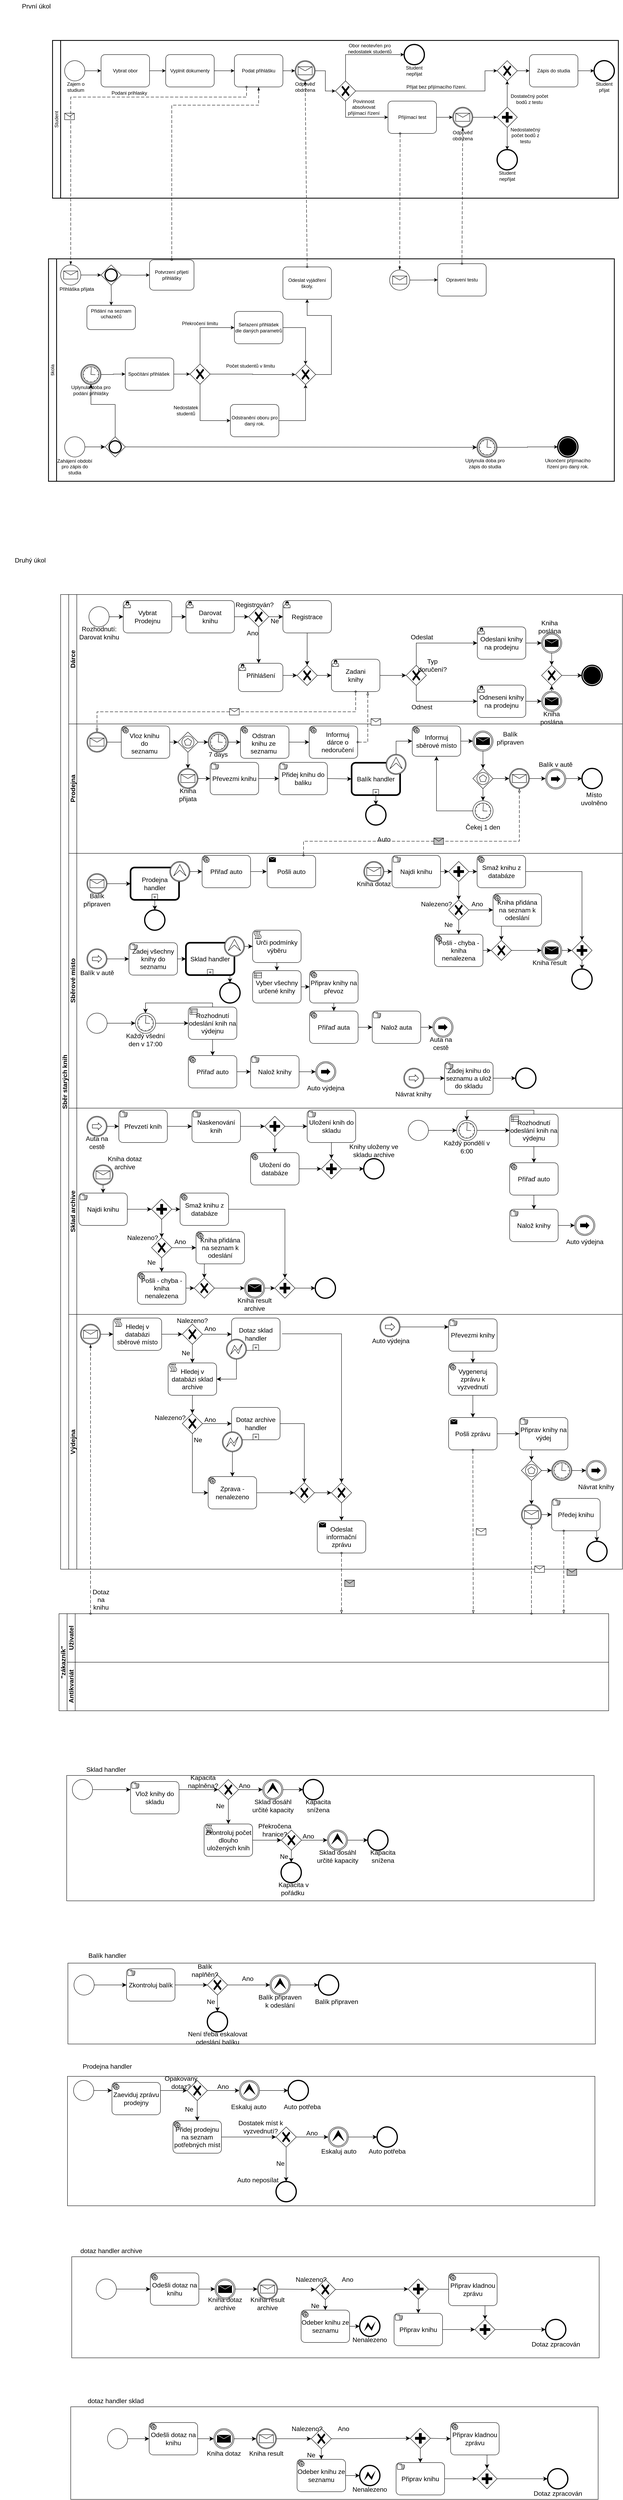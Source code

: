 <mxfile version="21.1.8" type="github">
  <diagram name="Stránka-1" id="GkniLpcTyyBhh2dXb4qm">
    <mxGraphModel dx="2298" dy="1204" grid="1" gridSize="10" guides="1" tooltips="1" connect="1" arrows="1" fold="1" page="1" pageScale="1" pageWidth="827" pageHeight="1169" math="0" shadow="0">
      <root>
        <mxCell id="0" />
        <mxCell id="1" parent="0" />
        <mxCell id="MccWKOCTFyIUFW1AII4p-27" value="Sběr starých knih" style="swimlane;html=1;childLayout=stackLayout;resizeParent=1;resizeParentMax=0;horizontal=0;startSize=20;horizontalStack=0;whiteSpace=wrap;fontSize=16;movable=1;resizable=1;rotatable=1;deletable=1;editable=1;locked=0;connectable=1;" parent="1" vertex="1">
          <mxGeometry x="210" y="1500" width="1390" height="2410" as="geometry" />
        </mxCell>
        <mxCell id="MccWKOCTFyIUFW1AII4p-28" value="Dárce" style="swimlane;html=1;startSize=20;horizontal=0;fontSize=16;movable=1;resizable=1;rotatable=1;deletable=1;editable=1;locked=0;connectable=1;" parent="MccWKOCTFyIUFW1AII4p-27" vertex="1">
          <mxGeometry x="20" width="1370" height="320" as="geometry" />
        </mxCell>
        <mxCell id="MccWKOCTFyIUFW1AII4p-123" value="" style="points=[[0.25,0,0],[0.5,0,0],[0.75,0,0],[1,0.25,0],[1,0.5,0],[1,0.75,0],[0.75,1,0],[0.5,1,0],[0.25,1,0],[0,0.75,0],[0,0.5,0],[0,0.25,0]];shape=mxgraph.bpmn.task;whiteSpace=wrap;rectStyle=rounded;size=10;html=1;container=1;expand=0;collapsible=0;taskMarker=user;fontSize=16;movable=1;resizable=1;rotatable=1;deletable=1;editable=1;locked=0;connectable=1;" parent="MccWKOCTFyIUFW1AII4p-28" vertex="1">
          <mxGeometry x="650" y="160" width="120" height="80" as="geometry" />
        </mxCell>
        <mxCell id="MccWKOCTFyIUFW1AII4p-121" value="" style="points=[[0.25,0,0],[0.5,0,0],[0.75,0,0],[1,0.25,0],[1,0.5,0],[1,0.75,0],[0.75,1,0],[0.5,1,0],[0.25,1,0],[0,0.75,0],[0,0.5,0],[0,0.25,0]];shape=mxgraph.bpmn.task;whiteSpace=wrap;rectStyle=rounded;size=10;html=1;container=1;expand=0;collapsible=0;taskMarker=user;fontSize=16;movable=1;resizable=1;rotatable=1;deletable=1;editable=1;locked=0;connectable=1;" parent="MccWKOCTFyIUFW1AII4p-28" vertex="1">
          <mxGeometry x="420" y="170" width="110" height="70" as="geometry" />
        </mxCell>
        <mxCell id="MccWKOCTFyIUFW1AII4p-52" value="Přihlášení" style="text;strokeColor=none;fillColor=none;html=1;align=center;verticalAlign=middle;whiteSpace=wrap;rounded=0;fontSize=16;movable=1;resizable=1;rotatable=1;deletable=1;editable=1;locked=0;connectable=1;" parent="MccWKOCTFyIUFW1AII4p-121" vertex="1">
          <mxGeometry x="27.5" y="21.25" width="55" height="17.5" as="geometry" />
        </mxCell>
        <mxCell id="MccWKOCTFyIUFW1AII4p-120" value="" style="points=[[0.25,0,0],[0.5,0,0],[0.75,0,0],[1,0.25,0],[1,0.5,0],[1,0.75,0],[0.75,1,0],[0.5,1,0],[0.25,1,0],[0,0.75,0],[0,0.5,0],[0,0.25,0]];shape=mxgraph.bpmn.task;whiteSpace=wrap;rectStyle=rounded;size=10;html=1;container=1;expand=0;collapsible=0;taskMarker=user;fontSize=16;movable=1;resizable=1;rotatable=1;deletable=1;editable=1;locked=0;connectable=1;" parent="MccWKOCTFyIUFW1AII4p-28" vertex="1">
          <mxGeometry x="530" y="15" width="120" height="80" as="geometry" />
        </mxCell>
        <mxCell id="MccWKOCTFyIUFW1AII4p-118" value="" style="points=[[0.25,0,0],[0.5,0,0],[0.75,0,0],[1,0.25,0],[1,0.5,0],[1,0.75,0],[0.75,1,0],[0.5,1,0],[0.25,1,0],[0,0.75,0],[0,0.5,0],[0,0.25,0]];shape=mxgraph.bpmn.task;whiteSpace=wrap;rectStyle=rounded;size=10;html=1;container=1;expand=0;collapsible=0;taskMarker=user;fontSize=16;movable=1;resizable=1;rotatable=1;deletable=1;editable=1;locked=0;connectable=1;" parent="MccWKOCTFyIUFW1AII4p-28" vertex="1">
          <mxGeometry x="290" y="15" width="120" height="80" as="geometry" />
        </mxCell>
        <mxCell id="MccWKOCTFyIUFW1AII4p-119" style="edgeStyle=none;curved=1;rounded=0;orthogonalLoop=1;jettySize=auto;html=1;entryX=0;entryY=0.5;entryDx=0;entryDy=0;entryPerimeter=0;fontSize=12;startSize=8;endSize=8;movable=1;resizable=1;rotatable=1;deletable=1;editable=1;locked=0;connectable=1;" parent="MccWKOCTFyIUFW1AII4p-28" source="MccWKOCTFyIUFW1AII4p-116" target="MccWKOCTFyIUFW1AII4p-118" edge="1">
          <mxGeometry relative="1" as="geometry" />
        </mxCell>
        <mxCell id="MccWKOCTFyIUFW1AII4p-116" value="" style="points=[[0.25,0,0],[0.5,0,0],[0.75,0,0],[1,0.25,0],[1,0.5,0],[1,0.75,0],[0.75,1,0],[0.5,1,0],[0.25,1,0],[0,0.75,0],[0,0.5,0],[0,0.25,0]];shape=mxgraph.bpmn.task;whiteSpace=wrap;rectStyle=rounded;size=10;html=1;container=1;expand=0;collapsible=0;taskMarker=user;fontSize=16;movable=1;resizable=1;rotatable=1;deletable=1;editable=1;locked=0;connectable=1;" parent="MccWKOCTFyIUFW1AII4p-28" vertex="1">
          <mxGeometry x="135" y="15" width="120" height="80" as="geometry" />
        </mxCell>
        <mxCell id="MccWKOCTFyIUFW1AII4p-35" value="" style="edgeStyle=none;curved=1;rounded=0;orthogonalLoop=1;jettySize=auto;html=1;fontSize=12;startSize=8;endSize=8;movable=1;resizable=1;rotatable=1;deletable=1;editable=1;locked=0;connectable=1;" parent="MccWKOCTFyIUFW1AII4p-28" source="MccWKOCTFyIUFW1AII4p-32" edge="1">
          <mxGeometry relative="1" as="geometry">
            <mxPoint x="135" y="55" as="targetPoint" />
          </mxGeometry>
        </mxCell>
        <mxCell id="MccWKOCTFyIUFW1AII4p-32" value="" style="points=[[0.145,0.145,0],[0.5,0,0],[0.855,0.145,0],[1,0.5,0],[0.855,0.855,0],[0.5,1,0],[0.145,0.855,0],[0,0.5,0]];shape=mxgraph.bpmn.event;html=1;verticalLabelPosition=bottom;labelBackgroundColor=#ffffff;verticalAlign=top;align=center;perimeter=ellipsePerimeter;outlineConnect=0;aspect=fixed;outline=standard;symbol=general;fontSize=16;movable=1;resizable=1;rotatable=1;deletable=1;editable=1;locked=0;connectable=1;" parent="MccWKOCTFyIUFW1AII4p-28" vertex="1">
          <mxGeometry x="50" y="30" width="50" height="50" as="geometry" />
        </mxCell>
        <mxCell id="MccWKOCTFyIUFW1AII4p-33" value="Rozhodnutí:&lt;br&gt;Darovat knihu" style="text;html=1;align=center;verticalAlign=middle;resizable=1;points=[];autosize=1;strokeColor=none;fillColor=none;fontSize=16;movable=1;rotatable=1;deletable=1;editable=1;locked=0;connectable=1;" parent="MccWKOCTFyIUFW1AII4p-28" vertex="1">
          <mxGeometry x="15" y="70" width="120" height="50" as="geometry" />
        </mxCell>
        <mxCell id="MccWKOCTFyIUFW1AII4p-36" value="Vybrat Prodejnu" style="text;html=1;strokeColor=none;fillColor=none;align=center;verticalAlign=middle;whiteSpace=wrap;rounded=0;fontSize=16;movable=1;resizable=1;rotatable=1;deletable=1;editable=1;locked=0;connectable=1;" parent="MccWKOCTFyIUFW1AII4p-28" vertex="1">
          <mxGeometry x="165" y="40" width="60" height="30" as="geometry" />
        </mxCell>
        <mxCell id="MccWKOCTFyIUFW1AII4p-48" value="" style="edgeStyle=none;curved=1;rounded=0;orthogonalLoop=1;jettySize=auto;html=1;fontSize=12;startSize=8;endSize=8;movable=1;resizable=1;rotatable=1;deletable=1;editable=1;locked=0;connectable=1;" parent="MccWKOCTFyIUFW1AII4p-28" source="MccWKOCTFyIUFW1AII4p-41" edge="1">
          <mxGeometry relative="1" as="geometry">
            <mxPoint x="530" y="55" as="targetPoint" />
          </mxGeometry>
        </mxCell>
        <mxCell id="MccWKOCTFyIUFW1AII4p-51" value="" style="edgeStyle=none;curved=1;rounded=0;orthogonalLoop=1;jettySize=auto;html=1;fontSize=12;startSize=8;endSize=8;movable=1;resizable=1;rotatable=1;deletable=1;editable=1;locked=0;connectable=1;" parent="MccWKOCTFyIUFW1AII4p-28" source="MccWKOCTFyIUFW1AII4p-41" edge="1">
          <mxGeometry relative="1" as="geometry">
            <mxPoint x="470" y="170" as="targetPoint" />
          </mxGeometry>
        </mxCell>
        <mxCell id="MccWKOCTFyIUFW1AII4p-41" value="" style="points=[[0.25,0.25,0],[0.5,0,0],[0.75,0.25,0],[1,0.5,0],[0.75,0.75,0],[0.5,1,0],[0.25,0.75,0],[0,0.5,0]];shape=mxgraph.bpmn.gateway2;html=1;verticalLabelPosition=bottom;labelBackgroundColor=#ffffff;verticalAlign=top;align=center;perimeter=rhombusPerimeter;outlineConnect=0;outline=none;symbol=none;gwType=exclusive;fontSize=16;movable=1;resizable=1;rotatable=1;deletable=1;editable=1;locked=0;connectable=1;" parent="MccWKOCTFyIUFW1AII4p-28" vertex="1">
          <mxGeometry x="445" y="30" width="50" height="50" as="geometry" />
        </mxCell>
        <mxCell id="MccWKOCTFyIUFW1AII4p-59" style="edgeStyle=none;curved=1;rounded=0;orthogonalLoop=1;jettySize=auto;html=1;entryX=0.5;entryY=0;entryDx=0;entryDy=0;entryPerimeter=0;fontSize=12;startSize=8;endSize=8;exitX=0.5;exitY=1;exitDx=0;exitDy=0;exitPerimeter=0;movable=1;resizable=1;rotatable=1;deletable=1;editable=1;locked=0;connectable=1;" parent="MccWKOCTFyIUFW1AII4p-28" source="MccWKOCTFyIUFW1AII4p-120" target="MccWKOCTFyIUFW1AII4p-57" edge="1">
          <mxGeometry relative="1" as="geometry">
            <mxPoint x="580" y="110" as="sourcePoint" />
          </mxGeometry>
        </mxCell>
        <mxCell id="MccWKOCTFyIUFW1AII4p-49" value="Registrace" style="text;strokeColor=none;fillColor=none;html=1;align=center;verticalAlign=middle;whiteSpace=wrap;rounded=0;fontSize=16;movable=1;resizable=1;rotatable=1;deletable=1;editable=1;locked=0;connectable=1;" parent="MccWKOCTFyIUFW1AII4p-28" vertex="1">
          <mxGeometry x="560" y="40" width="60" height="30" as="geometry" />
        </mxCell>
        <mxCell id="MccWKOCTFyIUFW1AII4p-58" style="edgeStyle=none;curved=1;rounded=0;orthogonalLoop=1;jettySize=auto;html=1;entryX=0;entryY=0.5;entryDx=0;entryDy=0;entryPerimeter=0;fontSize=12;startSize=8;endSize=8;movable=1;resizable=1;rotatable=1;deletable=1;editable=1;locked=0;connectable=1;" parent="MccWKOCTFyIUFW1AII4p-28" target="MccWKOCTFyIUFW1AII4p-57" edge="1">
          <mxGeometry relative="1" as="geometry">
            <mxPoint x="530" y="200" as="sourcePoint" />
          </mxGeometry>
        </mxCell>
        <mxCell id="MccWKOCTFyIUFW1AII4p-56" style="edgeStyle=none;curved=1;rounded=0;orthogonalLoop=1;jettySize=auto;html=1;entryX=0;entryY=0.5;entryDx=0;entryDy=0;entryPerimeter=0;fontSize=12;startSize=8;endSize=8;movable=1;resizable=1;rotatable=1;deletable=1;editable=1;locked=0;connectable=1;" parent="MccWKOCTFyIUFW1AII4p-28" target="MccWKOCTFyIUFW1AII4p-41" edge="1">
          <mxGeometry relative="1" as="geometry">
            <mxPoint x="410" y="55" as="sourcePoint" />
          </mxGeometry>
        </mxCell>
        <mxCell id="MccWKOCTFyIUFW1AII4p-55" value="Darovat knihu" style="text;strokeColor=none;fillColor=none;html=1;align=center;verticalAlign=middle;whiteSpace=wrap;rounded=0;fontSize=16;movable=1;resizable=1;rotatable=1;deletable=1;editable=1;locked=0;connectable=1;" parent="MccWKOCTFyIUFW1AII4p-28" vertex="1">
          <mxGeometry x="320" y="40" width="60" height="30" as="geometry" />
        </mxCell>
        <mxCell id="MccWKOCTFyIUFW1AII4p-63" value="" style="edgeStyle=none;curved=1;rounded=0;orthogonalLoop=1;jettySize=auto;html=1;fontSize=12;startSize=8;endSize=8;entryX=0;entryY=0.5;entryDx=0;entryDy=0;entryPerimeter=0;movable=1;resizable=1;rotatable=1;deletable=1;editable=1;locked=0;connectable=1;" parent="MccWKOCTFyIUFW1AII4p-28" source="MccWKOCTFyIUFW1AII4p-57" edge="1">
          <mxGeometry relative="1" as="geometry">
            <mxPoint x="650" y="200" as="targetPoint" />
          </mxGeometry>
        </mxCell>
        <mxCell id="MccWKOCTFyIUFW1AII4p-57" value="" style="points=[[0.25,0.25,0],[0.5,0,0],[0.75,0.25,0],[1,0.5,0],[0.75,0.75,0],[0.5,1,0],[0.25,0.75,0],[0,0.5,0]];shape=mxgraph.bpmn.gateway2;html=1;verticalLabelPosition=bottom;labelBackgroundColor=#ffffff;verticalAlign=top;align=center;perimeter=rhombusPerimeter;outlineConnect=0;outline=none;symbol=none;gwType=exclusive;fontSize=16;movable=1;resizable=1;rotatable=1;deletable=1;editable=1;locked=0;connectable=1;" parent="MccWKOCTFyIUFW1AII4p-28" vertex="1">
          <mxGeometry x="565" y="175" width="50" height="50" as="geometry" />
        </mxCell>
        <mxCell id="MccWKOCTFyIUFW1AII4p-67" value="" style="edgeStyle=none;curved=1;rounded=0;orthogonalLoop=1;jettySize=auto;html=1;fontSize=12;startSize=8;endSize=8;entryX=0;entryY=0.5;entryDx=0;entryDy=0;entryPerimeter=0;exitX=1;exitY=0.5;exitDx=0;exitDy=0;exitPerimeter=0;movable=1;resizable=1;rotatable=1;deletable=1;editable=1;locked=0;connectable=1;" parent="MccWKOCTFyIUFW1AII4p-28" target="MccWKOCTFyIUFW1AII4p-124" edge="1">
          <mxGeometry relative="1" as="geometry">
            <mxPoint x="770" y="200" as="sourcePoint" />
            <mxPoint x="833" y="200" as="targetPoint" />
          </mxGeometry>
        </mxCell>
        <mxCell id="MccWKOCTFyIUFW1AII4p-64" value="Zadani knihy&lt;br&gt;" style="text;strokeColor=none;fillColor=none;html=1;align=center;verticalAlign=middle;whiteSpace=wrap;rounded=0;fontSize=16;movable=1;resizable=1;rotatable=1;deletable=1;editable=1;locked=0;connectable=1;" parent="MccWKOCTFyIUFW1AII4p-28" vertex="1">
          <mxGeometry x="680" y="185" width="60" height="30" as="geometry" />
        </mxCell>
        <mxCell id="MccWKOCTFyIUFW1AII4p-70" value="" style="points=[[0.145,0.145,0],[0.5,0,0],[0.855,0.145,0],[1,0.5,0],[0.855,0.855,0],[0.5,1,0],[0.145,0.855,0],[0,0.5,0]];shape=mxgraph.bpmn.event;html=1;verticalLabelPosition=bottom;labelBackgroundColor=#ffffff;verticalAlign=top;align=center;perimeter=ellipsePerimeter;outlineConnect=0;aspect=fixed;outline=end;symbol=terminate;fontSize=16;movable=1;resizable=1;rotatable=1;deletable=1;editable=1;locked=0;connectable=1;" parent="MccWKOCTFyIUFW1AII4p-28" vertex="1">
          <mxGeometry x="1270" y="175" width="50" height="50" as="geometry" />
        </mxCell>
        <mxCell id="MccWKOCTFyIUFW1AII4p-176" style="edgeStyle=elbowEdgeStyle;rounded=0;orthogonalLoop=1;jettySize=auto;html=1;entryX=0;entryY=0.5;entryDx=0;entryDy=0;entryPerimeter=0;fontSize=12;startSize=8;endSize=8;exitX=0.5;exitY=0;exitDx=0;exitDy=0;exitPerimeter=0;movable=1;resizable=1;rotatable=1;deletable=1;editable=1;locked=0;connectable=1;" parent="MccWKOCTFyIUFW1AII4p-28" source="MccWKOCTFyIUFW1AII4p-124" edge="1">
          <mxGeometry relative="1" as="geometry">
            <mxPoint x="1011" y="120" as="targetPoint" />
            <Array as="points">
              <mxPoint x="860" y="150" />
            </Array>
          </mxGeometry>
        </mxCell>
        <mxCell id="MccWKOCTFyIUFW1AII4p-124" value="" style="points=[[0.25,0.25,0],[0.5,0,0],[0.75,0.25,0],[1,0.5,0],[0.75,0.75,0],[0.5,1,0],[0.25,0.75,0],[0,0.5,0]];shape=mxgraph.bpmn.gateway2;html=1;verticalLabelPosition=bottom;labelBackgroundColor=#ffffff;verticalAlign=top;align=center;perimeter=rhombusPerimeter;outlineConnect=0;outline=none;symbol=none;gwType=exclusive;fontSize=16;movable=1;resizable=1;rotatable=1;deletable=1;editable=1;locked=0;connectable=1;" parent="MccWKOCTFyIUFW1AII4p-28" vertex="1">
          <mxGeometry x="835" y="175" width="50" height="50" as="geometry" />
        </mxCell>
        <mxCell id="MccWKOCTFyIUFW1AII4p-180" style="edgeStyle=none;curved=1;rounded=0;orthogonalLoop=1;jettySize=auto;html=1;exitX=1;exitY=0.5;exitDx=0;exitDy=0;exitPerimeter=0;entryX=0;entryY=0.5;entryDx=0;entryDy=0;entryPerimeter=0;fontSize=12;startSize=8;endSize=8;movable=1;resizable=1;rotatable=1;deletable=1;editable=1;locked=0;connectable=1;" parent="MccWKOCTFyIUFW1AII4p-28" source="MccWKOCTFyIUFW1AII4p-177" target="MccWKOCTFyIUFW1AII4p-70" edge="1">
          <mxGeometry relative="1" as="geometry" />
        </mxCell>
        <mxCell id="MccWKOCTFyIUFW1AII4p-177" value="" style="points=[[0.25,0.25,0],[0.5,0,0],[0.75,0.25,0],[1,0.5,0],[0.75,0.75,0],[0.5,1,0],[0.25,0.75,0],[0,0.5,0]];shape=mxgraph.bpmn.gateway2;html=1;verticalLabelPosition=bottom;labelBackgroundColor=#ffffff;verticalAlign=top;align=center;perimeter=rhombusPerimeter;outlineConnect=0;outline=none;symbol=none;gwType=exclusive;fontSize=16;movable=1;resizable=1;rotatable=1;deletable=1;editable=1;locked=0;connectable=1;" parent="MccWKOCTFyIUFW1AII4p-28" vertex="1">
          <mxGeometry x="1170" y="175" width="50" height="50" as="geometry" />
        </mxCell>
        <mxCell id="MccWKOCTFyIUFW1AII4p-256" style="edgeStyle=none;curved=1;rounded=0;orthogonalLoop=1;jettySize=auto;html=1;exitX=1;exitY=0.5;exitDx=0;exitDy=0;exitPerimeter=0;entryX=0;entryY=0.5;entryDx=0;entryDy=0;entryPerimeter=0;fontSize=12;startSize=8;endSize=8;movable=1;resizable=1;rotatable=1;deletable=1;editable=1;locked=0;connectable=1;" parent="MccWKOCTFyIUFW1AII4p-28" target="MccWKOCTFyIUFW1AII4p-255" edge="1">
          <mxGeometry relative="1" as="geometry">
            <mxPoint x="1131" y="120" as="sourcePoint" />
          </mxGeometry>
        </mxCell>
        <mxCell id="MccWKOCTFyIUFW1AII4p-187" value="Odeslat" style="text;strokeColor=none;fillColor=none;html=1;align=center;verticalAlign=middle;whiteSpace=wrap;rounded=0;fontSize=16;movable=1;resizable=1;rotatable=1;deletable=1;editable=1;locked=0;connectable=1;" parent="MccWKOCTFyIUFW1AII4p-28" vertex="1">
          <mxGeometry x="844" y="90" width="60" height="30" as="geometry" />
        </mxCell>
        <mxCell id="MccWKOCTFyIUFW1AII4p-250" value="Typ doručení?" style="text;strokeColor=none;fillColor=none;html=1;align=center;verticalAlign=middle;whiteSpace=wrap;rounded=0;fontSize=16;movable=1;resizable=1;rotatable=1;deletable=1;editable=1;locked=0;connectable=1;" parent="MccWKOCTFyIUFW1AII4p-28" vertex="1">
          <mxGeometry x="870" y="160" width="60" height="30" as="geometry" />
        </mxCell>
        <mxCell id="MccWKOCTFyIUFW1AII4p-252" value="Registrován?" style="text;strokeColor=none;fillColor=none;html=1;align=center;verticalAlign=middle;whiteSpace=wrap;rounded=0;fontSize=16;movable=1;resizable=1;rotatable=1;deletable=1;editable=1;locked=0;connectable=1;" parent="MccWKOCTFyIUFW1AII4p-28" vertex="1">
          <mxGeometry x="430" y="10" width="60" height="30" as="geometry" />
        </mxCell>
        <mxCell id="MccWKOCTFyIUFW1AII4p-253" value="Ne" style="text;strokeColor=none;fillColor=none;html=1;align=center;verticalAlign=middle;whiteSpace=wrap;rounded=0;fontSize=16;movable=1;resizable=1;rotatable=1;deletable=1;editable=1;locked=0;connectable=1;" parent="MccWKOCTFyIUFW1AII4p-28" vertex="1">
          <mxGeometry x="480" y="50" width="60" height="30" as="geometry" />
        </mxCell>
        <mxCell id="MccWKOCTFyIUFW1AII4p-254" value="Ano" style="text;strokeColor=none;fillColor=none;html=1;align=center;verticalAlign=middle;whiteSpace=wrap;rounded=0;fontSize=16;movable=1;resizable=1;rotatable=1;deletable=1;editable=1;locked=0;connectable=1;" parent="MccWKOCTFyIUFW1AII4p-28" vertex="1">
          <mxGeometry x="425" y="80" width="60" height="30" as="geometry" />
        </mxCell>
        <mxCell id="MccWKOCTFyIUFW1AII4p-257" style="edgeStyle=none;curved=1;rounded=0;orthogonalLoop=1;jettySize=auto;html=1;exitX=0.5;exitY=1;exitDx=0;exitDy=0;exitPerimeter=0;entryX=0.5;entryY=0;entryDx=0;entryDy=0;entryPerimeter=0;fontSize=12;startSize=8;endSize=8;movable=1;resizable=1;rotatable=1;deletable=1;editable=1;locked=0;connectable=1;" parent="MccWKOCTFyIUFW1AII4p-28" source="MccWKOCTFyIUFW1AII4p-255" target="MccWKOCTFyIUFW1AII4p-177" edge="1">
          <mxGeometry relative="1" as="geometry" />
        </mxCell>
        <mxCell id="MccWKOCTFyIUFW1AII4p-255" value="" style="points=[[0.145,0.145,0],[0.5,0,0],[0.855,0.145,0],[1,0.5,0],[0.855,0.855,0],[0.5,1,0],[0.145,0.855,0],[0,0.5,0]];shape=mxgraph.bpmn.event;html=1;verticalLabelPosition=bottom;labelBackgroundColor=#ffffff;verticalAlign=top;align=center;perimeter=ellipsePerimeter;outlineConnect=0;aspect=fixed;outline=throwing;symbol=message;fontSize=16;movable=1;resizable=1;rotatable=1;deletable=1;editable=1;locked=0;connectable=1;" parent="MccWKOCTFyIUFW1AII4p-28" vertex="1">
          <mxGeometry x="1170" y="95" width="50" height="50" as="geometry" />
        </mxCell>
        <mxCell id="MccWKOCTFyIUFW1AII4p-260" style="edgeStyle=none;curved=1;rounded=0;orthogonalLoop=1;jettySize=auto;html=1;exitX=0.5;exitY=0;exitDx=0;exitDy=0;exitPerimeter=0;entryX=0.5;entryY=1;entryDx=0;entryDy=0;entryPerimeter=0;fontSize=12;startSize=8;endSize=8;movable=1;resizable=1;rotatable=1;deletable=1;editable=1;locked=0;connectable=1;" parent="MccWKOCTFyIUFW1AII4p-28" source="MccWKOCTFyIUFW1AII4p-258" target="MccWKOCTFyIUFW1AII4p-177" edge="1">
          <mxGeometry relative="1" as="geometry" />
        </mxCell>
        <mxCell id="MccWKOCTFyIUFW1AII4p-258" value="" style="points=[[0.145,0.145,0],[0.5,0,0],[0.855,0.145,0],[1,0.5,0],[0.855,0.855,0],[0.5,1,0],[0.145,0.855,0],[0,0.5,0]];shape=mxgraph.bpmn.event;html=1;verticalLabelPosition=bottom;labelBackgroundColor=#ffffff;verticalAlign=top;align=center;perimeter=ellipsePerimeter;outlineConnect=0;aspect=fixed;outline=throwing;symbol=message;fontSize=16;movable=1;resizable=1;rotatable=1;deletable=1;editable=1;locked=0;connectable=1;" parent="MccWKOCTFyIUFW1AII4p-28" vertex="1">
          <mxGeometry x="1170" y="239" width="50" height="50" as="geometry" />
        </mxCell>
        <mxCell id="MccWKOCTFyIUFW1AII4p-125" style="edgeStyle=elbowEdgeStyle;rounded=0;orthogonalLoop=1;jettySize=auto;html=1;entryX=0;entryY=0.5;entryDx=0;entryDy=0;entryPerimeter=0;fontSize=12;startSize=8;endSize=8;elbow=vertical;exitX=0.5;exitY=1;exitDx=0;exitDy=0;exitPerimeter=0;movable=1;resizable=1;rotatable=1;deletable=1;editable=1;locked=0;connectable=1;" parent="MccWKOCTFyIUFW1AII4p-28" source="MccWKOCTFyIUFW1AII4p-124" edge="1">
          <mxGeometry relative="1" as="geometry">
            <mxPoint x="860" y="249" as="sourcePoint" />
            <mxPoint x="1011" y="264" as="targetPoint" />
            <Array as="points">
              <mxPoint x="930" y="264" />
            </Array>
          </mxGeometry>
        </mxCell>
        <mxCell id="MccWKOCTFyIUFW1AII4p-259" style="edgeStyle=none;curved=1;rounded=0;orthogonalLoop=1;jettySize=auto;html=1;exitX=1;exitY=0.5;exitDx=0;exitDy=0;exitPerimeter=0;entryX=0;entryY=0.5;entryDx=0;entryDy=0;entryPerimeter=0;fontSize=12;startSize=8;endSize=8;movable=1;resizable=1;rotatable=1;deletable=1;editable=1;locked=0;connectable=1;" parent="MccWKOCTFyIUFW1AII4p-28" target="MccWKOCTFyIUFW1AII4p-258" edge="1">
          <mxGeometry relative="1" as="geometry">
            <mxPoint x="1131" y="264" as="sourcePoint" />
          </mxGeometry>
        </mxCell>
        <mxCell id="MccWKOCTFyIUFW1AII4p-249" value="Odnest" style="text;strokeColor=none;fillColor=none;html=1;align=center;verticalAlign=middle;whiteSpace=wrap;rounded=0;fontSize=16;movable=1;resizable=1;rotatable=1;deletable=1;editable=1;locked=0;connectable=1;" parent="MccWKOCTFyIUFW1AII4p-28" vertex="1">
          <mxGeometry x="844" y="263" width="60" height="30" as="geometry" />
        </mxCell>
        <mxCell id="MccWKOCTFyIUFW1AII4p-261" value="Kniha poslána" style="text;strokeColor=none;fillColor=none;html=1;align=center;verticalAlign=middle;whiteSpace=wrap;rounded=0;fontSize=16;movable=1;resizable=1;rotatable=1;deletable=1;editable=1;locked=0;connectable=1;" parent="MccWKOCTFyIUFW1AII4p-28" vertex="1">
          <mxGeometry x="1160" y="65" width="60" height="30" as="geometry" />
        </mxCell>
        <mxCell id="MccWKOCTFyIUFW1AII4p-334" value="Kniha poslána" style="text;strokeColor=none;fillColor=none;html=1;align=center;verticalAlign=middle;whiteSpace=wrap;rounded=0;fontSize=16;movable=1;resizable=1;rotatable=1;deletable=1;editable=1;locked=0;connectable=1;" parent="MccWKOCTFyIUFW1AII4p-28" vertex="1">
          <mxGeometry x="1165" y="290" width="60" height="30" as="geometry" />
        </mxCell>
        <mxCell id="MccWKOCTFyIUFW1AII4p-655" value="Odeslani knihy na prodejnu" style="points=[[0.25,0,0],[0.5,0,0],[0.75,0,0],[1,0.25,0],[1,0.5,0],[1,0.75,0],[0.75,1,0],[0.5,1,0],[0.25,1,0],[0,0.75,0],[0,0.5,0],[0,0.25,0]];shape=mxgraph.bpmn.task;whiteSpace=wrap;rectStyle=rounded;size=10;html=1;container=1;expand=0;collapsible=0;taskMarker=user;fontSize=16;movable=1;resizable=1;rotatable=1;deletable=1;editable=1;locked=0;connectable=1;" parent="MccWKOCTFyIUFW1AII4p-28" vertex="1">
          <mxGeometry x="1011" y="80" width="120" height="80" as="geometry" />
        </mxCell>
        <mxCell id="MccWKOCTFyIUFW1AII4p-656" value="Odneseni knihy na prodejnu" style="points=[[0.25,0,0],[0.5,0,0],[0.75,0,0],[1,0.25,0],[1,0.5,0],[1,0.75,0],[0.75,1,0],[0.5,1,0],[0.25,1,0],[0,0.75,0],[0,0.5,0],[0,0.25,0]];shape=mxgraph.bpmn.task;whiteSpace=wrap;rectStyle=rounded;size=10;html=1;container=1;expand=0;collapsible=0;taskMarker=user;fontSize=16;movable=1;resizable=1;rotatable=1;deletable=1;editable=1;locked=0;connectable=1;" parent="MccWKOCTFyIUFW1AII4p-28" vertex="1">
          <mxGeometry x="1011" y="224" width="120" height="80" as="geometry" />
        </mxCell>
        <mxCell id="MccWKOCTFyIUFW1AII4p-29" value="Prodejna" style="swimlane;html=1;startSize=20;horizontal=0;fontSize=16;movable=1;resizable=1;rotatable=1;deletable=1;editable=1;locked=0;connectable=1;" parent="MccWKOCTFyIUFW1AII4p-27" vertex="1">
          <mxGeometry x="20" y="320" width="1370" height="320" as="geometry" />
        </mxCell>
        <mxCell id="w31nyc2JvTi2jJCD2eye-30" style="edgeStyle=none;curved=1;rounded=0;orthogonalLoop=1;jettySize=auto;html=1;exitX=0.5;exitY=1;exitDx=0;exitDy=0;exitPerimeter=0;entryX=0.5;entryY=0;entryDx=0;entryDy=0;entryPerimeter=0;fontSize=12;startSize=8;endSize=8;" edge="1" parent="MccWKOCTFyIUFW1AII4p-29" source="w31nyc2JvTi2jJCD2eye-12" target="w31nyc2JvTi2jJCD2eye-29">
          <mxGeometry relative="1" as="geometry" />
        </mxCell>
        <mxCell id="w31nyc2JvTi2jJCD2eye-12" value="Balík handler" style="points=[[0.25,0,0],[0.5,0,0],[0.75,0,0],[1,0.25,0],[1,0.5,0],[1,0.75,0],[0.75,1,0],[0.5,1,0],[0.25,1,0],[0,0.75,0],[0,0.5,0],[0,0.25,0]];shape=mxgraph.bpmn.task;whiteSpace=wrap;rectStyle=rounded;size=10;html=1;container=1;expand=0;collapsible=0;bpmnShapeType=call;isLoopSub=1;fontSize=16;" vertex="1" parent="MccWKOCTFyIUFW1AII4p-29">
          <mxGeometry x="700" y="96" width="120" height="80" as="geometry" />
        </mxCell>
        <mxCell id="MccWKOCTFyIUFW1AII4p-85" value="" style="edgeStyle=none;curved=1;rounded=0;orthogonalLoop=1;jettySize=auto;html=1;fontSize=12;startSize=8;endSize=8;movable=1;resizable=1;rotatable=1;deletable=1;editable=1;locked=0;connectable=1;" parent="MccWKOCTFyIUFW1AII4p-29" source="MccWKOCTFyIUFW1AII4p-72" edge="1">
          <mxGeometry relative="1" as="geometry">
            <mxPoint x="200" y="45" as="targetPoint" />
          </mxGeometry>
        </mxCell>
        <mxCell id="MccWKOCTFyIUFW1AII4p-72" value="" style="points=[[0.145,0.145,0],[0.5,0,0],[0.855,0.145,0],[1,0.5,0],[0.855,0.855,0],[0.5,1,0],[0.145,0.855,0],[0,0.5,0]];shape=mxgraph.bpmn.event;html=1;verticalLabelPosition=bottom;labelBackgroundColor=#ffffff;verticalAlign=top;align=center;perimeter=ellipsePerimeter;outlineConnect=0;aspect=fixed;outline=catching;symbol=message;fontSize=16;movable=1;resizable=1;rotatable=1;deletable=1;editable=1;locked=0;connectable=1;" parent="MccWKOCTFyIUFW1AII4p-29" vertex="1">
          <mxGeometry x="45" y="20" width="50" height="50" as="geometry" />
        </mxCell>
        <mxCell id="MccWKOCTFyIUFW1AII4p-95" style="edgeStyle=none;curved=1;rounded=0;orthogonalLoop=1;jettySize=auto;html=1;entryX=0;entryY=0.5;entryDx=0;entryDy=0;entryPerimeter=0;fontSize=12;startSize=8;endSize=8;movable=1;resizable=1;rotatable=1;deletable=1;editable=1;locked=0;connectable=1;" parent="MccWKOCTFyIUFW1AII4p-29" source="MccWKOCTFyIUFW1AII4p-90" target="MccWKOCTFyIUFW1AII4p-94" edge="1">
          <mxGeometry relative="1" as="geometry" />
        </mxCell>
        <mxCell id="MccWKOCTFyIUFW1AII4p-90" value="" style="points=[[0.25,0,0],[0.5,0,0],[0.75,0,0],[1,0.25,0],[1,0.5,0],[1,0.75,0],[0.75,1,0],[0.5,1,0],[0.25,1,0],[0,0.75,0],[0,0.5,0],[0,0.25,0]];shape=mxgraph.bpmn.task;whiteSpace=wrap;rectStyle=rounded;size=10;html=1;container=1;expand=0;collapsible=0;taskMarker=service;fontSize=16;movable=1;resizable=1;rotatable=1;deletable=1;editable=1;locked=0;connectable=1;" parent="MccWKOCTFyIUFW1AII4p-29" vertex="1">
          <mxGeometry x="130" y="5" width="120" height="80" as="geometry" />
        </mxCell>
        <mxCell id="MccWKOCTFyIUFW1AII4p-91" value="Vloz knihu do seznamu" style="text;strokeColor=none;fillColor=none;html=1;align=center;verticalAlign=middle;whiteSpace=wrap;rounded=0;fontSize=16;movable=1;resizable=1;rotatable=1;deletable=1;editable=1;locked=0;connectable=1;" parent="MccWKOCTFyIUFW1AII4p-90" vertex="1">
          <mxGeometry x="15" y="30" width="85" height="25" as="geometry" />
        </mxCell>
        <mxCell id="MccWKOCTFyIUFW1AII4p-97" style="edgeStyle=none;curved=1;rounded=0;orthogonalLoop=1;jettySize=auto;html=1;exitX=1;exitY=0.5;exitDx=0;exitDy=0;exitPerimeter=0;entryX=0;entryY=0.5;entryDx=0;entryDy=0;entryPerimeter=0;fontSize=12;startSize=8;endSize=8;movable=1;resizable=1;rotatable=1;deletable=1;editable=1;locked=0;connectable=1;" parent="MccWKOCTFyIUFW1AII4p-29" source="MccWKOCTFyIUFW1AII4p-94" target="MccWKOCTFyIUFW1AII4p-96" edge="1">
          <mxGeometry relative="1" as="geometry" />
        </mxCell>
        <mxCell id="MccWKOCTFyIUFW1AII4p-126" style="edgeStyle=none;curved=1;rounded=0;orthogonalLoop=1;jettySize=auto;html=1;exitX=0.5;exitY=1;exitDx=0;exitDy=0;exitPerimeter=0;entryX=0.5;entryY=0;entryDx=0;entryDy=0;entryPerimeter=0;fontSize=12;startSize=8;endSize=8;movable=1;resizable=1;rotatable=1;deletable=1;editable=1;locked=0;connectable=1;" parent="MccWKOCTFyIUFW1AII4p-29" source="MccWKOCTFyIUFW1AII4p-94" target="MccWKOCTFyIUFW1AII4p-115" edge="1">
          <mxGeometry relative="1" as="geometry" />
        </mxCell>
        <mxCell id="MccWKOCTFyIUFW1AII4p-94" value="" style="points=[[0.25,0.25,0],[0.5,0,0],[0.75,0.25,0],[1,0.5,0],[0.75,0.75,0],[0.5,1,0],[0.25,0.75,0],[0,0.5,0]];shape=mxgraph.bpmn.gateway2;html=1;verticalLabelPosition=bottom;labelBackgroundColor=#ffffff;verticalAlign=top;align=center;perimeter=rhombusPerimeter;outlineConnect=0;outline=standard;symbol=multiple;fontSize=16;movable=1;resizable=1;rotatable=1;deletable=1;editable=1;locked=0;connectable=1;" parent="MccWKOCTFyIUFW1AII4p-29" vertex="1">
          <mxGeometry x="270" y="20" width="50" height="50" as="geometry" />
        </mxCell>
        <mxCell id="MccWKOCTFyIUFW1AII4p-102" value="" style="edgeStyle=none;curved=1;rounded=0;orthogonalLoop=1;jettySize=auto;html=1;fontSize=12;startSize=8;endSize=8;entryX=0;entryY=0.5;entryDx=0;entryDy=0;entryPerimeter=0;movable=1;resizable=1;rotatable=1;deletable=1;editable=1;locked=0;connectable=1;" parent="MccWKOCTFyIUFW1AII4p-29" source="MccWKOCTFyIUFW1AII4p-96" target="MccWKOCTFyIUFW1AII4p-103" edge="1">
          <mxGeometry relative="1" as="geometry">
            <mxPoint x="610" y="-55" as="targetPoint" />
          </mxGeometry>
        </mxCell>
        <mxCell id="MccWKOCTFyIUFW1AII4p-96" value="" style="points=[[0.145,0.145,0],[0.5,0,0],[0.855,0.145,0],[1,0.5,0],[0.855,0.855,0],[0.5,1,0],[0.145,0.855,0],[0,0.5,0]];shape=mxgraph.bpmn.event;html=1;verticalLabelPosition=bottom;labelBackgroundColor=#ffffff;verticalAlign=top;align=center;perimeter=ellipsePerimeter;outlineConnect=0;aspect=fixed;outline=catching;symbol=timer;fontSize=16;movable=1;resizable=1;rotatable=1;deletable=1;editable=1;locked=0;connectable=1;" parent="MccWKOCTFyIUFW1AII4p-29" vertex="1">
          <mxGeometry x="345" y="20" width="50" height="50" as="geometry" />
        </mxCell>
        <mxCell id="MccWKOCTFyIUFW1AII4p-98" value="7 days" style="text;strokeColor=none;fillColor=none;html=1;align=center;verticalAlign=middle;whiteSpace=wrap;rounded=0;fontSize=16;movable=1;resizable=1;rotatable=1;deletable=1;editable=1;locked=0;connectable=1;" parent="MccWKOCTFyIUFW1AII4p-29" vertex="1">
          <mxGeometry x="340" y="60" width="60" height="30" as="geometry" />
        </mxCell>
        <mxCell id="MccWKOCTFyIUFW1AII4p-107" value="" style="edgeStyle=none;curved=1;rounded=0;orthogonalLoop=1;jettySize=auto;html=1;fontSize=12;startSize=8;endSize=8;entryX=0;entryY=0.5;entryDx=0;entryDy=0;entryPerimeter=0;movable=1;resizable=1;rotatable=1;deletable=1;editable=1;locked=0;connectable=1;" parent="MccWKOCTFyIUFW1AII4p-29" source="MccWKOCTFyIUFW1AII4p-103" target="MccWKOCTFyIUFW1AII4p-108" edge="1">
          <mxGeometry relative="1" as="geometry">
            <mxPoint x="795" y="-55" as="targetPoint" />
          </mxGeometry>
        </mxCell>
        <mxCell id="MccWKOCTFyIUFW1AII4p-103" value="" style="points=[[0.25,0,0],[0.5,0,0],[0.75,0,0],[1,0.25,0],[1,0.5,0],[1,0.75,0],[0.75,1,0],[0.5,1,0],[0.25,1,0],[0,0.75,0],[0,0.5,0],[0,0.25,0]];shape=mxgraph.bpmn.task;whiteSpace=wrap;rectStyle=rounded;size=10;html=1;container=1;expand=0;collapsible=0;taskMarker=service;fontSize=16;movable=1;resizable=1;rotatable=1;deletable=1;editable=1;locked=0;connectable=1;" parent="MccWKOCTFyIUFW1AII4p-29" vertex="1">
          <mxGeometry x="425" y="5" width="120" height="80" as="geometry" />
        </mxCell>
        <mxCell id="MccWKOCTFyIUFW1AII4p-104" value="Odstran knihu ze seznamu" style="text;strokeColor=none;fillColor=none;html=1;align=center;verticalAlign=middle;whiteSpace=wrap;rounded=0;fontSize=16;movable=1;resizable=1;rotatable=1;deletable=1;editable=1;locked=0;connectable=1;" parent="MccWKOCTFyIUFW1AII4p-103" vertex="1">
          <mxGeometry x="15" y="30" width="85" height="25" as="geometry" />
        </mxCell>
        <mxCell id="MccWKOCTFyIUFW1AII4p-108" value="" style="points=[[0.25,0,0],[0.5,0,0],[0.75,0,0],[1,0.25,0],[1,0.5,0],[1,0.75,0],[0.75,1,0],[0.5,1,0],[0.25,1,0],[0,0.75,0],[0,0.5,0],[0,0.25,0]];shape=mxgraph.bpmn.task;whiteSpace=wrap;rectStyle=rounded;size=10;html=1;container=1;expand=0;collapsible=0;taskMarker=service;fontSize=16;movable=1;resizable=1;rotatable=1;deletable=1;editable=1;locked=0;connectable=1;" parent="MccWKOCTFyIUFW1AII4p-29" vertex="1">
          <mxGeometry x="595" y="5" width="120" height="80" as="geometry" />
        </mxCell>
        <mxCell id="MccWKOCTFyIUFW1AII4p-109" value="Informuj dárce o nedoručení" style="text;strokeColor=none;fillColor=none;html=1;align=center;verticalAlign=middle;whiteSpace=wrap;rounded=0;fontSize=16;movable=1;resizable=1;rotatable=1;deletable=1;editable=1;locked=0;connectable=1;" parent="MccWKOCTFyIUFW1AII4p-108" vertex="1">
          <mxGeometry x="27.5" y="27.5" width="85" height="25" as="geometry" />
        </mxCell>
        <mxCell id="MccWKOCTFyIUFW1AII4p-337" style="edgeStyle=none;curved=1;rounded=0;orthogonalLoop=1;jettySize=auto;html=1;exitX=1;exitY=0.5;exitDx=0;exitDy=0;exitPerimeter=0;entryX=0;entryY=0.5;entryDx=0;entryDy=0;entryPerimeter=0;fontSize=12;startSize=8;endSize=8;movable=1;resizable=1;rotatable=1;deletable=1;editable=1;locked=0;connectable=1;" parent="MccWKOCTFyIUFW1AII4p-29" source="MccWKOCTFyIUFW1AII4p-115" target="MccWKOCTFyIUFW1AII4p-336" edge="1">
          <mxGeometry relative="1" as="geometry" />
        </mxCell>
        <mxCell id="MccWKOCTFyIUFW1AII4p-115" value="" style="points=[[0.145,0.145,0],[0.5,0,0],[0.855,0.145,0],[1,0.5,0],[0.855,0.855,0],[0.5,1,0],[0.145,0.855,0],[0,0.5,0]];shape=mxgraph.bpmn.event;html=1;verticalLabelPosition=bottom;labelBackgroundColor=#ffffff;verticalAlign=top;align=center;perimeter=ellipsePerimeter;outlineConnect=0;aspect=fixed;outline=catching;symbol=message;fontSize=16;movable=1;resizable=1;rotatable=1;deletable=1;editable=1;locked=0;connectable=1;" parent="MccWKOCTFyIUFW1AII4p-29" vertex="1">
          <mxGeometry x="270" y="110" width="50" height="50" as="geometry" />
        </mxCell>
        <mxCell id="MccWKOCTFyIUFW1AII4p-335" value="Kniha přijata" style="text;strokeColor=none;fillColor=none;html=1;align=center;verticalAlign=middle;whiteSpace=wrap;rounded=0;fontSize=16;movable=1;resizable=1;rotatable=1;deletable=1;editable=1;locked=0;connectable=1;" parent="MccWKOCTFyIUFW1AII4p-29" vertex="1">
          <mxGeometry x="265" y="160" width="60" height="30" as="geometry" />
        </mxCell>
        <mxCell id="MccWKOCTFyIUFW1AII4p-341" style="edgeStyle=none;curved=1;rounded=0;orthogonalLoop=1;jettySize=auto;html=1;exitX=1;exitY=0.5;exitDx=0;exitDy=0;exitPerimeter=0;entryX=0;entryY=0.5;entryDx=0;entryDy=0;entryPerimeter=0;fontSize=12;startSize=8;endSize=8;movable=1;resizable=1;rotatable=1;deletable=1;editable=1;locked=0;connectable=1;" parent="MccWKOCTFyIUFW1AII4p-29" source="MccWKOCTFyIUFW1AII4p-336" target="MccWKOCTFyIUFW1AII4p-338" edge="1">
          <mxGeometry relative="1" as="geometry" />
        </mxCell>
        <mxCell id="MccWKOCTFyIUFW1AII4p-336" value="Převezmi knihu" style="points=[[0.25,0,0],[0.5,0,0],[0.75,0,0],[1,0.25,0],[1,0.5,0],[1,0.75,0],[0.75,1,0],[0.5,1,0],[0.25,1,0],[0,0.75,0],[0,0.5,0],[0,0.25,0]];shape=mxgraph.bpmn.task;whiteSpace=wrap;rectStyle=rounded;size=10;html=1;container=1;expand=0;collapsible=0;taskMarker=manual;fontSize=16;movable=1;resizable=1;rotatable=1;deletable=1;editable=1;locked=0;connectable=1;" parent="MccWKOCTFyIUFW1AII4p-29" vertex="1">
          <mxGeometry x="350" y="95" width="120" height="80" as="geometry" />
        </mxCell>
        <mxCell id="MccWKOCTFyIUFW1AII4p-343" style="edgeStyle=none;curved=1;rounded=0;orthogonalLoop=1;jettySize=auto;html=1;exitX=1;exitY=0.5;exitDx=0;exitDy=0;exitPerimeter=0;entryX=0;entryY=0.5;entryDx=0;entryDy=0;entryPerimeter=0;fontSize=12;startSize=8;endSize=8;movable=1;resizable=1;rotatable=1;deletable=1;editable=1;locked=0;connectable=1;" parent="MccWKOCTFyIUFW1AII4p-29" source="MccWKOCTFyIUFW1AII4p-338" edge="1" target="w31nyc2JvTi2jJCD2eye-12">
          <mxGeometry relative="1" as="geometry">
            <mxPoint x="700" y="135" as="targetPoint" />
          </mxGeometry>
        </mxCell>
        <mxCell id="MccWKOCTFyIUFW1AII4p-338" value="Přidej knihu do baliku" style="points=[[0.25,0,0],[0.5,0,0],[0.75,0,0],[1,0.25,0],[1,0.5,0],[1,0.75,0],[0.75,1,0],[0.5,1,0],[0.25,1,0],[0,0.75,0],[0,0.5,0],[0,0.25,0]];shape=mxgraph.bpmn.task;whiteSpace=wrap;rectStyle=rounded;size=10;html=1;container=1;expand=0;collapsible=0;taskMarker=manual;fontSize=16;movable=1;resizable=1;rotatable=1;deletable=1;editable=1;locked=0;connectable=1;" parent="MccWKOCTFyIUFW1AII4p-29" vertex="1">
          <mxGeometry x="520" y="95" width="120" height="80" as="geometry" />
        </mxCell>
        <mxCell id="MccWKOCTFyIUFW1AII4p-352" style="edgeStyle=none;curved=1;rounded=0;orthogonalLoop=1;jettySize=auto;html=1;exitX=1;exitY=0.5;exitDx=0;exitDy=0;exitPerimeter=0;entryX=0;entryY=0.5;entryDx=0;entryDy=0;entryPerimeter=0;fontSize=12;startSize=8;endSize=8;movable=1;resizable=1;rotatable=1;deletable=1;editable=1;locked=0;connectable=1;" parent="MccWKOCTFyIUFW1AII4p-29" source="MccWKOCTFyIUFW1AII4p-348" target="MccWKOCTFyIUFW1AII4p-351" edge="1">
          <mxGeometry relative="1" as="geometry" />
        </mxCell>
        <mxCell id="MccWKOCTFyIUFW1AII4p-348" value="Informuj sběrové místo" style="points=[[0.25,0,0],[0.5,0,0],[0.75,0,0],[1,0.25,0],[1,0.5,0],[1,0.75,0],[0.75,1,0],[0.5,1,0],[0.25,1,0],[0,0.75,0],[0,0.5,0],[0,0.25,0]];shape=mxgraph.bpmn.task;whiteSpace=wrap;rectStyle=rounded;size=10;html=1;container=1;expand=0;collapsible=0;taskMarker=service;fontSize=16;movable=1;resizable=1;rotatable=1;deletable=1;editable=1;locked=0;connectable=1;" parent="MccWKOCTFyIUFW1AII4p-29" vertex="1">
          <mxGeometry x="850" y="5" width="120" height="75" as="geometry" />
        </mxCell>
        <mxCell id="MccWKOCTFyIUFW1AII4p-349" style="edgeStyle=elbowEdgeStyle;rounded=0;orthogonalLoop=1;jettySize=auto;html=1;exitX=0.5;exitY=0;exitDx=0;exitDy=0;exitPerimeter=0;entryX=0;entryY=0.5;entryDx=0;entryDy=0;entryPerimeter=0;fontSize=12;startSize=8;endSize=8;movable=1;resizable=1;rotatable=1;deletable=1;editable=1;locked=0;connectable=1;" parent="MccWKOCTFyIUFW1AII4p-29" source="MccWKOCTFyIUFW1AII4p-350" target="MccWKOCTFyIUFW1AII4p-348" edge="1">
          <mxGeometry relative="1" as="geometry">
            <mxPoint x="834" y="100" as="sourcePoint" />
            <Array as="points">
              <mxPoint x="810" y="60" />
            </Array>
          </mxGeometry>
        </mxCell>
        <mxCell id="MccWKOCTFyIUFW1AII4p-350" value="" style="points=[[0.145,0.145,0],[0.5,0,0],[0.855,0.145,0],[1,0.5,0],[0.855,0.855,0],[0.5,1,0],[0.145,0.855,0],[0,0.5,0]];shape=mxgraph.bpmn.event;html=1;verticalLabelPosition=bottom;labelBackgroundColor=#ffffff;verticalAlign=top;align=center;perimeter=ellipsePerimeter;outlineConnect=0;aspect=fixed;outline=boundInt;symbol=escalation;fontSize=16;movable=1;resizable=1;rotatable=1;deletable=1;editable=1;locked=0;connectable=1;" parent="MccWKOCTFyIUFW1AII4p-29" vertex="1">
          <mxGeometry x="785" y="75" width="50" height="50" as="geometry" />
        </mxCell>
        <mxCell id="MccWKOCTFyIUFW1AII4p-357" style="edgeStyle=none;curved=1;rounded=0;orthogonalLoop=1;jettySize=auto;html=1;exitX=0.5;exitY=1;exitDx=0;exitDy=0;exitPerimeter=0;entryX=0.5;entryY=0;entryDx=0;entryDy=0;entryPerimeter=0;fontSize=12;startSize=8;endSize=8;movable=1;resizable=1;rotatable=1;deletable=1;editable=1;locked=0;connectable=1;" parent="MccWKOCTFyIUFW1AII4p-29" source="MccWKOCTFyIUFW1AII4p-351" target="MccWKOCTFyIUFW1AII4p-355" edge="1">
          <mxGeometry relative="1" as="geometry" />
        </mxCell>
        <mxCell id="MccWKOCTFyIUFW1AII4p-351" value="" style="points=[[0.145,0.145,0],[0.5,0,0],[0.855,0.145,0],[1,0.5,0],[0.855,0.855,0],[0.5,1,0],[0.145,0.855,0],[0,0.5,0]];shape=mxgraph.bpmn.event;html=1;verticalLabelPosition=bottom;labelBackgroundColor=#ffffff;verticalAlign=top;align=center;perimeter=ellipsePerimeter;outlineConnect=0;aspect=fixed;outline=throwing;symbol=message;fontSize=16;movable=1;resizable=1;rotatable=1;deletable=1;editable=1;locked=0;connectable=1;" parent="MccWKOCTFyIUFW1AII4p-29" vertex="1">
          <mxGeometry x="1000" y="17.5" width="50" height="50" as="geometry" />
        </mxCell>
        <mxCell id="MccWKOCTFyIUFW1AII4p-354" value="Balík připraven" style="text;strokeColor=none;fillColor=none;html=1;align=center;verticalAlign=middle;whiteSpace=wrap;rounded=0;fontSize=16;movable=1;resizable=1;rotatable=1;deletable=1;editable=1;locked=0;connectable=1;" parent="MccWKOCTFyIUFW1AII4p-29" vertex="1">
          <mxGeometry x="1060" y="20" width="65" height="30" as="geometry" />
        </mxCell>
        <mxCell id="MccWKOCTFyIUFW1AII4p-359" style="edgeStyle=none;curved=1;rounded=0;orthogonalLoop=1;jettySize=auto;html=1;entryX=0.5;entryY=0;entryDx=0;entryDy=0;entryPerimeter=0;fontSize=12;startSize=8;endSize=8;movable=1;resizable=1;rotatable=1;deletable=1;editable=1;locked=0;connectable=1;" parent="MccWKOCTFyIUFW1AII4p-29" source="MccWKOCTFyIUFW1AII4p-355" target="MccWKOCTFyIUFW1AII4p-358" edge="1">
          <mxGeometry relative="1" as="geometry" />
        </mxCell>
        <mxCell id="MccWKOCTFyIUFW1AII4p-364" style="edgeStyle=none;curved=1;rounded=0;orthogonalLoop=1;jettySize=auto;html=1;entryX=0;entryY=0.5;entryDx=0;entryDy=0;entryPerimeter=0;fontSize=12;startSize=8;endSize=8;exitX=1;exitY=0.5;exitDx=0;exitDy=0;exitPerimeter=0;movable=1;resizable=1;rotatable=1;deletable=1;editable=1;locked=0;connectable=1;" parent="MccWKOCTFyIUFW1AII4p-29" source="MccWKOCTFyIUFW1AII4p-355" target="MccWKOCTFyIUFW1AII4p-376" edge="1">
          <mxGeometry relative="1" as="geometry">
            <mxPoint x="1170" y="135" as="targetPoint" />
          </mxGeometry>
        </mxCell>
        <mxCell id="MccWKOCTFyIUFW1AII4p-355" value="" style="points=[[0.25,0.25,0],[0.5,0,0],[0.75,0.25,0],[1,0.5,0],[0.75,0.75,0],[0.5,1,0],[0.25,0.75,0],[0,0.5,0]];shape=mxgraph.bpmn.gateway2;html=1;verticalLabelPosition=bottom;labelBackgroundColor=#ffffff;verticalAlign=top;align=center;perimeter=rhombusPerimeter;outlineConnect=0;outline=standard;symbol=multiple;fontSize=16;movable=1;resizable=1;rotatable=1;deletable=1;editable=1;locked=0;connectable=1;" parent="MccWKOCTFyIUFW1AII4p-29" vertex="1">
          <mxGeometry x="1000" y="110" width="50" height="50" as="geometry" />
        </mxCell>
        <mxCell id="MccWKOCTFyIUFW1AII4p-361" style="edgeStyle=orthogonalEdgeStyle;rounded=0;orthogonalLoop=1;jettySize=auto;html=1;entryX=0.5;entryY=1;entryDx=0;entryDy=0;entryPerimeter=0;fontSize=12;startSize=8;endSize=8;movable=1;resizable=1;rotatable=1;deletable=1;editable=1;locked=0;connectable=1;" parent="MccWKOCTFyIUFW1AII4p-29" source="MccWKOCTFyIUFW1AII4p-358" target="MccWKOCTFyIUFW1AII4p-348" edge="1">
          <mxGeometry relative="1" as="geometry" />
        </mxCell>
        <mxCell id="MccWKOCTFyIUFW1AII4p-358" value="" style="points=[[0.145,0.145,0],[0.5,0,0],[0.855,0.145,0],[1,0.5,0],[0.855,0.855,0],[0.5,1,0],[0.145,0.855,0],[0,0.5,0]];shape=mxgraph.bpmn.event;html=1;verticalLabelPosition=bottom;labelBackgroundColor=#ffffff;verticalAlign=top;align=center;perimeter=ellipsePerimeter;outlineConnect=0;aspect=fixed;outline=standard;symbol=timer;fontSize=16;movable=1;resizable=1;rotatable=1;deletable=1;editable=1;locked=0;connectable=1;" parent="MccWKOCTFyIUFW1AII4p-29" vertex="1">
          <mxGeometry x="1000" y="190" width="50" height="50" as="geometry" />
        </mxCell>
        <mxCell id="MccWKOCTFyIUFW1AII4p-360" value="Čekej 1 den" style="text;strokeColor=none;fillColor=none;html=1;align=center;verticalAlign=middle;whiteSpace=wrap;rounded=0;fontSize=16;movable=1;resizable=1;rotatable=1;deletable=1;editable=1;locked=0;connectable=1;" parent="MccWKOCTFyIUFW1AII4p-29" vertex="1">
          <mxGeometry x="981.25" y="240" width="87.5" height="30" as="geometry" />
        </mxCell>
        <mxCell id="MccWKOCTFyIUFW1AII4p-385" style="edgeStyle=none;curved=1;rounded=0;orthogonalLoop=1;jettySize=auto;html=1;exitX=1;exitY=0.5;exitDx=0;exitDy=0;exitPerimeter=0;entryX=0;entryY=0.5;entryDx=0;entryDy=0;entryPerimeter=0;fontSize=12;startSize=8;endSize=8;movable=1;resizable=1;rotatable=1;deletable=1;editable=1;locked=0;connectable=1;" parent="MccWKOCTFyIUFW1AII4p-29" source="MccWKOCTFyIUFW1AII4p-376" edge="1">
          <mxGeometry relative="1" as="geometry">
            <mxPoint x="1180" y="135" as="targetPoint" />
          </mxGeometry>
        </mxCell>
        <mxCell id="MccWKOCTFyIUFW1AII4p-376" value="" style="points=[[0.145,0.145,0],[0.5,0,0],[0.855,0.145,0],[1,0.5,0],[0.855,0.855,0],[0.5,1,0],[0.145,0.855,0],[0,0.5,0]];shape=mxgraph.bpmn.event;html=1;verticalLabelPosition=bottom;labelBackgroundColor=#ffffff;verticalAlign=top;align=center;perimeter=ellipsePerimeter;outlineConnect=0;aspect=fixed;outline=catching;symbol=message;fontSize=16;movable=1;resizable=1;rotatable=1;deletable=1;editable=1;locked=0;connectable=1;" parent="MccWKOCTFyIUFW1AII4p-29" vertex="1">
          <mxGeometry x="1090" y="110" width="50" height="50" as="geometry" />
        </mxCell>
        <mxCell id="MccWKOCTFyIUFW1AII4p-380" value="" style="points=[[0.145,0.145,0],[0.5,0,0],[0.855,0.145,0],[1,0.5,0],[0.855,0.855,0],[0.5,1,0],[0.145,0.855,0],[0,0.5,0]];shape=mxgraph.bpmn.event;html=1;verticalLabelPosition=bottom;labelBackgroundColor=#ffffff;verticalAlign=top;align=center;perimeter=ellipsePerimeter;outlineConnect=0;aspect=fixed;outline=end;symbol=terminate2;fontSize=16;movable=1;resizable=1;rotatable=1;deletable=1;editable=1;locked=0;connectable=1;" parent="MccWKOCTFyIUFW1AII4p-29" vertex="1">
          <mxGeometry x="1270" y="110" width="50" height="50" as="geometry" />
        </mxCell>
        <mxCell id="MccWKOCTFyIUFW1AII4p-382" value="Místo uvolněno" style="text;strokeColor=none;fillColor=none;html=1;align=center;verticalAlign=middle;whiteSpace=wrap;rounded=0;fontSize=16;movable=1;resizable=1;rotatable=1;deletable=1;editable=1;locked=0;connectable=1;" parent="MccWKOCTFyIUFW1AII4p-29" vertex="1">
          <mxGeometry x="1270" y="170" width="60" height="30" as="geometry" />
        </mxCell>
        <mxCell id="MccWKOCTFyIUFW1AII4p-383" value="Auto" style="text;strokeColor=none;fillColor=none;html=1;align=center;verticalAlign=middle;whiteSpace=wrap;rounded=0;fontSize=16;movable=1;resizable=1;rotatable=1;deletable=1;editable=1;locked=0;connectable=1;" parent="MccWKOCTFyIUFW1AII4p-29" vertex="1">
          <mxGeometry x="750" y="270" width="60" height="30" as="geometry" />
        </mxCell>
        <mxCell id="MccWKOCTFyIUFW1AII4p-386" style="edgeStyle=none;curved=1;rounded=0;orthogonalLoop=1;jettySize=auto;html=1;exitX=1;exitY=0.5;exitDx=0;exitDy=0;exitPerimeter=0;entryX=0;entryY=0.5;entryDx=0;entryDy=0;entryPerimeter=0;fontSize=12;startSize=8;endSize=8;movable=1;resizable=1;rotatable=1;deletable=1;editable=1;locked=0;connectable=1;" parent="MccWKOCTFyIUFW1AII4p-29" target="MccWKOCTFyIUFW1AII4p-380" edge="1">
          <mxGeometry relative="1" as="geometry">
            <mxPoint x="1230" y="135" as="sourcePoint" />
          </mxGeometry>
        </mxCell>
        <mxCell id="MccWKOCTFyIUFW1AII4p-387" value="Balík v autě" style="text;strokeColor=none;fillColor=none;html=1;align=center;verticalAlign=middle;whiteSpace=wrap;rounded=0;fontSize=16;movable=1;resizable=1;rotatable=1;deletable=1;editable=1;locked=0;connectable=1;" parent="MccWKOCTFyIUFW1AII4p-29" vertex="1">
          <mxGeometry x="1155" y="85" width="100" height="30" as="geometry" />
        </mxCell>
        <mxCell id="MccWKOCTFyIUFW1AII4p-391" value="" style="points=[[0.145,0.145,0],[0.5,0,0],[0.855,0.145,0],[1,0.5,0],[0.855,0.855,0],[0.5,1,0],[0.145,0.855,0],[0,0.5,0]];shape=mxgraph.bpmn.event;html=1;verticalLabelPosition=bottom;labelBackgroundColor=#ffffff;verticalAlign=top;align=center;perimeter=ellipsePerimeter;outlineConnect=0;aspect=fixed;outline=throwing;symbol=link;fontSize=16;movable=1;resizable=1;rotatable=1;deletable=1;editable=1;locked=0;connectable=1;" parent="MccWKOCTFyIUFW1AII4p-29" vertex="1">
          <mxGeometry x="1180" y="111" width="50" height="50" as="geometry" />
        </mxCell>
        <mxCell id="w31nyc2JvTi2jJCD2eye-29" value="" style="points=[[0.145,0.145,0],[0.5,0,0],[0.855,0.145,0],[1,0.5,0],[0.855,0.855,0],[0.5,1,0],[0.145,0.855,0],[0,0.5,0]];shape=mxgraph.bpmn.event;html=1;verticalLabelPosition=bottom;labelBackgroundColor=#ffffff;verticalAlign=top;align=center;perimeter=ellipsePerimeter;outlineConnect=0;aspect=fixed;outline=end;symbol=terminate2;fontSize=16;" vertex="1" parent="MccWKOCTFyIUFW1AII4p-29">
          <mxGeometry x="735" y="200" width="50" height="50" as="geometry" />
        </mxCell>
        <mxCell id="MccWKOCTFyIUFW1AII4p-73" value="" style="endArrow=blockThin;html=1;labelPosition=left;verticalLabelPosition=middle;align=right;verticalAlign=middle;dashed=1;dashPattern=8 4;endFill=0;startArrow=oval;startFill=0;endSize=6;startSize=4;rounded=0;fontSize=12;edgeStyle=elbowEdgeStyle;elbow=vertical;entryX=0.5;entryY=0;entryDx=0;entryDy=0;entryPerimeter=0;exitX=0.5;exitY=1;exitDx=0;exitDy=0;exitPerimeter=0;movable=1;resizable=1;rotatable=1;deletable=1;editable=1;locked=0;connectable=1;" parent="MccWKOCTFyIUFW1AII4p-27" target="MccWKOCTFyIUFW1AII4p-72" edge="1">
          <mxGeometry relative="1" as="geometry">
            <mxPoint x="730" y="240" as="sourcePoint" />
            <mxPoint x="570" y="300" as="targetPoint" />
          </mxGeometry>
        </mxCell>
        <mxCell id="MccWKOCTFyIUFW1AII4p-74" value="" style="shape=message;html=1;outlineConnect=0;labelPosition=left;verticalLabelPosition=middle;align=right;verticalAlign=middle;spacingRight=5;labelBackgroundColor=#ffffff;fontSize=16;movable=1;resizable=1;rotatable=1;deletable=1;editable=1;locked=0;connectable=1;" parent="MccWKOCTFyIUFW1AII4p-73" vertex="1">
          <mxGeometry width="24" height="16" relative="1" as="geometry">
            <mxPoint x="8" y="-8" as="offset" />
          </mxGeometry>
        </mxCell>
        <mxCell id="MccWKOCTFyIUFW1AII4p-113" value="" style="endArrow=blockThin;html=1;labelPosition=left;verticalLabelPosition=middle;align=right;verticalAlign=middle;dashed=1;dashPattern=8 4;endFill=0;startArrow=oval;startFill=0;endSize=6;startSize=4;rounded=0;fontSize=12;entryX=0.75;entryY=1;entryDx=0;entryDy=0;entryPerimeter=0;edgeStyle=elbowEdgeStyle;exitX=1;exitY=0.5;exitDx=0;exitDy=0;exitPerimeter=0;movable=1;resizable=1;rotatable=1;deletable=1;editable=1;locked=0;connectable=1;" parent="MccWKOCTFyIUFW1AII4p-27" source="MccWKOCTFyIUFW1AII4p-108" target="MccWKOCTFyIUFW1AII4p-123" edge="1">
          <mxGeometry relative="1" as="geometry">
            <mxPoint x="830" y="365" as="sourcePoint" />
            <mxPoint x="913" y="240" as="targetPoint" />
            <Array as="points">
              <mxPoint x="760" y="350" />
            </Array>
          </mxGeometry>
        </mxCell>
        <mxCell id="MccWKOCTFyIUFW1AII4p-114" value="" style="shape=message;html=1;outlineConnect=0;labelPosition=left;verticalLabelPosition=middle;align=right;verticalAlign=middle;spacingRight=5;labelBackgroundColor=#ffffff;fontSize=16;movable=1;resizable=1;rotatable=1;deletable=1;editable=1;locked=0;connectable=1;" parent="MccWKOCTFyIUFW1AII4p-113" vertex="1">
          <mxGeometry width="24" height="16" relative="1" as="geometry">
            <mxPoint x="8" y="-8" as="offset" />
          </mxGeometry>
        </mxCell>
        <mxCell id="MccWKOCTFyIUFW1AII4p-30" value="Sběrové místo" style="swimlane;html=1;startSize=20;horizontal=0;fontSize=16;movable=1;resizable=1;rotatable=1;deletable=1;editable=1;locked=0;connectable=1;" parent="MccWKOCTFyIUFW1AII4p-27" vertex="1">
          <mxGeometry x="20" y="640" width="1370" height="630" as="geometry" />
        </mxCell>
        <mxCell id="w31nyc2JvTi2jJCD2eye-32" style="edgeStyle=none;curved=1;rounded=0;orthogonalLoop=1;jettySize=auto;html=1;exitX=0.5;exitY=1;exitDx=0;exitDy=0;exitPerimeter=0;entryX=0.5;entryY=0;entryDx=0;entryDy=0;entryPerimeter=0;fontSize=12;startSize=8;endSize=8;" edge="1" parent="MccWKOCTFyIUFW1AII4p-30" source="w31nyc2JvTi2jJCD2eye-13" target="w31nyc2JvTi2jJCD2eye-31">
          <mxGeometry relative="1" as="geometry" />
        </mxCell>
        <mxCell id="w31nyc2JvTi2jJCD2eye-13" value="Prodejna handler" style="points=[[0.25,0,0],[0.5,0,0],[0.75,0,0],[1,0.25,0],[1,0.5,0],[1,0.75,0],[0.75,1,0],[0.5,1,0],[0.25,1,0],[0,0.75,0],[0,0.5,0],[0,0.25,0]];shape=mxgraph.bpmn.task;whiteSpace=wrap;rectStyle=rounded;size=10;html=1;container=1;expand=0;collapsible=0;bpmnShapeType=call;isLoopSub=1;fontSize=16;" vertex="1" parent="MccWKOCTFyIUFW1AII4p-30">
          <mxGeometry x="153" y="35" width="120" height="80" as="geometry" />
        </mxCell>
        <mxCell id="MccWKOCTFyIUFW1AII4p-367" style="edgeStyle=none;curved=1;rounded=0;orthogonalLoop=1;jettySize=auto;html=1;exitX=1;exitY=0.5;exitDx=0;exitDy=0;exitPerimeter=0;fontSize=12;startSize=8;endSize=8;movable=1;resizable=1;rotatable=1;deletable=1;editable=1;locked=0;connectable=1;entryX=0;entryY=0.5;entryDx=0;entryDy=0;entryPerimeter=0;" parent="MccWKOCTFyIUFW1AII4p-30" source="MccWKOCTFyIUFW1AII4p-353" edge="1" target="w31nyc2JvTi2jJCD2eye-13">
          <mxGeometry relative="1" as="geometry">
            <mxPoint x="140" y="75" as="targetPoint" />
          </mxGeometry>
        </mxCell>
        <mxCell id="MccWKOCTFyIUFW1AII4p-353" value="" style="points=[[0.145,0.145,0],[0.5,0,0],[0.855,0.145,0],[1,0.5,0],[0.855,0.855,0],[0.5,1,0],[0.145,0.855,0],[0,0.5,0]];shape=mxgraph.bpmn.event;html=1;verticalLabelPosition=bottom;labelBackgroundColor=#ffffff;verticalAlign=top;align=center;perimeter=ellipsePerimeter;outlineConnect=0;aspect=fixed;outline=catching;symbol=message;fontSize=16;movable=1;resizable=1;rotatable=1;deletable=1;editable=1;locked=0;connectable=1;" parent="MccWKOCTFyIUFW1AII4p-30" vertex="1">
          <mxGeometry x="45" y="50" width="50" height="50" as="geometry" />
        </mxCell>
        <mxCell id="MccWKOCTFyIUFW1AII4p-369" value="Balík připraven" style="text;strokeColor=none;fillColor=none;html=1;align=center;verticalAlign=middle;whiteSpace=wrap;rounded=0;fontSize=16;movable=1;resizable=1;rotatable=1;deletable=1;editable=1;locked=0;connectable=1;" parent="MccWKOCTFyIUFW1AII4p-30" vertex="1">
          <mxGeometry x="40" y="100" width="60" height="30" as="geometry" />
        </mxCell>
        <mxCell id="MccWKOCTFyIUFW1AII4p-372" style="edgeStyle=none;curved=1;rounded=0;orthogonalLoop=1;jettySize=auto;html=1;exitX=1;exitY=0.5;exitDx=0;exitDy=0;exitPerimeter=0;entryX=0;entryY=0.5;entryDx=0;entryDy=0;entryPerimeter=0;fontSize=12;startSize=8;endSize=8;movable=1;resizable=1;rotatable=1;deletable=1;editable=1;locked=0;connectable=1;" parent="MccWKOCTFyIUFW1AII4p-30" source="MccWKOCTFyIUFW1AII4p-370" target="MccWKOCTFyIUFW1AII4p-371" edge="1">
          <mxGeometry relative="1" as="geometry" />
        </mxCell>
        <mxCell id="MccWKOCTFyIUFW1AII4p-370" value="" style="points=[[0.145,0.145,0],[0.5,0,0],[0.855,0.145,0],[1,0.5,0],[0.855,0.855,0],[0.5,1,0],[0.145,0.855,0],[0,0.5,0]];shape=mxgraph.bpmn.event;html=1;verticalLabelPosition=bottom;labelBackgroundColor=#ffffff;verticalAlign=top;align=center;perimeter=ellipsePerimeter;outlineConnect=0;aspect=fixed;outline=boundInt;symbol=escalation;fontSize=16;movable=1;resizable=1;rotatable=1;deletable=1;editable=1;locked=0;connectable=1;" parent="MccWKOCTFyIUFW1AII4p-30" vertex="1">
          <mxGeometry x="250" y="20" width="50" height="50" as="geometry" />
        </mxCell>
        <mxCell id="MccWKOCTFyIUFW1AII4p-374" style="edgeStyle=none;curved=1;rounded=0;orthogonalLoop=1;jettySize=auto;html=1;fontSize=12;startSize=8;endSize=8;movable=1;resizable=1;rotatable=1;deletable=1;editable=1;locked=0;connectable=1;" parent="MccWKOCTFyIUFW1AII4p-30" source="MccWKOCTFyIUFW1AII4p-371" edge="1">
          <mxGeometry relative="1" as="geometry">
            <mxPoint x="490" y="45" as="targetPoint" />
          </mxGeometry>
        </mxCell>
        <mxCell id="MccWKOCTFyIUFW1AII4p-371" value="Přiřaď auto" style="points=[[0.25,0,0],[0.5,0,0],[0.75,0,0],[1,0.25,0],[1,0.5,0],[1,0.75,0],[0.75,1,0],[0.5,1,0],[0.25,1,0],[0,0.75,0],[0,0.5,0],[0,0.25,0]];shape=mxgraph.bpmn.task;whiteSpace=wrap;rectStyle=rounded;size=10;html=1;container=1;expand=0;collapsible=0;taskMarker=service;fontSize=16;movable=1;resizable=1;rotatable=1;deletable=1;editable=1;locked=0;connectable=1;" parent="MccWKOCTFyIUFW1AII4p-30" vertex="1">
          <mxGeometry x="330" y="5" width="120" height="80" as="geometry" />
        </mxCell>
        <mxCell id="MccWKOCTFyIUFW1AII4p-389" value="Balík v autě" style="text;strokeColor=none;fillColor=none;html=1;align=center;verticalAlign=middle;whiteSpace=wrap;rounded=0;fontSize=16;movable=1;resizable=1;rotatable=1;deletable=1;editable=1;locked=0;connectable=1;" parent="MccWKOCTFyIUFW1AII4p-30" vertex="1">
          <mxGeometry x="22.5" y="280" width="95" height="30" as="geometry" />
        </mxCell>
        <mxCell id="MccWKOCTFyIUFW1AII4p-390" style="edgeStyle=none;curved=1;rounded=0;orthogonalLoop=1;jettySize=auto;html=1;exitX=1;exitY=0.5;exitDx=0;exitDy=0;fontSize=12;startSize=8;endSize=8;movable=1;resizable=1;rotatable=1;deletable=1;editable=1;locked=0;connectable=1;" parent="MccWKOCTFyIUFW1AII4p-30" edge="1">
          <mxGeometry relative="1" as="geometry">
            <mxPoint x="119" y="300" as="sourcePoint" />
            <mxPoint x="119" y="300" as="targetPoint" />
          </mxGeometry>
        </mxCell>
        <mxCell id="MccWKOCTFyIUFW1AII4p-394" style="edgeStyle=none;curved=1;rounded=0;orthogonalLoop=1;jettySize=auto;html=1;exitX=1;exitY=0.5;exitDx=0;exitDy=0;exitPerimeter=0;entryX=0;entryY=0.5;entryDx=0;entryDy=0;entryPerimeter=0;fontSize=12;startSize=8;endSize=8;movable=1;resizable=1;rotatable=1;deletable=1;editable=1;locked=0;connectable=1;" parent="MccWKOCTFyIUFW1AII4p-30" source="MccWKOCTFyIUFW1AII4p-392" target="MccWKOCTFyIUFW1AII4p-393" edge="1">
          <mxGeometry relative="1" as="geometry" />
        </mxCell>
        <mxCell id="MccWKOCTFyIUFW1AII4p-392" value="" style="points=[[0.145,0.145,0],[0.5,0,0],[0.855,0.145,0],[1,0.5,0],[0.855,0.855,0],[0.5,1,0],[0.145,0.855,0],[0,0.5,0]];shape=mxgraph.bpmn.event;html=1;verticalLabelPosition=bottom;labelBackgroundColor=#ffffff;verticalAlign=top;align=center;perimeter=ellipsePerimeter;outlineConnect=0;aspect=fixed;outline=catching;symbol=link;fontSize=16;movable=1;resizable=1;rotatable=1;deletable=1;editable=1;locked=0;connectable=1;" parent="MccWKOCTFyIUFW1AII4p-30" vertex="1">
          <mxGeometry x="45" y="236" width="50" height="50" as="geometry" />
        </mxCell>
        <mxCell id="MccWKOCTFyIUFW1AII4p-397" style="edgeStyle=none;curved=1;rounded=0;orthogonalLoop=1;jettySize=auto;html=1;exitX=1;exitY=0.5;exitDx=0;exitDy=0;exitPerimeter=0;entryX=0;entryY=0.5;entryDx=0;entryDy=0;entryPerimeter=0;fontSize=12;startSize=8;endSize=8;movable=1;resizable=1;rotatable=1;deletable=1;editable=1;locked=0;connectable=1;" parent="MccWKOCTFyIUFW1AII4p-30" source="MccWKOCTFyIUFW1AII4p-393" target="w31nyc2JvTi2jJCD2eye-11" edge="1">
          <mxGeometry relative="1" as="geometry">
            <mxPoint x="290" y="261" as="targetPoint" />
          </mxGeometry>
        </mxCell>
        <mxCell id="MccWKOCTFyIUFW1AII4p-393" value="Zadej všechny knihy do seznamu" style="points=[[0.25,0,0],[0.5,0,0],[0.75,0,0],[1,0.25,0],[1,0.5,0],[1,0.75,0],[0.75,1,0],[0.5,1,0],[0.25,1,0],[0,0.75,0],[0,0.5,0],[0,0.25,0]];shape=mxgraph.bpmn.task;whiteSpace=wrap;rectStyle=rounded;size=10;html=1;container=1;expand=0;collapsible=0;taskMarker=manual;fontSize=16;movable=1;resizable=1;rotatable=1;deletable=1;editable=1;locked=0;connectable=1;" parent="MccWKOCTFyIUFW1AII4p-30" vertex="1">
          <mxGeometry x="149" y="221" width="120" height="80" as="geometry" />
        </mxCell>
        <mxCell id="MccWKOCTFyIUFW1AII4p-402" style="edgeStyle=none;curved=1;rounded=0;orthogonalLoop=1;jettySize=auto;html=1;exitX=1;exitY=0.5;exitDx=0;exitDy=0;exitPerimeter=0;entryX=0;entryY=0.5;entryDx=0;entryDy=0;entryPerimeter=0;fontSize=12;startSize=8;endSize=8;movable=1;resizable=1;rotatable=1;deletable=1;editable=1;locked=0;connectable=1;" parent="MccWKOCTFyIUFW1AII4p-30" source="MccWKOCTFyIUFW1AII4p-398" target="MccWKOCTFyIUFW1AII4p-401" edge="1">
          <mxGeometry relative="1" as="geometry" />
        </mxCell>
        <mxCell id="MccWKOCTFyIUFW1AII4p-403" style="edgeStyle=none;curved=1;rounded=0;orthogonalLoop=1;jettySize=auto;html=1;entryX=0.5;entryY=0;entryDx=0;entryDy=0;entryPerimeter=0;fontSize=12;startSize=8;endSize=8;exitX=0.5;exitY=1;exitDx=0;exitDy=0;exitPerimeter=0;movable=1;resizable=1;rotatable=1;deletable=1;editable=1;locked=0;connectable=1;" parent="MccWKOCTFyIUFW1AII4p-30" source="MccWKOCTFyIUFW1AII4p-401" target="MccWKOCTFyIUFW1AII4p-404" edge="1">
          <mxGeometry relative="1" as="geometry">
            <mxPoint x="565" y="230" as="sourcePoint" />
            <mxPoint x="615" y="230" as="targetPoint" />
          </mxGeometry>
        </mxCell>
        <mxCell id="MccWKOCTFyIUFW1AII4p-401" value="Urči podmínky výběru" style="points=[[0.25,0,0],[0.5,0,0],[0.75,0,0],[1,0.25,0],[1,0.5,0],[1,0.75,0],[0.75,1,0],[0.5,1,0],[0.25,1,0],[0,0.75,0],[0,0.5,0],[0,0.25,0]];shape=mxgraph.bpmn.task;whiteSpace=wrap;rectStyle=rounded;size=10;html=1;container=1;expand=0;collapsible=0;taskMarker=script;fontSize=16;movable=1;resizable=1;rotatable=1;deletable=1;editable=1;locked=0;connectable=1;" parent="MccWKOCTFyIUFW1AII4p-30" vertex="1">
          <mxGeometry x="455" y="190" width="120" height="80" as="geometry" />
        </mxCell>
        <mxCell id="MccWKOCTFyIUFW1AII4p-431" style="edgeStyle=none;curved=1;rounded=0;orthogonalLoop=1;jettySize=auto;html=1;exitX=1;exitY=0.5;exitDx=0;exitDy=0;exitPerimeter=0;entryX=0;entryY=0.5;entryDx=0;entryDy=0;entryPerimeter=0;fontSize=12;startSize=8;endSize=8;movable=1;resizable=1;rotatable=1;deletable=1;editable=1;locked=0;connectable=1;" parent="MccWKOCTFyIUFW1AII4p-30" source="MccWKOCTFyIUFW1AII4p-404" target="MccWKOCTFyIUFW1AII4p-430" edge="1">
          <mxGeometry relative="1" as="geometry" />
        </mxCell>
        <mxCell id="MccWKOCTFyIUFW1AII4p-404" value="Vyber všechny určené knihy" style="points=[[0.25,0,0],[0.5,0,0],[0.75,0,0],[1,0.25,0],[1,0.5,0],[1,0.75,0],[0.75,1,0],[0.5,1,0],[0.25,1,0],[0,0.75,0],[0,0.5,0],[0,0.25,0]];shape=mxgraph.bpmn.task;whiteSpace=wrap;rectStyle=rounded;size=10;html=1;container=1;expand=0;collapsible=0;taskMarker=businessRule;fontSize=16;movable=1;resizable=1;rotatable=1;deletable=1;editable=1;locked=0;connectable=1;" parent="MccWKOCTFyIUFW1AII4p-30" vertex="1">
          <mxGeometry x="455" y="290" width="120" height="80" as="geometry" />
        </mxCell>
        <mxCell id="MccWKOCTFyIUFW1AII4p-433" value="" style="edgeStyle=none;curved=1;rounded=0;orthogonalLoop=1;jettySize=auto;html=1;fontSize=12;startSize=8;endSize=8;movable=1;resizable=1;rotatable=1;deletable=1;editable=1;locked=0;connectable=1;" parent="MccWKOCTFyIUFW1AII4p-30" source="MccWKOCTFyIUFW1AII4p-430" target="MccWKOCTFyIUFW1AII4p-432" edge="1">
          <mxGeometry relative="1" as="geometry" />
        </mxCell>
        <mxCell id="MccWKOCTFyIUFW1AII4p-430" value="Připrav knihy na převoz" style="points=[[0.25,0,0],[0.5,0,0],[0.75,0,0],[1,0.25,0],[1,0.5,0],[1,0.75,0],[0.75,1,0],[0.5,1,0],[0.25,1,0],[0,0.75,0],[0,0.5,0],[0,0.25,0]];shape=mxgraph.bpmn.task;whiteSpace=wrap;rectStyle=rounded;size=10;html=1;container=1;expand=0;collapsible=0;taskMarker=service;fontSize=16;movable=1;resizable=1;rotatable=1;deletable=1;editable=1;locked=0;connectable=1;" parent="MccWKOCTFyIUFW1AII4p-30" vertex="1">
          <mxGeometry x="596" y="290" width="120" height="80" as="geometry" />
        </mxCell>
        <mxCell id="MccWKOCTFyIUFW1AII4p-435" style="edgeStyle=none;curved=1;rounded=0;orthogonalLoop=1;jettySize=auto;html=1;exitX=1;exitY=0.5;exitDx=0;exitDy=0;exitPerimeter=0;entryX=0;entryY=0.5;entryDx=0;entryDy=0;entryPerimeter=0;fontSize=12;startSize=8;endSize=8;movable=1;resizable=1;rotatable=1;deletable=1;editable=1;locked=0;connectable=1;" parent="MccWKOCTFyIUFW1AII4p-30" source="MccWKOCTFyIUFW1AII4p-432" target="MccWKOCTFyIUFW1AII4p-443" edge="1">
          <mxGeometry relative="1" as="geometry">
            <mxPoint x="751" y="430" as="targetPoint" />
          </mxGeometry>
        </mxCell>
        <mxCell id="MccWKOCTFyIUFW1AII4p-432" value="Přiřaď auta" style="points=[[0.25,0,0],[0.5,0,0],[0.75,0,0],[1,0.25,0],[1,0.5,0],[1,0.75,0],[0.75,1,0],[0.5,1,0],[0.25,1,0],[0,0.75,0],[0,0.5,0],[0,0.25,0]];shape=mxgraph.bpmn.task;whiteSpace=wrap;rectStyle=rounded;size=10;html=1;container=1;expand=0;collapsible=0;taskMarker=service;fontSize=16;movable=1;resizable=1;rotatable=1;deletable=1;editable=1;locked=0;connectable=1;" parent="MccWKOCTFyIUFW1AII4p-30" vertex="1">
          <mxGeometry x="596" y="390" width="120" height="80" as="geometry" />
        </mxCell>
        <mxCell id="MccWKOCTFyIUFW1AII4p-437" style="edgeStyle=none;curved=1;rounded=0;orthogonalLoop=1;jettySize=auto;html=1;exitX=1;exitY=0.5;exitDx=0;exitDy=0;exitPerimeter=0;entryX=0;entryY=0.5;entryDx=0;entryDy=0;entryPerimeter=0;fontSize=12;startSize=8;endSize=8;movable=1;resizable=1;rotatable=1;deletable=1;editable=1;locked=0;connectable=1;" parent="MccWKOCTFyIUFW1AII4p-30" source="MccWKOCTFyIUFW1AII4p-443" target="MccWKOCTFyIUFW1AII4p-439" edge="1">
          <mxGeometry relative="1" as="geometry">
            <mxPoint x="871" y="430" as="sourcePoint" />
            <mxPoint x="901" y="430" as="targetPoint" />
          </mxGeometry>
        </mxCell>
        <mxCell id="MccWKOCTFyIUFW1AII4p-438" value="Auta na cestě" style="text;strokeColor=none;fillColor=none;html=1;align=center;verticalAlign=middle;whiteSpace=wrap;rounded=0;fontSize=16;movable=1;resizable=1;rotatable=1;deletable=1;editable=1;locked=0;connectable=1;" parent="MccWKOCTFyIUFW1AII4p-30" vertex="1">
          <mxGeometry x="891" y="455" width="60" height="30" as="geometry" />
        </mxCell>
        <mxCell id="MccWKOCTFyIUFW1AII4p-439" value="" style="points=[[0.145,0.145,0],[0.5,0,0],[0.855,0.145,0],[1,0.5,0],[0.855,0.855,0],[0.5,1,0],[0.145,0.855,0],[0,0.5,0]];shape=mxgraph.bpmn.event;html=1;verticalLabelPosition=bottom;labelBackgroundColor=#ffffff;verticalAlign=top;align=center;perimeter=ellipsePerimeter;outlineConnect=0;aspect=fixed;outline=throwing;symbol=link;fontSize=16;movable=1;resizable=1;rotatable=1;deletable=1;editable=1;locked=0;connectable=1;" parent="MccWKOCTFyIUFW1AII4p-30" vertex="1">
          <mxGeometry x="901" y="405" width="50" height="50" as="geometry" />
        </mxCell>
        <mxCell id="MccWKOCTFyIUFW1AII4p-443" value="Nalož auta" style="points=[[0.25,0,0],[0.5,0,0],[0.75,0,0],[1,0.25,0],[1,0.5,0],[1,0.75,0],[0.75,1,0],[0.5,1,0],[0.25,1,0],[0,0.75,0],[0,0.5,0],[0,0.25,0]];shape=mxgraph.bpmn.task;whiteSpace=wrap;rectStyle=rounded;size=10;html=1;container=1;expand=0;collapsible=0;taskMarker=manual;fontSize=16;movable=1;resizable=1;rotatable=1;deletable=1;editable=1;locked=0;connectable=1;" parent="MccWKOCTFyIUFW1AII4p-30" vertex="1">
          <mxGeometry x="751" y="390" width="120" height="80" as="geometry" />
        </mxCell>
        <mxCell id="MccWKOCTFyIUFW1AII4p-496" style="edgeStyle=none;curved=1;rounded=0;orthogonalLoop=1;jettySize=auto;html=1;exitX=1;exitY=0.5;exitDx=0;exitDy=0;exitPerimeter=0;entryX=0;entryY=0.5;entryDx=0;entryDy=0;entryPerimeter=0;fontSize=12;startSize=8;endSize=8;movable=1;resizable=1;rotatable=1;deletable=1;editable=1;locked=0;connectable=1;" parent="MccWKOCTFyIUFW1AII4p-30" source="MccWKOCTFyIUFW1AII4p-493" target="MccWKOCTFyIUFW1AII4p-495" edge="1">
          <mxGeometry relative="1" as="geometry" />
        </mxCell>
        <mxCell id="MccWKOCTFyIUFW1AII4p-493" value="" style="points=[[0.145,0.145,0],[0.5,0,0],[0.855,0.145,0],[1,0.5,0],[0.855,0.855,0],[0.5,1,0],[0.145,0.855,0],[0,0.5,0]];shape=mxgraph.bpmn.event;html=1;verticalLabelPosition=bottom;labelBackgroundColor=#ffffff;verticalAlign=top;align=center;perimeter=ellipsePerimeter;outlineConnect=0;aspect=fixed;outline=catching;symbol=message;fontSize=16;movable=1;resizable=1;rotatable=1;deletable=1;editable=1;locked=0;connectable=1;" parent="MccWKOCTFyIUFW1AII4p-30" vertex="1">
          <mxGeometry x="730" y="20" width="50" height="50" as="geometry" />
        </mxCell>
        <mxCell id="MccWKOCTFyIUFW1AII4p-494" value="Kniha dotaz" style="text;strokeColor=none;fillColor=none;html=1;align=center;verticalAlign=middle;whiteSpace=wrap;rounded=0;fontSize=16;movable=1;resizable=1;rotatable=1;deletable=1;editable=1;locked=0;connectable=1;" parent="MccWKOCTFyIUFW1AII4p-30" vertex="1">
          <mxGeometry x="710" y="60" width="90" height="30" as="geometry" />
        </mxCell>
        <mxCell id="MccWKOCTFyIUFW1AII4p-501" style="edgeStyle=none;curved=1;rounded=0;orthogonalLoop=1;jettySize=auto;html=1;exitX=1;exitY=0.5;exitDx=0;exitDy=0;exitPerimeter=0;entryX=0;entryY=0.5;entryDx=0;entryDy=0;entryPerimeter=0;fontSize=12;startSize=8;endSize=8;movable=1;resizable=1;rotatable=1;deletable=1;editable=1;locked=0;connectable=1;" parent="MccWKOCTFyIUFW1AII4p-30" source="MccWKOCTFyIUFW1AII4p-495" target="MccWKOCTFyIUFW1AII4p-500" edge="1">
          <mxGeometry relative="1" as="geometry" />
        </mxCell>
        <mxCell id="MccWKOCTFyIUFW1AII4p-495" value="Najdi knihu" style="points=[[0.25,0,0],[0.5,0,0],[0.75,0,0],[1,0.25,0],[1,0.5,0],[1,0.75,0],[0.75,1,0],[0.5,1,0],[0.25,1,0],[0,0.75,0],[0,0.5,0],[0,0.25,0]];shape=mxgraph.bpmn.task;whiteSpace=wrap;rectStyle=rounded;size=10;html=1;container=1;expand=0;collapsible=0;taskMarker=manual;fontSize=16;movable=1;resizable=1;rotatable=1;deletable=1;editable=1;locked=0;connectable=1;" parent="MccWKOCTFyIUFW1AII4p-30" vertex="1">
          <mxGeometry x="800" y="5" width="120" height="80" as="geometry" />
        </mxCell>
        <mxCell id="MccWKOCTFyIUFW1AII4p-508" style="edgeStyle=none;curved=1;rounded=0;orthogonalLoop=1;jettySize=auto;html=1;exitX=1;exitY=0.5;exitDx=0;exitDy=0;exitPerimeter=0;fontSize=12;startSize=8;endSize=8;movable=1;resizable=1;rotatable=1;deletable=1;editable=1;locked=0;connectable=1;" parent="MccWKOCTFyIUFW1AII4p-30" source="MccWKOCTFyIUFW1AII4p-497" edge="1">
          <mxGeometry relative="1" as="geometry">
            <mxPoint x="1110.5" y="45" as="targetPoint" />
          </mxGeometry>
        </mxCell>
        <mxCell id="MccWKOCTFyIUFW1AII4p-509" style="edgeStyle=orthogonalEdgeStyle;rounded=0;orthogonalLoop=1;jettySize=auto;html=1;exitX=1;exitY=0.5;exitDx=0;exitDy=0;exitPerimeter=0;entryX=0.5;entryY=0;entryDx=0;entryDy=0;entryPerimeter=0;fontSize=12;startSize=8;endSize=8;movable=1;resizable=1;rotatable=1;deletable=1;editable=1;locked=0;connectable=1;" parent="MccWKOCTFyIUFW1AII4p-30" source="MccWKOCTFyIUFW1AII4p-497" target="MccWKOCTFyIUFW1AII4p-586" edge="1">
          <mxGeometry relative="1" as="geometry">
            <mxPoint x="1150" y="45" as="targetPoint" />
          </mxGeometry>
        </mxCell>
        <mxCell id="MccWKOCTFyIUFW1AII4p-497" value="Smaž knihu z databáze" style="points=[[0.25,0,0],[0.5,0,0],[0.75,0,0],[1,0.25,0],[1,0.5,0],[1,0.75,0],[0.75,1,0],[0.5,1,0],[0.25,1,0],[0,0.75,0],[0,0.5,0],[0,0.25,0]];shape=mxgraph.bpmn.task;whiteSpace=wrap;rectStyle=rounded;size=10;html=1;container=1;expand=0;collapsible=0;taskMarker=service;fontSize=16;movable=1;resizable=1;rotatable=1;deletable=1;editable=1;locked=0;connectable=1;" parent="MccWKOCTFyIUFW1AII4p-30" vertex="1">
          <mxGeometry x="1010.5" y="5" width="120" height="80" as="geometry" />
        </mxCell>
        <mxCell id="MccWKOCTFyIUFW1AII4p-502" style="edgeStyle=none;curved=1;rounded=0;orthogonalLoop=1;jettySize=auto;html=1;exitX=1;exitY=0.5;exitDx=0;exitDy=0;exitPerimeter=0;entryX=0;entryY=0.5;entryDx=0;entryDy=0;entryPerimeter=0;fontSize=12;startSize=8;endSize=8;movable=1;resizable=1;rotatable=1;deletable=1;editable=1;locked=0;connectable=1;" parent="MccWKOCTFyIUFW1AII4p-30" source="MccWKOCTFyIUFW1AII4p-500" target="MccWKOCTFyIUFW1AII4p-497" edge="1">
          <mxGeometry relative="1" as="geometry" />
        </mxCell>
        <mxCell id="MccWKOCTFyIUFW1AII4p-505" style="edgeStyle=none;curved=1;rounded=0;orthogonalLoop=1;jettySize=auto;html=1;exitX=0.5;exitY=1;exitDx=0;exitDy=0;exitPerimeter=0;entryX=0.5;entryY=0;entryDx=0;entryDy=0;entryPerimeter=0;fontSize=12;startSize=8;endSize=8;movable=1;resizable=1;rotatable=1;deletable=1;editable=1;locked=0;connectable=1;" parent="MccWKOCTFyIUFW1AII4p-30" source="MccWKOCTFyIUFW1AII4p-500" target="MccWKOCTFyIUFW1AII4p-504" edge="1">
          <mxGeometry relative="1" as="geometry" />
        </mxCell>
        <mxCell id="MccWKOCTFyIUFW1AII4p-500" value="" style="points=[[0.25,0.25,0],[0.5,0,0],[0.75,0.25,0],[1,0.5,0],[0.75,0.75,0],[0.5,1,0],[0.25,0.75,0],[0,0.5,0]];shape=mxgraph.bpmn.gateway2;html=1;verticalLabelPosition=bottom;labelBackgroundColor=#ffffff;verticalAlign=top;align=center;perimeter=rhombusPerimeter;outlineConnect=0;outline=none;symbol=none;gwType=parallel;fontSize=16;movable=1;resizable=1;rotatable=1;deletable=1;editable=1;locked=0;connectable=1;" parent="MccWKOCTFyIUFW1AII4p-30" vertex="1">
          <mxGeometry x="940" y="20" width="50" height="50" as="geometry" />
        </mxCell>
        <mxCell id="MccWKOCTFyIUFW1AII4p-524" style="edgeStyle=none;curved=1;rounded=0;orthogonalLoop=1;jettySize=auto;html=1;exitX=1;exitY=0.5;exitDx=0;exitDy=0;exitPerimeter=0;entryX=0;entryY=0.5;entryDx=0;entryDy=0;entryPerimeter=0;fontSize=12;startSize=8;endSize=8;movable=1;resizable=1;rotatable=1;deletable=1;editable=1;locked=0;connectable=1;" parent="MccWKOCTFyIUFW1AII4p-30" source="MccWKOCTFyIUFW1AII4p-504" target="MccWKOCTFyIUFW1AII4p-523" edge="1">
          <mxGeometry relative="1" as="geometry" />
        </mxCell>
        <mxCell id="MccWKOCTFyIUFW1AII4p-530" style="edgeStyle=none;curved=1;rounded=0;orthogonalLoop=1;jettySize=auto;html=1;exitX=0.5;exitY=1;exitDx=0;exitDy=0;exitPerimeter=0;entryX=0.5;entryY=0;entryDx=0;entryDy=0;entryPerimeter=0;fontSize=12;startSize=8;endSize=8;movable=1;resizable=1;rotatable=1;deletable=1;editable=1;locked=0;connectable=1;" parent="MccWKOCTFyIUFW1AII4p-30" source="MccWKOCTFyIUFW1AII4p-504" target="MccWKOCTFyIUFW1AII4p-581" edge="1">
          <mxGeometry relative="1" as="geometry">
            <mxPoint x="965" y="200" as="targetPoint" />
          </mxGeometry>
        </mxCell>
        <mxCell id="MccWKOCTFyIUFW1AII4p-504" value="" style="points=[[0.25,0.25,0],[0.5,0,0],[0.75,0.25,0],[1,0.5,0],[0.75,0.75,0],[0.5,1,0],[0.25,0.75,0],[0,0.5,0]];shape=mxgraph.bpmn.gateway2;html=1;verticalLabelPosition=bottom;labelBackgroundColor=#ffffff;verticalAlign=top;align=center;perimeter=rhombusPerimeter;outlineConnect=0;outline=none;symbol=none;gwType=exclusive;fontSize=16;movable=1;resizable=1;rotatable=1;deletable=1;editable=1;locked=0;connectable=1;" parent="MccWKOCTFyIUFW1AII4p-30" vertex="1">
          <mxGeometry x="940" y="115" width="50" height="50" as="geometry" />
        </mxCell>
        <mxCell id="MccWKOCTFyIUFW1AII4p-512" value="Nalezeno?" style="text;strokeColor=none;fillColor=none;html=1;align=center;verticalAlign=middle;whiteSpace=wrap;rounded=0;fontSize=16;movable=1;resizable=1;rotatable=1;deletable=1;editable=1;locked=0;connectable=1;" parent="MccWKOCTFyIUFW1AII4p-30" vertex="1">
          <mxGeometry x="880" y="110" width="60" height="30" as="geometry" />
        </mxCell>
        <mxCell id="MccWKOCTFyIUFW1AII4p-515" style="edgeStyle=none;curved=1;rounded=0;orthogonalLoop=1;jettySize=auto;html=1;exitX=1;exitY=0.5;exitDx=0;exitDy=0;exitPerimeter=0;entryX=0;entryY=0.5;entryDx=0;entryDy=0;entryPerimeter=0;fontSize=12;startSize=8;endSize=8;movable=1;resizable=1;rotatable=1;deletable=1;editable=1;locked=0;connectable=1;" parent="MccWKOCTFyIUFW1AII4p-30" source="MccWKOCTFyIUFW1AII4p-513" target="MccWKOCTFyIUFW1AII4p-514" edge="1">
          <mxGeometry relative="1" as="geometry" />
        </mxCell>
        <mxCell id="MccWKOCTFyIUFW1AII4p-513" value="" style="points=[[0.145,0.145,0],[0.5,0,0],[0.855,0.145,0],[1,0.5,0],[0.855,0.855,0],[0.5,1,0],[0.145,0.855,0],[0,0.5,0]];shape=mxgraph.bpmn.event;html=1;verticalLabelPosition=bottom;labelBackgroundColor=#ffffff;verticalAlign=top;align=center;perimeter=ellipsePerimeter;outlineConnect=0;aspect=fixed;outline=standard;symbol=general;fontSize=16;movable=1;resizable=1;rotatable=1;deletable=1;editable=1;locked=0;connectable=1;" parent="MccWKOCTFyIUFW1AII4p-30" vertex="1">
          <mxGeometry x="45" y="395" width="50" height="50" as="geometry" />
        </mxCell>
        <mxCell id="MccWKOCTFyIUFW1AII4p-519" style="edgeStyle=none;curved=1;rounded=0;orthogonalLoop=1;jettySize=auto;html=1;exitX=1;exitY=0.5;exitDx=0;exitDy=0;exitPerimeter=0;entryX=0;entryY=0.5;entryDx=0;entryDy=0;entryPerimeter=0;fontSize=12;startSize=8;endSize=8;movable=1;resizable=1;rotatable=1;deletable=1;editable=1;locked=0;connectable=1;" parent="MccWKOCTFyIUFW1AII4p-30" source="MccWKOCTFyIUFW1AII4p-514" target="MccWKOCTFyIUFW1AII4p-518" edge="1">
          <mxGeometry relative="1" as="geometry" />
        </mxCell>
        <mxCell id="MccWKOCTFyIUFW1AII4p-514" value="" style="points=[[0.145,0.145,0],[0.5,0,0],[0.855,0.145,0],[1,0.5,0],[0.855,0.855,0],[0.5,1,0],[0.145,0.855,0],[0,0.5,0]];shape=mxgraph.bpmn.event;html=1;verticalLabelPosition=bottom;labelBackgroundColor=#ffffff;verticalAlign=top;align=center;perimeter=ellipsePerimeter;outlineConnect=0;aspect=fixed;outline=standard;symbol=timer;fontSize=16;movable=1;resizable=1;rotatable=1;deletable=1;editable=1;locked=0;connectable=1;" parent="MccWKOCTFyIUFW1AII4p-30" vertex="1">
          <mxGeometry x="165" y="395" width="50" height="50" as="geometry" />
        </mxCell>
        <mxCell id="MccWKOCTFyIUFW1AII4p-516" value="Každý všední den v 17:00" style="text;strokeColor=none;fillColor=none;html=1;align=center;verticalAlign=middle;whiteSpace=wrap;rounded=0;fontSize=16;movable=1;resizable=1;rotatable=1;deletable=1;editable=1;locked=0;connectable=1;" parent="MccWKOCTFyIUFW1AII4p-30" vertex="1">
          <mxGeometry x="131" y="446" width="118" height="30" as="geometry" />
        </mxCell>
        <mxCell id="MccWKOCTFyIUFW1AII4p-522" style="edgeStyle=elbowEdgeStyle;rounded=0;orthogonalLoop=1;jettySize=auto;html=1;entryX=0.5;entryY=0;entryDx=0;entryDy=0;entryPerimeter=0;fontSize=12;startSize=8;endSize=8;elbow=vertical;movable=1;resizable=1;rotatable=1;deletable=1;editable=1;locked=0;connectable=1;" parent="MccWKOCTFyIUFW1AII4p-30" source="MccWKOCTFyIUFW1AII4p-518" target="MccWKOCTFyIUFW1AII4p-514" edge="1">
          <mxGeometry relative="1" as="geometry">
            <Array as="points">
              <mxPoint x="295" y="370" />
            </Array>
          </mxGeometry>
        </mxCell>
        <mxCell id="MccWKOCTFyIUFW1AII4p-536" style="edgeStyle=none;curved=1;rounded=0;orthogonalLoop=1;jettySize=auto;html=1;exitX=0.5;exitY=1;exitDx=0;exitDy=0;exitPerimeter=0;entryX=0.5;entryY=0;entryDx=0;entryDy=0;entryPerimeter=0;fontSize=12;startSize=8;endSize=8;movable=1;resizable=1;rotatable=1;deletable=1;editable=1;locked=0;connectable=1;" parent="MccWKOCTFyIUFW1AII4p-30" source="MccWKOCTFyIUFW1AII4p-518" target="MccWKOCTFyIUFW1AII4p-535" edge="1">
          <mxGeometry relative="1" as="geometry" />
        </mxCell>
        <mxCell id="MccWKOCTFyIUFW1AII4p-518" value="Rozhodnutí odeslání knih na výdejnu" style="points=[[0.25,0,0],[0.5,0,0],[0.75,0,0],[1,0.25,0],[1,0.5,0],[1,0.75,0],[0.75,1,0],[0.5,1,0],[0.25,1,0],[0,0.75,0],[0,0.5,0],[0,0.25,0]];shape=mxgraph.bpmn.task;whiteSpace=wrap;rectStyle=rounded;size=10;html=1;container=1;expand=0;collapsible=0;taskMarker=businessRule;fontSize=16;movable=1;resizable=1;rotatable=1;deletable=1;editable=1;locked=0;connectable=1;" parent="MccWKOCTFyIUFW1AII4p-30" vertex="1">
          <mxGeometry x="296" y="380" width="120" height="80" as="geometry" />
        </mxCell>
        <mxCell id="MccWKOCTFyIUFW1AII4p-584" style="edgeStyle=none;curved=1;rounded=0;orthogonalLoop=1;jettySize=auto;html=1;exitX=0.171;exitY=1.001;exitDx=0;exitDy=0;exitPerimeter=0;entryX=0.5;entryY=0;entryDx=0;entryDy=0;entryPerimeter=0;fontSize=12;startSize=8;endSize=8;movable=1;resizable=1;rotatable=1;deletable=1;editable=1;locked=0;connectable=1;" parent="MccWKOCTFyIUFW1AII4p-30" source="MccWKOCTFyIUFW1AII4p-523" target="MccWKOCTFyIUFW1AII4p-582" edge="1">
          <mxGeometry relative="1" as="geometry" />
        </mxCell>
        <mxCell id="MccWKOCTFyIUFW1AII4p-523" value="Kniha přidána na seznam k odeslání" style="points=[[0.25,0,0],[0.5,0,0],[0.75,0,0],[1,0.25,0],[1,0.5,0],[1,0.75,0],[0.75,1,0],[0.5,1,0],[0.25,1,0],[0,0.75,0],[0,0.5,0],[0,0.25,0]];shape=mxgraph.bpmn.task;whiteSpace=wrap;rectStyle=rounded;size=10;html=1;container=1;expand=0;collapsible=0;taskMarker=service;fontSize=16;movable=1;resizable=1;rotatable=1;deletable=1;editable=1;locked=0;connectable=1;" parent="MccWKOCTFyIUFW1AII4p-30" vertex="1">
          <mxGeometry x="1050" y="100" width="120" height="80" as="geometry" />
        </mxCell>
        <mxCell id="MccWKOCTFyIUFW1AII4p-525" value="Ano" style="text;strokeColor=none;fillColor=none;html=1;align=center;verticalAlign=middle;whiteSpace=wrap;rounded=0;fontSize=16;movable=1;resizable=1;rotatable=1;deletable=1;editable=1;locked=0;connectable=1;" parent="MccWKOCTFyIUFW1AII4p-30" vertex="1">
          <mxGeometry x="981" y="110" width="60" height="30" as="geometry" />
        </mxCell>
        <mxCell id="MccWKOCTFyIUFW1AII4p-528" value="Ne" style="text;strokeColor=none;fillColor=none;html=1;align=center;verticalAlign=middle;whiteSpace=wrap;rounded=0;fontSize=16;movable=1;resizable=1;rotatable=1;deletable=1;editable=1;locked=0;connectable=1;" parent="MccWKOCTFyIUFW1AII4p-30" vertex="1">
          <mxGeometry x="910" y="161" width="60" height="30" as="geometry" />
        </mxCell>
        <mxCell id="MccWKOCTFyIUFW1AII4p-538" style="edgeStyle=none;curved=1;rounded=0;orthogonalLoop=1;jettySize=auto;html=1;exitX=1;exitY=0.5;exitDx=0;exitDy=0;exitPerimeter=0;entryX=0;entryY=0.5;entryDx=0;entryDy=0;entryPerimeter=0;fontSize=12;startSize=8;endSize=8;movable=1;resizable=1;rotatable=1;deletable=1;editable=1;locked=0;connectable=1;" parent="MccWKOCTFyIUFW1AII4p-30" source="MccWKOCTFyIUFW1AII4p-535" target="MccWKOCTFyIUFW1AII4p-537" edge="1">
          <mxGeometry relative="1" as="geometry" />
        </mxCell>
        <mxCell id="MccWKOCTFyIUFW1AII4p-535" value="Přiřaď auto" style="points=[[0.25,0,0],[0.5,0,0],[0.75,0,0],[1,0.25,0],[1,0.5,0],[1,0.75,0],[0.75,1,0],[0.5,1,0],[0.25,1,0],[0,0.75,0],[0,0.5,0],[0,0.25,0]];shape=mxgraph.bpmn.task;whiteSpace=wrap;rectStyle=rounded;size=10;html=1;container=1;expand=0;collapsible=0;taskMarker=service;fontSize=16;movable=1;resizable=1;rotatable=1;deletable=1;editable=1;locked=0;connectable=1;" parent="MccWKOCTFyIUFW1AII4p-30" vertex="1">
          <mxGeometry x="296" y="500" width="120" height="80" as="geometry" />
        </mxCell>
        <mxCell id="MccWKOCTFyIUFW1AII4p-540" style="edgeStyle=none;curved=1;rounded=0;orthogonalLoop=1;jettySize=auto;html=1;exitX=1;exitY=0.5;exitDx=0;exitDy=0;exitPerimeter=0;entryX=0;entryY=0.5;entryDx=0;entryDy=0;entryPerimeter=0;fontSize=12;startSize=8;endSize=8;movable=1;resizable=1;rotatable=1;deletable=1;editable=1;locked=0;connectable=1;" parent="MccWKOCTFyIUFW1AII4p-30" source="MccWKOCTFyIUFW1AII4p-537" target="MccWKOCTFyIUFW1AII4p-539" edge="1">
          <mxGeometry relative="1" as="geometry" />
        </mxCell>
        <mxCell id="MccWKOCTFyIUFW1AII4p-537" value="Nalož knihy" style="points=[[0.25,0,0],[0.5,0,0],[0.75,0,0],[1,0.25,0],[1,0.5,0],[1,0.75,0],[0.75,1,0],[0.5,1,0],[0.25,1,0],[0,0.75,0],[0,0.5,0],[0,0.25,0]];shape=mxgraph.bpmn.task;whiteSpace=wrap;rectStyle=rounded;size=10;html=1;container=1;expand=0;collapsible=0;taskMarker=manual;fontSize=16;movable=1;resizable=1;rotatable=1;deletable=1;editable=1;locked=0;connectable=1;" parent="MccWKOCTFyIUFW1AII4p-30" vertex="1">
          <mxGeometry x="450" y="500" width="120" height="80" as="geometry" />
        </mxCell>
        <mxCell id="MccWKOCTFyIUFW1AII4p-539" value="" style="points=[[0.145,0.145,0],[0.5,0,0],[0.855,0.145,0],[1,0.5,0],[0.855,0.855,0],[0.5,1,0],[0.145,0.855,0],[0,0.5,0]];shape=mxgraph.bpmn.event;html=1;verticalLabelPosition=bottom;labelBackgroundColor=#ffffff;verticalAlign=top;align=center;perimeter=ellipsePerimeter;outlineConnect=0;aspect=fixed;outline=throwing;symbol=link;fontSize=16;movable=1;resizable=1;rotatable=1;deletable=1;editable=1;locked=0;connectable=1;" parent="MccWKOCTFyIUFW1AII4p-30" vertex="1">
          <mxGeometry x="611" y="515" width="50" height="50" as="geometry" />
        </mxCell>
        <mxCell id="MccWKOCTFyIUFW1AII4p-541" value="Auto výdejna" style="text;strokeColor=none;fillColor=none;html=1;align=center;verticalAlign=middle;whiteSpace=wrap;rounded=0;fontSize=16;movable=1;resizable=1;rotatable=1;deletable=1;editable=1;locked=0;connectable=1;" parent="MccWKOCTFyIUFW1AII4p-30" vertex="1">
          <mxGeometry x="579" y="565" width="114" height="30" as="geometry" />
        </mxCell>
        <mxCell id="MccWKOCTFyIUFW1AII4p-587" style="edgeStyle=none;curved=1;rounded=0;orthogonalLoop=1;jettySize=auto;html=1;exitX=1;exitY=0.5;exitDx=0;exitDy=0;exitPerimeter=0;entryX=0;entryY=0.5;entryDx=0;entryDy=0;entryPerimeter=0;fontSize=12;startSize=8;endSize=8;movable=1;resizable=1;rotatable=1;deletable=1;editable=1;locked=0;connectable=1;" parent="MccWKOCTFyIUFW1AII4p-30" source="MccWKOCTFyIUFW1AII4p-580" target="MccWKOCTFyIUFW1AII4p-586" edge="1">
          <mxGeometry relative="1" as="geometry" />
        </mxCell>
        <mxCell id="MccWKOCTFyIUFW1AII4p-580" value="" style="points=[[0.145,0.145,0],[0.5,0,0],[0.855,0.145,0],[1,0.5,0],[0.855,0.855,0],[0.5,1,0],[0.145,0.855,0],[0,0.5,0]];shape=mxgraph.bpmn.event;html=1;verticalLabelPosition=bottom;labelBackgroundColor=#ffffff;verticalAlign=top;align=center;perimeter=ellipsePerimeter;outlineConnect=0;aspect=fixed;outline=throwing;symbol=message;fontSize=16;movable=1;resizable=1;rotatable=1;deletable=1;editable=1;locked=0;connectable=1;" parent="MccWKOCTFyIUFW1AII4p-30" vertex="1">
          <mxGeometry x="1170" y="215" width="50" height="50" as="geometry" />
        </mxCell>
        <mxCell id="MccWKOCTFyIUFW1AII4p-583" style="edgeStyle=none;curved=1;rounded=0;orthogonalLoop=1;jettySize=auto;html=1;exitX=1;exitY=0.5;exitDx=0;exitDy=0;exitPerimeter=0;entryX=0;entryY=0.5;entryDx=0;entryDy=0;entryPerimeter=0;fontSize=12;startSize=8;endSize=8;movable=1;resizable=1;rotatable=1;deletable=1;editable=1;locked=0;connectable=1;" parent="MccWKOCTFyIUFW1AII4p-30" source="MccWKOCTFyIUFW1AII4p-581" target="MccWKOCTFyIUFW1AII4p-582" edge="1">
          <mxGeometry relative="1" as="geometry" />
        </mxCell>
        <mxCell id="MccWKOCTFyIUFW1AII4p-581" value="Pošli - chyba - kniha nenalezena" style="points=[[0.25,0,0],[0.5,0,0],[0.75,0,0],[1,0.25,0],[1,0.5,0],[1,0.75,0],[0.75,1,0],[0.5,1,0],[0.25,1,0],[0,0.75,0],[0,0.5,0],[0,0.25,0]];shape=mxgraph.bpmn.task;whiteSpace=wrap;rectStyle=rounded;size=10;html=1;container=1;expand=0;collapsible=0;taskMarker=service;fontSize=16;movable=1;resizable=1;rotatable=1;deletable=1;editable=1;locked=0;connectable=1;" parent="MccWKOCTFyIUFW1AII4p-30" vertex="1">
          <mxGeometry x="905" y="200" width="120" height="80" as="geometry" />
        </mxCell>
        <mxCell id="MccWKOCTFyIUFW1AII4p-585" style="edgeStyle=none;curved=1;rounded=0;orthogonalLoop=1;jettySize=auto;html=1;exitX=1;exitY=0.5;exitDx=0;exitDy=0;exitPerimeter=0;entryX=0;entryY=0.5;entryDx=0;entryDy=0;entryPerimeter=0;fontSize=12;startSize=8;endSize=8;movable=1;resizable=1;rotatable=1;deletable=1;editable=1;locked=0;connectable=1;" parent="MccWKOCTFyIUFW1AII4p-30" source="MccWKOCTFyIUFW1AII4p-582" target="MccWKOCTFyIUFW1AII4p-580" edge="1">
          <mxGeometry relative="1" as="geometry" />
        </mxCell>
        <mxCell id="MccWKOCTFyIUFW1AII4p-582" value="" style="points=[[0.25,0.25,0],[0.5,0,0],[0.75,0.25,0],[1,0.5,0],[0.75,0.75,0],[0.5,1,0],[0.25,0.75,0],[0,0.5,0]];shape=mxgraph.bpmn.gateway2;html=1;verticalLabelPosition=bottom;labelBackgroundColor=#ffffff;verticalAlign=top;align=center;perimeter=rhombusPerimeter;outlineConnect=0;outline=none;symbol=none;gwType=exclusive;fontSize=16;movable=1;resizable=1;rotatable=1;deletable=1;editable=1;locked=0;connectable=1;" parent="MccWKOCTFyIUFW1AII4p-30" vertex="1">
          <mxGeometry x="1045.5" y="215" width="50" height="50" as="geometry" />
        </mxCell>
        <mxCell id="MccWKOCTFyIUFW1AII4p-590" style="edgeStyle=none;curved=1;rounded=0;orthogonalLoop=1;jettySize=auto;html=1;exitX=0.5;exitY=1;exitDx=0;exitDy=0;exitPerimeter=0;entryX=0.5;entryY=0;entryDx=0;entryDy=0;entryPerimeter=0;fontSize=12;startSize=8;endSize=8;movable=1;resizable=1;rotatable=1;deletable=1;editable=1;locked=0;connectable=1;" parent="MccWKOCTFyIUFW1AII4p-30" source="MccWKOCTFyIUFW1AII4p-586" target="MccWKOCTFyIUFW1AII4p-589" edge="1">
          <mxGeometry relative="1" as="geometry" />
        </mxCell>
        <mxCell id="MccWKOCTFyIUFW1AII4p-586" value="" style="points=[[0.25,0.25,0],[0.5,0,0],[0.75,0.25,0],[1,0.5,0],[0.75,0.75,0],[0.5,1,0],[0.25,0.75,0],[0,0.5,0]];shape=mxgraph.bpmn.gateway2;html=1;verticalLabelPosition=bottom;labelBackgroundColor=#ffffff;verticalAlign=top;align=center;perimeter=rhombusPerimeter;outlineConnect=0;outline=none;symbol=none;gwType=parallel;fontSize=16;movable=1;resizable=1;rotatable=1;deletable=1;editable=1;locked=0;connectable=1;" parent="MccWKOCTFyIUFW1AII4p-30" vertex="1">
          <mxGeometry x="1245" y="215" width="50" height="50" as="geometry" />
        </mxCell>
        <mxCell id="MccWKOCTFyIUFW1AII4p-588" value="Kniha result" style="text;strokeColor=none;fillColor=none;html=1;align=center;verticalAlign=middle;whiteSpace=wrap;rounded=0;fontSize=16;movable=1;resizable=1;rotatable=1;deletable=1;editable=1;locked=0;connectable=1;" parent="MccWKOCTFyIUFW1AII4p-30" vertex="1">
          <mxGeometry x="1140" y="255" width="100" height="30" as="geometry" />
        </mxCell>
        <mxCell id="MccWKOCTFyIUFW1AII4p-589" value="" style="points=[[0.145,0.145,0],[0.5,0,0],[0.855,0.145,0],[1,0.5,0],[0.855,0.855,0],[0.5,1,0],[0.145,0.855,0],[0,0.5,0]];shape=mxgraph.bpmn.event;html=1;verticalLabelPosition=bottom;labelBackgroundColor=#ffffff;verticalAlign=top;align=center;perimeter=ellipsePerimeter;outlineConnect=0;aspect=fixed;outline=end;symbol=terminate2;fontSize=16;movable=1;resizable=1;rotatable=1;deletable=1;editable=1;locked=0;connectable=1;" parent="MccWKOCTFyIUFW1AII4p-30" vertex="1">
          <mxGeometry x="1245" y="286" width="50" height="50" as="geometry" />
        </mxCell>
        <mxCell id="MccWKOCTFyIUFW1AII4p-654" value="Pošli auto" style="points=[[0.25,0,0],[0.5,0,0],[0.75,0,0],[1,0.25,0],[1,0.5,0],[1,0.75,0],[0.75,1,0],[0.5,1,0],[0.25,1,0],[0,0.75,0],[0,0.5,0],[0,0.25,0]];shape=mxgraph.bpmn.task;whiteSpace=wrap;rectStyle=rounded;size=10;html=1;container=1;expand=0;collapsible=0;taskMarker=send;fontSize=16;movable=1;resizable=1;rotatable=1;deletable=1;editable=1;locked=0;connectable=1;" parent="MccWKOCTFyIUFW1AII4p-30" vertex="1">
          <mxGeometry x="491" y="5" width="120" height="80" as="geometry" />
        </mxCell>
        <mxCell id="MccWKOCTFyIUFW1AII4p-701" value="Návrat knihy" style="text;strokeColor=none;fillColor=none;html=1;align=center;verticalAlign=middle;whiteSpace=wrap;rounded=0;fontSize=16;movable=1;resizable=1;rotatable=1;deletable=1;editable=1;locked=0;connectable=1;" parent="MccWKOCTFyIUFW1AII4p-30" vertex="1">
          <mxGeometry x="805" y="580" width="96" height="30" as="geometry" />
        </mxCell>
        <mxCell id="MccWKOCTFyIUFW1AII4p-704" style="edgeStyle=none;curved=1;rounded=0;orthogonalLoop=1;jettySize=auto;html=1;exitX=1;exitY=0.5;exitDx=0;exitDy=0;exitPerimeter=0;entryX=0;entryY=0.5;entryDx=0;entryDy=0;entryPerimeter=0;fontSize=12;startSize=8;endSize=8;movable=1;resizable=1;rotatable=1;deletable=1;editable=1;locked=0;connectable=1;" parent="MccWKOCTFyIUFW1AII4p-30" source="MccWKOCTFyIUFW1AII4p-702" target="MccWKOCTFyIUFW1AII4p-703" edge="1">
          <mxGeometry relative="1" as="geometry" />
        </mxCell>
        <mxCell id="MccWKOCTFyIUFW1AII4p-702" value="" style="points=[[0.145,0.145,0],[0.5,0,0],[0.855,0.145,0],[1,0.5,0],[0.855,0.855,0],[0.5,1,0],[0.145,0.855,0],[0,0.5,0]];shape=mxgraph.bpmn.event;html=1;verticalLabelPosition=bottom;labelBackgroundColor=#ffffff;verticalAlign=top;align=center;perimeter=ellipsePerimeter;outlineConnect=0;aspect=fixed;outline=catching;symbol=link;fontSize=16;movable=1;resizable=1;rotatable=1;deletable=1;editable=1;locked=0;connectable=1;" parent="MccWKOCTFyIUFW1AII4p-30" vertex="1">
          <mxGeometry x="829" y="531" width="50" height="50" as="geometry" />
        </mxCell>
        <mxCell id="MccWKOCTFyIUFW1AII4p-706" style="edgeStyle=none;curved=1;rounded=0;orthogonalLoop=1;jettySize=auto;html=1;exitX=1;exitY=0.5;exitDx=0;exitDy=0;exitPerimeter=0;entryX=0;entryY=0.5;entryDx=0;entryDy=0;entryPerimeter=0;fontSize=12;startSize=8;endSize=8;movable=1;resizable=1;rotatable=1;deletable=1;editable=1;locked=0;connectable=1;" parent="MccWKOCTFyIUFW1AII4p-30" source="MccWKOCTFyIUFW1AII4p-703" target="MccWKOCTFyIUFW1AII4p-705" edge="1">
          <mxGeometry relative="1" as="geometry" />
        </mxCell>
        <mxCell id="MccWKOCTFyIUFW1AII4p-703" value="Zadej knihu do seznamu a ulož do skladu" style="points=[[0.25,0,0],[0.5,0,0],[0.75,0,0],[1,0.25,0],[1,0.5,0],[1,0.75,0],[0.75,1,0],[0.5,1,0],[0.25,1,0],[0,0.75,0],[0,0.5,0],[0,0.25,0]];shape=mxgraph.bpmn.task;whiteSpace=wrap;rectStyle=rounded;size=10;html=1;container=1;expand=0;collapsible=0;taskMarker=manual;fontSize=16;movable=1;resizable=1;rotatable=1;deletable=1;editable=1;locked=0;connectable=1;" parent="MccWKOCTFyIUFW1AII4p-30" vertex="1">
          <mxGeometry x="930" y="516" width="120" height="80" as="geometry" />
        </mxCell>
        <mxCell id="MccWKOCTFyIUFW1AII4p-705" value="" style="points=[[0.145,0.145,0],[0.5,0,0],[0.855,0.145,0],[1,0.5,0],[0.855,0.855,0],[0.5,1,0],[0.145,0.855,0],[0,0.5,0]];shape=mxgraph.bpmn.event;html=1;verticalLabelPosition=bottom;labelBackgroundColor=#ffffff;verticalAlign=top;align=center;perimeter=ellipsePerimeter;outlineConnect=0;aspect=fixed;outline=end;symbol=terminate2;fontSize=16;movable=1;resizable=1;rotatable=1;deletable=1;editable=1;locked=0;connectable=1;" parent="MccWKOCTFyIUFW1AII4p-30" vertex="1">
          <mxGeometry x="1106" y="531" width="50" height="50" as="geometry" />
        </mxCell>
        <mxCell id="w31nyc2JvTi2jJCD2eye-34" style="edgeStyle=none;curved=1;rounded=0;orthogonalLoop=1;jettySize=auto;html=1;exitX=0.908;exitY=1.005;exitDx=0;exitDy=0;exitPerimeter=0;entryX=0.5;entryY=0;entryDx=0;entryDy=0;entryPerimeter=0;fontSize=12;startSize=8;endSize=8;" edge="1" parent="MccWKOCTFyIUFW1AII4p-30" source="w31nyc2JvTi2jJCD2eye-11" target="w31nyc2JvTi2jJCD2eye-33">
          <mxGeometry relative="1" as="geometry">
            <mxPoint x="397.64" y="302.2" as="sourcePoint" />
            <mxPoint x="398" y="320" as="targetPoint" />
          </mxGeometry>
        </mxCell>
        <mxCell id="w31nyc2JvTi2jJCD2eye-11" value="Sklad handler" style="points=[[0.25,0,0],[0.5,0,0],[0.75,0,0],[1,0.25,0],[1,0.5,0],[1,0.75,0],[0.75,1,0],[0.5,1,0],[0.25,1,0],[0,0.75,0],[0,0.5,0],[0,0.25,0]];shape=mxgraph.bpmn.task;whiteSpace=wrap;rectStyle=rounded;size=10;html=1;container=1;expand=0;collapsible=0;bpmnShapeType=call;isLoopSub=1;fontSize=16;" vertex="1" parent="MccWKOCTFyIUFW1AII4p-30">
          <mxGeometry x="290" y="221" width="120" height="80" as="geometry" />
        </mxCell>
        <mxCell id="MccWKOCTFyIUFW1AII4p-398" value="" style="points=[[0.145,0.145,0],[0.5,0,0],[0.855,0.145,0],[1,0.5,0],[0.855,0.855,0],[0.5,1,0],[0.145,0.855,0],[0,0.5,0]];shape=mxgraph.bpmn.event;html=1;verticalLabelPosition=bottom;labelBackgroundColor=#ffffff;verticalAlign=top;align=center;perimeter=ellipsePerimeter;outlineConnect=0;aspect=fixed;outline=boundInt;symbol=escalation;fontSize=16;movable=1;resizable=1;rotatable=1;deletable=1;editable=1;locked=0;connectable=1;" parent="MccWKOCTFyIUFW1AII4p-30" vertex="1">
          <mxGeometry x="385" y="205" width="50" height="50" as="geometry" />
        </mxCell>
        <mxCell id="w31nyc2JvTi2jJCD2eye-31" value="" style="points=[[0.145,0.145,0],[0.5,0,0],[0.855,0.145,0],[1,0.5,0],[0.855,0.855,0],[0.5,1,0],[0.145,0.855,0],[0,0.5,0]];shape=mxgraph.bpmn.event;html=1;verticalLabelPosition=bottom;labelBackgroundColor=#ffffff;verticalAlign=top;align=center;perimeter=ellipsePerimeter;outlineConnect=0;aspect=fixed;outline=end;symbol=terminate2;fontSize=16;" vertex="1" parent="MccWKOCTFyIUFW1AII4p-30">
          <mxGeometry x="188" y="140" width="50" height="50" as="geometry" />
        </mxCell>
        <mxCell id="w31nyc2JvTi2jJCD2eye-33" value="" style="points=[[0.145,0.145,0],[0.5,0,0],[0.855,0.145,0],[1,0.5,0],[0.855,0.855,0],[0.5,1,0],[0.145,0.855,0],[0,0.5,0]];shape=mxgraph.bpmn.event;html=1;verticalLabelPosition=bottom;labelBackgroundColor=#ffffff;verticalAlign=top;align=center;perimeter=ellipsePerimeter;outlineConnect=0;aspect=fixed;outline=end;symbol=terminate2;fontSize=16;" vertex="1" parent="MccWKOCTFyIUFW1AII4p-30">
          <mxGeometry x="374" y="320" width="50" height="50" as="geometry" />
        </mxCell>
        <mxCell id="MccWKOCTFyIUFW1AII4p-427" value="Sklad archive" style="swimlane;startSize=20;horizontal=0;html=1;whiteSpace=wrap;fontSize=16;movable=1;resizable=1;rotatable=1;deletable=1;editable=1;locked=0;connectable=1;" parent="MccWKOCTFyIUFW1AII4p-27" vertex="1">
          <mxGeometry x="20" y="1270" width="1370" height="510" as="geometry" />
        </mxCell>
        <mxCell id="MccWKOCTFyIUFW1AII4p-441" value="Auta na cestě" style="text;strokeColor=none;fillColor=none;html=1;align=center;verticalAlign=middle;whiteSpace=wrap;rounded=0;fontSize=16;movable=1;resizable=1;rotatable=1;deletable=1;editable=1;locked=0;connectable=1;" parent="MccWKOCTFyIUFW1AII4p-427" vertex="1">
          <mxGeometry x="40" y="70" width="60" height="30" as="geometry" />
        </mxCell>
        <mxCell id="MccWKOCTFyIUFW1AII4p-445" style="edgeStyle=none;curved=1;rounded=0;orthogonalLoop=1;jettySize=auto;html=1;exitX=1;exitY=0.5;exitDx=0;exitDy=0;exitPerimeter=0;entryX=0;entryY=0.5;entryDx=0;entryDy=0;entryPerimeter=0;fontSize=12;startSize=8;endSize=8;movable=1;resizable=1;rotatable=1;deletable=1;editable=1;locked=0;connectable=1;" parent="MccWKOCTFyIUFW1AII4p-427" source="MccWKOCTFyIUFW1AII4p-440" target="MccWKOCTFyIUFW1AII4p-444" edge="1">
          <mxGeometry relative="1" as="geometry" />
        </mxCell>
        <mxCell id="MccWKOCTFyIUFW1AII4p-440" value="" style="points=[[0.145,0.145,0],[0.5,0,0],[0.855,0.145,0],[1,0.5,0],[0.855,0.855,0],[0.5,1,0],[0.145,0.855,0],[0,0.5,0]];shape=mxgraph.bpmn.event;html=1;verticalLabelPosition=bottom;labelBackgroundColor=#ffffff;verticalAlign=top;align=center;perimeter=ellipsePerimeter;outlineConnect=0;aspect=fixed;outline=catching;symbol=link;fontSize=16;movable=1;resizable=1;rotatable=1;deletable=1;editable=1;locked=0;connectable=1;" parent="MccWKOCTFyIUFW1AII4p-427" vertex="1">
          <mxGeometry x="45" y="20" width="50" height="50" as="geometry" />
        </mxCell>
        <mxCell id="MccWKOCTFyIUFW1AII4p-449" style="edgeStyle=none;curved=1;rounded=0;orthogonalLoop=1;jettySize=auto;html=1;exitX=1;exitY=0.5;exitDx=0;exitDy=0;exitPerimeter=0;entryX=0;entryY=0.5;entryDx=0;entryDy=0;entryPerimeter=0;fontSize=12;startSize=8;endSize=8;movable=1;resizable=1;rotatable=1;deletable=1;editable=1;locked=0;connectable=1;" parent="MccWKOCTFyIUFW1AII4p-427" source="MccWKOCTFyIUFW1AII4p-444" target="MccWKOCTFyIUFW1AII4p-448" edge="1">
          <mxGeometry relative="1" as="geometry" />
        </mxCell>
        <mxCell id="MccWKOCTFyIUFW1AII4p-444" value="Převzetí knih" style="points=[[0.25,0,0],[0.5,0,0],[0.75,0,0],[1,0.25,0],[1,0.5,0],[1,0.75,0],[0.75,1,0],[0.5,1,0],[0.25,1,0],[0,0.75,0],[0,0.5,0],[0,0.25,0]];shape=mxgraph.bpmn.task;whiteSpace=wrap;rectStyle=rounded;size=10;html=1;container=1;expand=0;collapsible=0;taskMarker=manual;fontSize=16;movable=1;resizable=1;rotatable=1;deletable=1;editable=1;locked=0;connectable=1;" parent="MccWKOCTFyIUFW1AII4p-427" vertex="1">
          <mxGeometry x="124" y="5" width="120" height="80" as="geometry" />
        </mxCell>
        <mxCell id="MccWKOCTFyIUFW1AII4p-457" style="edgeStyle=none;curved=1;rounded=0;orthogonalLoop=1;jettySize=auto;html=1;exitX=0.5;exitY=1;exitDx=0;exitDy=0;exitPerimeter=0;entryX=0.5;entryY=0;entryDx=0;entryDy=0;entryPerimeter=0;fontSize=12;startSize=8;endSize=8;movable=1;resizable=1;rotatable=1;deletable=1;editable=1;locked=0;connectable=1;" parent="MccWKOCTFyIUFW1AII4p-427" source="MccWKOCTFyIUFW1AII4p-446" target="MccWKOCTFyIUFW1AII4p-455" edge="1">
          <mxGeometry relative="1" as="geometry" />
        </mxCell>
        <mxCell id="MccWKOCTFyIUFW1AII4p-446" value="Uložení knih do skladu" style="points=[[0.25,0,0],[0.5,0,0],[0.75,0,0],[1,0.25,0],[1,0.5,0],[1,0.75,0],[0.75,1,0],[0.5,1,0],[0.25,1,0],[0,0.75,0],[0,0.5,0],[0,0.25,0]];shape=mxgraph.bpmn.task;whiteSpace=wrap;rectStyle=rounded;size=10;html=1;container=1;expand=0;collapsible=0;taskMarker=manual;fontSize=16;movable=1;resizable=1;rotatable=1;deletable=1;editable=1;locked=0;connectable=1;" parent="MccWKOCTFyIUFW1AII4p-427" vertex="1">
          <mxGeometry x="590" y="5" width="120" height="80" as="geometry" />
        </mxCell>
        <mxCell id="MccWKOCTFyIUFW1AII4p-451" style="edgeStyle=none;curved=1;rounded=0;orthogonalLoop=1;jettySize=auto;html=1;exitX=1;exitY=0.5;exitDx=0;exitDy=0;exitPerimeter=0;entryX=0;entryY=0.5;entryDx=0;entryDy=0;entryPerimeter=0;fontSize=12;startSize=8;endSize=8;movable=1;resizable=1;rotatable=1;deletable=1;editable=1;locked=0;connectable=1;" parent="MccWKOCTFyIUFW1AII4p-427" source="MccWKOCTFyIUFW1AII4p-448" target="MccWKOCTFyIUFW1AII4p-450" edge="1">
          <mxGeometry relative="1" as="geometry" />
        </mxCell>
        <mxCell id="MccWKOCTFyIUFW1AII4p-448" value="Naskenování knih" style="points=[[0.25,0,0],[0.5,0,0],[0.75,0,0],[1,0.25,0],[1,0.5,0],[1,0.75,0],[0.75,1,0],[0.5,1,0],[0.25,1,0],[0,0.75,0],[0,0.5,0],[0,0.25,0]];shape=mxgraph.bpmn.task;whiteSpace=wrap;rectStyle=rounded;size=10;html=1;container=1;expand=0;collapsible=0;taskMarker=manual;fontSize=16;movable=1;resizable=1;rotatable=1;deletable=1;editable=1;locked=0;connectable=1;" parent="MccWKOCTFyIUFW1AII4p-427" vertex="1">
          <mxGeometry x="305" y="5" width="120" height="80" as="geometry" />
        </mxCell>
        <mxCell id="MccWKOCTFyIUFW1AII4p-452" style="edgeStyle=none;curved=1;rounded=0;orthogonalLoop=1;jettySize=auto;html=1;exitX=1;exitY=0.5;exitDx=0;exitDy=0;exitPerimeter=0;entryX=0;entryY=0.5;entryDx=0;entryDy=0;entryPerimeter=0;fontSize=12;startSize=8;endSize=8;movable=1;resizable=1;rotatable=1;deletable=1;editable=1;locked=0;connectable=1;" parent="MccWKOCTFyIUFW1AII4p-427" source="MccWKOCTFyIUFW1AII4p-450" target="MccWKOCTFyIUFW1AII4p-446" edge="1">
          <mxGeometry relative="1" as="geometry" />
        </mxCell>
        <mxCell id="MccWKOCTFyIUFW1AII4p-454" style="edgeStyle=none;curved=1;rounded=0;orthogonalLoop=1;jettySize=auto;html=1;entryX=0.5;entryY=0;entryDx=0;entryDy=0;entryPerimeter=0;fontSize=12;startSize=8;endSize=8;movable=1;resizable=1;rotatable=1;deletable=1;editable=1;locked=0;connectable=1;" parent="MccWKOCTFyIUFW1AII4p-427" source="MccWKOCTFyIUFW1AII4p-450" target="MccWKOCTFyIUFW1AII4p-453" edge="1">
          <mxGeometry relative="1" as="geometry" />
        </mxCell>
        <mxCell id="MccWKOCTFyIUFW1AII4p-450" value="" style="points=[[0.25,0.25,0],[0.5,0,0],[0.75,0.25,0],[1,0.5,0],[0.75,0.75,0],[0.5,1,0],[0.25,0.75,0],[0,0.5,0]];shape=mxgraph.bpmn.gateway2;html=1;verticalLabelPosition=bottom;labelBackgroundColor=#ffffff;verticalAlign=top;align=center;perimeter=rhombusPerimeter;outlineConnect=0;outline=none;symbol=none;gwType=parallel;fontSize=16;movable=1;resizable=1;rotatable=1;deletable=1;editable=1;locked=0;connectable=1;" parent="MccWKOCTFyIUFW1AII4p-427" vertex="1">
          <mxGeometry x="485" y="20" width="50" height="50" as="geometry" />
        </mxCell>
        <mxCell id="MccWKOCTFyIUFW1AII4p-456" style="edgeStyle=none;curved=1;rounded=0;orthogonalLoop=1;jettySize=auto;html=1;exitX=1;exitY=0.5;exitDx=0;exitDy=0;exitPerimeter=0;entryX=0;entryY=0.5;entryDx=0;entryDy=0;entryPerimeter=0;fontSize=12;startSize=8;endSize=8;movable=1;resizable=1;rotatable=1;deletable=1;editable=1;locked=0;connectable=1;" parent="MccWKOCTFyIUFW1AII4p-427" source="MccWKOCTFyIUFW1AII4p-453" target="MccWKOCTFyIUFW1AII4p-455" edge="1">
          <mxGeometry relative="1" as="geometry" />
        </mxCell>
        <mxCell id="MccWKOCTFyIUFW1AII4p-453" value="Uložení do databáze" style="points=[[0.25,0,0],[0.5,0,0],[0.75,0,0],[1,0.25,0],[1,0.5,0],[1,0.75,0],[0.75,1,0],[0.5,1,0],[0.25,1,0],[0,0.75,0],[0,0.5,0],[0,0.25,0]];shape=mxgraph.bpmn.task;whiteSpace=wrap;rectStyle=rounded;size=10;html=1;container=1;expand=0;collapsible=0;taskMarker=service;fontSize=16;movable=1;resizable=1;rotatable=1;deletable=1;editable=1;locked=0;connectable=1;" parent="MccWKOCTFyIUFW1AII4p-427" vertex="1">
          <mxGeometry x="450" y="110" width="120" height="80" as="geometry" />
        </mxCell>
        <mxCell id="MccWKOCTFyIUFW1AII4p-461" style="edgeStyle=none;curved=1;rounded=0;orthogonalLoop=1;jettySize=auto;html=1;exitX=1;exitY=0.5;exitDx=0;exitDy=0;exitPerimeter=0;fontSize=12;startSize=8;endSize=8;movable=1;resizable=1;rotatable=1;deletable=1;editable=1;locked=0;connectable=1;" parent="MccWKOCTFyIUFW1AII4p-427" source="MccWKOCTFyIUFW1AII4p-455" target="MccWKOCTFyIUFW1AII4p-460" edge="1">
          <mxGeometry relative="1" as="geometry" />
        </mxCell>
        <mxCell id="MccWKOCTFyIUFW1AII4p-455" value="" style="points=[[0.25,0.25,0],[0.5,0,0],[0.75,0.25,0],[1,0.5,0],[0.75,0.75,0],[0.5,1,0],[0.25,0.75,0],[0,0.5,0]];shape=mxgraph.bpmn.gateway2;html=1;verticalLabelPosition=bottom;labelBackgroundColor=#ffffff;verticalAlign=top;align=center;perimeter=rhombusPerimeter;outlineConnect=0;outline=none;symbol=none;gwType=parallel;fontSize=16;movable=1;resizable=1;rotatable=1;deletable=1;editable=1;locked=0;connectable=1;" parent="MccWKOCTFyIUFW1AII4p-427" vertex="1">
          <mxGeometry x="625" y="125" width="50" height="50" as="geometry" />
        </mxCell>
        <mxCell id="MccWKOCTFyIUFW1AII4p-460" value="" style="points=[[0.145,0.145,0],[0.5,0,0],[0.855,0.145,0],[1,0.5,0],[0.855,0.855,0],[0.5,1,0],[0.145,0.855,0],[0,0.5,0]];shape=mxgraph.bpmn.event;html=1;verticalLabelPosition=bottom;labelBackgroundColor=#ffffff;verticalAlign=top;align=center;perimeter=ellipsePerimeter;outlineConnect=0;aspect=fixed;outline=end;symbol=terminate2;fontSize=16;movable=1;resizable=1;rotatable=1;deletable=1;editable=1;locked=0;connectable=1;" parent="MccWKOCTFyIUFW1AII4p-427" vertex="1">
          <mxGeometry x="730" y="125" width="50" height="50" as="geometry" />
        </mxCell>
        <mxCell id="MccWKOCTFyIUFW1AII4p-462" value="Knihy uloženy ve skladu archive" style="text;strokeColor=none;fillColor=none;html=1;align=center;verticalAlign=middle;whiteSpace=wrap;rounded=0;fontSize=16;movable=1;resizable=1;rotatable=1;deletable=1;editable=1;locked=0;connectable=1;" parent="MccWKOCTFyIUFW1AII4p-427" vertex="1">
          <mxGeometry x="684" y="90" width="142" height="30" as="geometry" />
        </mxCell>
        <mxCell id="MccWKOCTFyIUFW1AII4p-544" value="" style="points=[[0.145,0.145,0],[0.5,0,0],[0.855,0.145,0],[1,0.5,0],[0.855,0.855,0],[0.5,1,0],[0.145,0.855,0],[0,0.5,0]];shape=mxgraph.bpmn.event;html=1;verticalLabelPosition=bottom;labelBackgroundColor=#ffffff;verticalAlign=top;align=center;perimeter=ellipsePerimeter;outlineConnect=0;aspect=fixed;outline=standard;symbol=general;fontSize=16;movable=1;resizable=1;rotatable=1;deletable=1;editable=1;locked=0;connectable=1;" parent="MccWKOCTFyIUFW1AII4p-427" vertex="1">
          <mxGeometry x="840" y="30" width="50" height="50" as="geometry" />
        </mxCell>
        <mxCell id="MccWKOCTFyIUFW1AII4p-546" value="" style="points=[[0.145,0.145,0],[0.5,0,0],[0.855,0.145,0],[1,0.5,0],[0.855,0.855,0],[0.5,1,0],[0.145,0.855,0],[0,0.5,0]];shape=mxgraph.bpmn.event;html=1;verticalLabelPosition=bottom;labelBackgroundColor=#ffffff;verticalAlign=top;align=center;perimeter=ellipsePerimeter;outlineConnect=0;aspect=fixed;outline=standard;symbol=timer;fontSize=16;movable=1;resizable=1;rotatable=1;deletable=1;editable=1;locked=0;connectable=1;" parent="MccWKOCTFyIUFW1AII4p-427" vertex="1">
          <mxGeometry x="960" y="30" width="50" height="50" as="geometry" />
        </mxCell>
        <mxCell id="MccWKOCTFyIUFW1AII4p-543" style="edgeStyle=none;curved=1;rounded=0;orthogonalLoop=1;jettySize=auto;html=1;exitX=1;exitY=0.5;exitDx=0;exitDy=0;exitPerimeter=0;entryX=0;entryY=0.5;entryDx=0;entryDy=0;entryPerimeter=0;fontSize=12;startSize=8;endSize=8;movable=1;resizable=1;rotatable=1;deletable=1;editable=1;locked=0;connectable=1;" parent="MccWKOCTFyIUFW1AII4p-427" source="MccWKOCTFyIUFW1AII4p-544" target="MccWKOCTFyIUFW1AII4p-546" edge="1">
          <mxGeometry relative="1" as="geometry" />
        </mxCell>
        <mxCell id="MccWKOCTFyIUFW1AII4p-547" value="Každý pondělí v 6:00" style="text;strokeColor=none;fillColor=none;html=1;align=center;verticalAlign=middle;whiteSpace=wrap;rounded=0;fontSize=16;movable=1;resizable=1;rotatable=1;deletable=1;editable=1;locked=0;connectable=1;" parent="MccWKOCTFyIUFW1AII4p-427" vertex="1">
          <mxGeometry x="926" y="81" width="118" height="30" as="geometry" />
        </mxCell>
        <mxCell id="MccWKOCTFyIUFW1AII4p-548" style="edgeStyle=elbowEdgeStyle;rounded=0;orthogonalLoop=1;jettySize=auto;html=1;entryX=0.5;entryY=0;entryDx=0;entryDy=0;entryPerimeter=0;fontSize=12;startSize=8;endSize=8;elbow=vertical;movable=1;resizable=1;rotatable=1;deletable=1;editable=1;locked=0;connectable=1;" parent="MccWKOCTFyIUFW1AII4p-427" source="MccWKOCTFyIUFW1AII4p-550" target="MccWKOCTFyIUFW1AII4p-546" edge="1">
          <mxGeometry relative="1" as="geometry">
            <Array as="points">
              <mxPoint x="1090" y="5" />
            </Array>
          </mxGeometry>
        </mxCell>
        <mxCell id="MccWKOCTFyIUFW1AII4p-550" value="Rozhodnutí odeslání knih na výdejnu" style="points=[[0.25,0,0],[0.5,0,0],[0.75,0,0],[1,0.25,0],[1,0.5,0],[1,0.75,0],[0.75,1,0],[0.5,1,0],[0.25,1,0],[0,0.75,0],[0,0.5,0],[0,0.25,0]];shape=mxgraph.bpmn.task;whiteSpace=wrap;rectStyle=rounded;size=10;html=1;container=1;expand=0;collapsible=0;taskMarker=businessRule;fontSize=16;movable=1;resizable=1;rotatable=1;deletable=1;editable=1;locked=0;connectable=1;" parent="MccWKOCTFyIUFW1AII4p-427" vertex="1">
          <mxGeometry x="1091" y="15" width="120" height="80" as="geometry" />
        </mxCell>
        <mxCell id="MccWKOCTFyIUFW1AII4p-545" style="edgeStyle=none;curved=1;rounded=0;orthogonalLoop=1;jettySize=auto;html=1;exitX=1;exitY=0.5;exitDx=0;exitDy=0;exitPerimeter=0;entryX=0;entryY=0.5;entryDx=0;entryDy=0;entryPerimeter=0;fontSize=12;startSize=8;endSize=8;movable=1;resizable=1;rotatable=1;deletable=1;editable=1;locked=0;connectable=1;" parent="MccWKOCTFyIUFW1AII4p-427" source="MccWKOCTFyIUFW1AII4p-546" target="MccWKOCTFyIUFW1AII4p-550" edge="1">
          <mxGeometry relative="1" as="geometry" />
        </mxCell>
        <mxCell id="MccWKOCTFyIUFW1AII4p-555" style="edgeStyle=none;curved=1;rounded=0;orthogonalLoop=1;jettySize=auto;html=1;exitX=0.5;exitY=1;exitDx=0;exitDy=0;exitPerimeter=0;entryX=0.5;entryY=0;entryDx=0;entryDy=0;entryPerimeter=0;fontSize=12;startSize=8;endSize=8;movable=1;resizable=1;rotatable=1;deletable=1;editable=1;locked=0;connectable=1;" parent="MccWKOCTFyIUFW1AII4p-427" source="MccWKOCTFyIUFW1AII4p-551" target="MccWKOCTFyIUFW1AII4p-553" edge="1">
          <mxGeometry relative="1" as="geometry" />
        </mxCell>
        <mxCell id="MccWKOCTFyIUFW1AII4p-551" value="Přiřaď auto" style="points=[[0.25,0,0],[0.5,0,0],[0.75,0,0],[1,0.25,0],[1,0.5,0],[1,0.75,0],[0.75,1,0],[0.5,1,0],[0.25,1,0],[0,0.75,0],[0,0.5,0],[0,0.25,0]];shape=mxgraph.bpmn.task;whiteSpace=wrap;rectStyle=rounded;size=10;html=1;container=1;expand=0;collapsible=0;taskMarker=service;fontSize=16;movable=1;resizable=1;rotatable=1;deletable=1;editable=1;locked=0;connectable=1;" parent="MccWKOCTFyIUFW1AII4p-427" vertex="1">
          <mxGeometry x="1091" y="135" width="120" height="80" as="geometry" />
        </mxCell>
        <mxCell id="MccWKOCTFyIUFW1AII4p-549" style="edgeStyle=none;curved=1;rounded=0;orthogonalLoop=1;jettySize=auto;html=1;exitX=0.5;exitY=1;exitDx=0;exitDy=0;exitPerimeter=0;entryX=0.5;entryY=0;entryDx=0;entryDy=0;entryPerimeter=0;fontSize=12;startSize=8;endSize=8;movable=1;resizable=1;rotatable=1;deletable=1;editable=1;locked=0;connectable=1;" parent="MccWKOCTFyIUFW1AII4p-427" source="MccWKOCTFyIUFW1AII4p-550" target="MccWKOCTFyIUFW1AII4p-551" edge="1">
          <mxGeometry relative="1" as="geometry" />
        </mxCell>
        <mxCell id="MccWKOCTFyIUFW1AII4p-553" value="Nalož knihy" style="points=[[0.25,0,0],[0.5,0,0],[0.75,0,0],[1,0.25,0],[1,0.5,0],[1,0.75,0],[0.75,1,0],[0.5,1,0],[0.25,1,0],[0,0.75,0],[0,0.5,0],[0,0.25,0]];shape=mxgraph.bpmn.task;whiteSpace=wrap;rectStyle=rounded;size=10;html=1;container=1;expand=0;collapsible=0;taskMarker=manual;fontSize=16;movable=1;resizable=1;rotatable=1;deletable=1;editable=1;locked=0;connectable=1;" parent="MccWKOCTFyIUFW1AII4p-427" vertex="1">
          <mxGeometry x="1091" y="250" width="120" height="80" as="geometry" />
        </mxCell>
        <mxCell id="MccWKOCTFyIUFW1AII4p-554" value="" style="points=[[0.145,0.145,0],[0.5,0,0],[0.855,0.145,0],[1,0.5,0],[0.855,0.855,0],[0.5,1,0],[0.145,0.855,0],[0,0.5,0]];shape=mxgraph.bpmn.event;html=1;verticalLabelPosition=bottom;labelBackgroundColor=#ffffff;verticalAlign=top;align=center;perimeter=ellipsePerimeter;outlineConnect=0;aspect=fixed;outline=throwing;symbol=link;fontSize=16;movable=1;resizable=1;rotatable=1;deletable=1;editable=1;locked=0;connectable=1;" parent="MccWKOCTFyIUFW1AII4p-427" vertex="1">
          <mxGeometry x="1252" y="265" width="50" height="50" as="geometry" />
        </mxCell>
        <mxCell id="MccWKOCTFyIUFW1AII4p-552" style="edgeStyle=none;curved=1;rounded=0;orthogonalLoop=1;jettySize=auto;html=1;exitX=1;exitY=0.5;exitDx=0;exitDy=0;exitPerimeter=0;entryX=0;entryY=0.5;entryDx=0;entryDy=0;entryPerimeter=0;fontSize=12;startSize=8;endSize=8;movable=1;resizable=1;rotatable=1;deletable=1;editable=1;locked=0;connectable=1;" parent="MccWKOCTFyIUFW1AII4p-427" source="MccWKOCTFyIUFW1AII4p-553" target="MccWKOCTFyIUFW1AII4p-554" edge="1">
          <mxGeometry relative="1" as="geometry" />
        </mxCell>
        <mxCell id="MccWKOCTFyIUFW1AII4p-557" value="" style="points=[[0.145,0.145,0],[0.5,0,0],[0.855,0.145,0],[1,0.5,0],[0.855,0.855,0],[0.5,1,0],[0.145,0.855,0],[0,0.5,0]];shape=mxgraph.bpmn.event;html=1;verticalLabelPosition=bottom;labelBackgroundColor=#ffffff;verticalAlign=top;align=center;perimeter=ellipsePerimeter;outlineConnect=0;aspect=fixed;outline=catching;symbol=message;fontSize=16;movable=1;resizable=1;rotatable=1;deletable=1;editable=1;locked=0;connectable=1;" parent="MccWKOCTFyIUFW1AII4p-427" vertex="1">
          <mxGeometry x="60" y="140" width="50" height="50" as="geometry" />
        </mxCell>
        <mxCell id="MccWKOCTFyIUFW1AII4p-558" value="Kniha dotaz archive" style="text;strokeColor=none;fillColor=none;html=1;align=center;verticalAlign=middle;whiteSpace=wrap;rounded=0;fontSize=16;movable=1;resizable=1;rotatable=1;deletable=1;editable=1;locked=0;connectable=1;" parent="MccWKOCTFyIUFW1AII4p-427" vertex="1">
          <mxGeometry x="94" y="120" width="90" height="30" as="geometry" />
        </mxCell>
        <mxCell id="MccWKOCTFyIUFW1AII4p-560" value="Najdi knihu" style="points=[[0.25,0,0],[0.5,0,0],[0.75,0,0],[1,0.25,0],[1,0.5,0],[1,0.75,0],[0.75,1,0],[0.5,1,0],[0.25,1,0],[0,0.75,0],[0,0.5,0],[0,0.25,0]];shape=mxgraph.bpmn.task;whiteSpace=wrap;rectStyle=rounded;size=10;html=1;container=1;expand=0;collapsible=0;taskMarker=manual;fontSize=16;movable=1;resizable=1;rotatable=1;deletable=1;editable=1;locked=0;connectable=1;" parent="MccWKOCTFyIUFW1AII4p-427" vertex="1">
          <mxGeometry x="25" y="210" width="120" height="80" as="geometry" />
        </mxCell>
        <mxCell id="MccWKOCTFyIUFW1AII4p-556" style="edgeStyle=none;curved=1;rounded=0;orthogonalLoop=1;jettySize=auto;html=1;exitX=0.5;exitY=1;exitDx=0;exitDy=0;exitPerimeter=0;entryX=0.5;entryY=0;entryDx=0;entryDy=0;entryPerimeter=0;fontSize=12;startSize=8;endSize=8;movable=1;resizable=1;rotatable=1;deletable=1;editable=1;locked=0;connectable=1;" parent="MccWKOCTFyIUFW1AII4p-427" source="MccWKOCTFyIUFW1AII4p-557" target="MccWKOCTFyIUFW1AII4p-560" edge="1">
          <mxGeometry relative="1" as="geometry" />
        </mxCell>
        <mxCell id="MccWKOCTFyIUFW1AII4p-559" style="edgeStyle=none;curved=1;rounded=0;orthogonalLoop=1;jettySize=auto;html=1;exitX=1;exitY=0.5;exitDx=0;exitDy=0;exitPerimeter=0;entryX=0;entryY=0.5;entryDx=0;entryDy=0;entryPerimeter=0;fontSize=12;startSize=8;endSize=8;movable=1;resizable=1;rotatable=1;deletable=1;editable=1;locked=0;connectable=1;" parent="MccWKOCTFyIUFW1AII4p-427" source="MccWKOCTFyIUFW1AII4p-560" target="MccWKOCTFyIUFW1AII4p-634" edge="1">
          <mxGeometry relative="1" as="geometry">
            <mxPoint x="180" y="250" as="targetPoint" />
          </mxGeometry>
        </mxCell>
        <mxCell id="MccWKOCTFyIUFW1AII4p-570" value="Nalezeno?" style="text;strokeColor=none;fillColor=none;html=1;align=center;verticalAlign=middle;whiteSpace=wrap;rounded=0;fontSize=16;movable=1;resizable=1;rotatable=1;deletable=1;editable=1;locked=0;connectable=1;" parent="MccWKOCTFyIUFW1AII4p-427" vertex="1">
          <mxGeometry x="153" y="305" width="60" height="30" as="geometry" />
        </mxCell>
        <mxCell id="MccWKOCTFyIUFW1AII4p-629" style="edgeStyle=none;curved=1;rounded=0;orthogonalLoop=1;jettySize=auto;html=1;exitX=1;exitY=0.5;exitDx=0;exitDy=0;exitPerimeter=0;fontSize=12;startSize=8;endSize=8;movable=1;resizable=1;rotatable=1;deletable=1;editable=1;locked=0;connectable=1;" parent="MccWKOCTFyIUFW1AII4p-427" source="MccWKOCTFyIUFW1AII4p-631" edge="1">
          <mxGeometry relative="1" as="geometry">
            <mxPoint x="375.5" y="250" as="targetPoint" />
          </mxGeometry>
        </mxCell>
        <mxCell id="MccWKOCTFyIUFW1AII4p-631" value="Smaž knihu z databáze" style="points=[[0.25,0,0],[0.5,0,0],[0.75,0,0],[1,0.25,0],[1,0.5,0],[1,0.75,0],[0.75,1,0],[0.5,1,0],[0.25,1,0],[0,0.75,0],[0,0.5,0],[0,0.25,0]];shape=mxgraph.bpmn.task;whiteSpace=wrap;rectStyle=rounded;size=10;html=1;container=1;expand=0;collapsible=0;taskMarker=service;fontSize=16;movable=1;resizable=1;rotatable=1;deletable=1;editable=1;locked=0;connectable=1;" parent="MccWKOCTFyIUFW1AII4p-427" vertex="1">
          <mxGeometry x="275.5" y="210" width="120" height="80" as="geometry" />
        </mxCell>
        <mxCell id="MccWKOCTFyIUFW1AII4p-632" style="edgeStyle=none;curved=1;rounded=0;orthogonalLoop=1;jettySize=auto;html=1;exitX=1;exitY=0.5;exitDx=0;exitDy=0;exitPerimeter=0;entryX=0;entryY=0.5;entryDx=0;entryDy=0;entryPerimeter=0;fontSize=12;startSize=8;endSize=8;movable=1;resizable=1;rotatable=1;deletable=1;editable=1;locked=0;connectable=1;" parent="MccWKOCTFyIUFW1AII4p-427" source="MccWKOCTFyIUFW1AII4p-634" target="MccWKOCTFyIUFW1AII4p-631" edge="1">
          <mxGeometry relative="1" as="geometry" />
        </mxCell>
        <mxCell id="MccWKOCTFyIUFW1AII4p-634" value="" style="points=[[0.25,0.25,0],[0.5,0,0],[0.75,0.25,0],[1,0.5,0],[0.75,0.75,0],[0.5,1,0],[0.25,0.75,0],[0,0.5,0]];shape=mxgraph.bpmn.gateway2;html=1;verticalLabelPosition=bottom;labelBackgroundColor=#ffffff;verticalAlign=top;align=center;perimeter=rhombusPerimeter;outlineConnect=0;outline=none;symbol=none;gwType=parallel;fontSize=16;movable=1;resizable=1;rotatable=1;deletable=1;editable=1;locked=0;connectable=1;" parent="MccWKOCTFyIUFW1AII4p-427" vertex="1">
          <mxGeometry x="205" y="225" width="50" height="50" as="geometry" />
        </mxCell>
        <mxCell id="MccWKOCTFyIUFW1AII4p-637" value="" style="points=[[0.25,0.25,0],[0.5,0,0],[0.75,0.25,0],[1,0.5,0],[0.75,0.75,0],[0.5,1,0],[0.25,0.75,0],[0,0.5,0]];shape=mxgraph.bpmn.gateway2;html=1;verticalLabelPosition=bottom;labelBackgroundColor=#ffffff;verticalAlign=top;align=center;perimeter=rhombusPerimeter;outlineConnect=0;outline=none;symbol=none;gwType=exclusive;fontSize=16;movable=1;resizable=1;rotatable=1;deletable=1;editable=1;locked=0;connectable=1;" parent="MccWKOCTFyIUFW1AII4p-427" vertex="1">
          <mxGeometry x="205" y="320" width="50" height="50" as="geometry" />
        </mxCell>
        <mxCell id="MccWKOCTFyIUFW1AII4p-633" style="edgeStyle=none;curved=1;rounded=0;orthogonalLoop=1;jettySize=auto;html=1;exitX=0.5;exitY=1;exitDx=0;exitDy=0;exitPerimeter=0;entryX=0.5;entryY=0;entryDx=0;entryDy=0;entryPerimeter=0;fontSize=12;startSize=8;endSize=8;movable=1;resizable=1;rotatable=1;deletable=1;editable=1;locked=0;connectable=1;" parent="MccWKOCTFyIUFW1AII4p-427" source="MccWKOCTFyIUFW1AII4p-634" target="MccWKOCTFyIUFW1AII4p-637" edge="1">
          <mxGeometry relative="1" as="geometry" />
        </mxCell>
        <mxCell id="MccWKOCTFyIUFW1AII4p-639" value="Kniha přidána na seznam k odeslání" style="points=[[0.25,0,0],[0.5,0,0],[0.75,0,0],[1,0.25,0],[1,0.5,0],[1,0.75,0],[0.75,1,0],[0.5,1,0],[0.25,1,0],[0,0.75,0],[0,0.5,0],[0,0.25,0]];shape=mxgraph.bpmn.task;whiteSpace=wrap;rectStyle=rounded;size=10;html=1;container=1;expand=0;collapsible=0;taskMarker=service;fontSize=16;movable=1;resizable=1;rotatable=1;deletable=1;editable=1;locked=0;connectable=1;" parent="MccWKOCTFyIUFW1AII4p-427" vertex="1">
          <mxGeometry x="315" y="305" width="120" height="80" as="geometry" />
        </mxCell>
        <mxCell id="MccWKOCTFyIUFW1AII4p-635" style="edgeStyle=none;curved=1;rounded=0;orthogonalLoop=1;jettySize=auto;html=1;exitX=1;exitY=0.5;exitDx=0;exitDy=0;exitPerimeter=0;entryX=0;entryY=0.5;entryDx=0;entryDy=0;entryPerimeter=0;fontSize=12;startSize=8;endSize=8;movable=1;resizable=1;rotatable=1;deletable=1;editable=1;locked=0;connectable=1;" parent="MccWKOCTFyIUFW1AII4p-427" source="MccWKOCTFyIUFW1AII4p-637" target="MccWKOCTFyIUFW1AII4p-639" edge="1">
          <mxGeometry relative="1" as="geometry" />
        </mxCell>
        <mxCell id="MccWKOCTFyIUFW1AII4p-640" value="Ano" style="text;strokeColor=none;fillColor=none;html=1;align=center;verticalAlign=middle;whiteSpace=wrap;rounded=0;fontSize=16;movable=1;resizable=1;rotatable=1;deletable=1;editable=1;locked=0;connectable=1;" parent="MccWKOCTFyIUFW1AII4p-427" vertex="1">
          <mxGeometry x="246" y="315" width="60" height="30" as="geometry" />
        </mxCell>
        <mxCell id="MccWKOCTFyIUFW1AII4p-641" value="Ne" style="text;strokeColor=none;fillColor=none;html=1;align=center;verticalAlign=middle;whiteSpace=wrap;rounded=0;fontSize=16;movable=1;resizable=1;rotatable=1;deletable=1;editable=1;locked=0;connectable=1;" parent="MccWKOCTFyIUFW1AII4p-427" vertex="1">
          <mxGeometry x="175" y="366" width="60" height="30" as="geometry" />
        </mxCell>
        <mxCell id="MccWKOCTFyIUFW1AII4p-643" value="" style="points=[[0.145,0.145,0],[0.5,0,0],[0.855,0.145,0],[1,0.5,0],[0.855,0.855,0],[0.5,1,0],[0.145,0.855,0],[0,0.5,0]];shape=mxgraph.bpmn.event;html=1;verticalLabelPosition=bottom;labelBackgroundColor=#ffffff;verticalAlign=top;align=center;perimeter=ellipsePerimeter;outlineConnect=0;aspect=fixed;outline=throwing;symbol=message;fontSize=16;movable=1;resizable=1;rotatable=1;deletable=1;editable=1;locked=0;connectable=1;" parent="MccWKOCTFyIUFW1AII4p-427" vertex="1">
          <mxGeometry x="435" y="420" width="50" height="50" as="geometry" />
        </mxCell>
        <mxCell id="MccWKOCTFyIUFW1AII4p-645" value="Pošli - chyba - kniha nenalezena" style="points=[[0.25,0,0],[0.5,0,0],[0.75,0,0],[1,0.25,0],[1,0.5,0],[1,0.75,0],[0.75,1,0],[0.5,1,0],[0.25,1,0],[0,0.75,0],[0,0.5,0],[0,0.25,0]];shape=mxgraph.bpmn.task;whiteSpace=wrap;rectStyle=rounded;size=10;html=1;container=1;expand=0;collapsible=0;taskMarker=service;fontSize=16;movable=1;resizable=1;rotatable=1;deletable=1;editable=1;locked=0;connectable=1;" parent="MccWKOCTFyIUFW1AII4p-427" vertex="1">
          <mxGeometry x="170" y="405" width="120" height="80" as="geometry" />
        </mxCell>
        <mxCell id="MccWKOCTFyIUFW1AII4p-636" style="edgeStyle=none;curved=1;rounded=0;orthogonalLoop=1;jettySize=auto;html=1;exitX=0.5;exitY=1;exitDx=0;exitDy=0;exitPerimeter=0;entryX=0.5;entryY=0;entryDx=0;entryDy=0;entryPerimeter=0;fontSize=12;startSize=8;endSize=8;movable=1;resizable=1;rotatable=1;deletable=1;editable=1;locked=0;connectable=1;" parent="MccWKOCTFyIUFW1AII4p-427" source="MccWKOCTFyIUFW1AII4p-637" target="MccWKOCTFyIUFW1AII4p-645" edge="1">
          <mxGeometry relative="1" as="geometry">
            <mxPoint x="230" y="405" as="targetPoint" />
          </mxGeometry>
        </mxCell>
        <mxCell id="MccWKOCTFyIUFW1AII4p-646" style="edgeStyle=none;curved=1;rounded=0;orthogonalLoop=1;jettySize=auto;html=1;exitX=1;exitY=0.5;exitDx=0;exitDy=0;exitPerimeter=0;entryX=0;entryY=0.5;entryDx=0;entryDy=0;entryPerimeter=0;fontSize=12;startSize=8;endSize=8;movable=1;resizable=1;rotatable=1;deletable=1;editable=1;locked=0;connectable=1;" parent="MccWKOCTFyIUFW1AII4p-427" source="MccWKOCTFyIUFW1AII4p-647" target="MccWKOCTFyIUFW1AII4p-643" edge="1">
          <mxGeometry relative="1" as="geometry" />
        </mxCell>
        <mxCell id="MccWKOCTFyIUFW1AII4p-647" value="" style="points=[[0.25,0.25,0],[0.5,0,0],[0.75,0.25,0],[1,0.5,0],[0.75,0.75,0],[0.5,1,0],[0.25,0.75,0],[0,0.5,0]];shape=mxgraph.bpmn.gateway2;html=1;verticalLabelPosition=bottom;labelBackgroundColor=#ffffff;verticalAlign=top;align=center;perimeter=rhombusPerimeter;outlineConnect=0;outline=none;symbol=none;gwType=exclusive;fontSize=16;movable=1;resizable=1;rotatable=1;deletable=1;editable=1;locked=0;connectable=1;" parent="MccWKOCTFyIUFW1AII4p-427" vertex="1">
          <mxGeometry x="310.5" y="420" width="50" height="50" as="geometry" />
        </mxCell>
        <mxCell id="MccWKOCTFyIUFW1AII4p-638" style="edgeStyle=none;curved=1;rounded=0;orthogonalLoop=1;jettySize=auto;html=1;exitX=0.171;exitY=1.001;exitDx=0;exitDy=0;exitPerimeter=0;entryX=0.5;entryY=0;entryDx=0;entryDy=0;entryPerimeter=0;fontSize=12;startSize=8;endSize=8;movable=1;resizable=1;rotatable=1;deletable=1;editable=1;locked=0;connectable=1;" parent="MccWKOCTFyIUFW1AII4p-427" source="MccWKOCTFyIUFW1AII4p-639" target="MccWKOCTFyIUFW1AII4p-647" edge="1">
          <mxGeometry relative="1" as="geometry" />
        </mxCell>
        <mxCell id="MccWKOCTFyIUFW1AII4p-644" style="edgeStyle=none;curved=1;rounded=0;orthogonalLoop=1;jettySize=auto;html=1;exitX=1;exitY=0.5;exitDx=0;exitDy=0;exitPerimeter=0;entryX=0;entryY=0.5;entryDx=0;entryDy=0;entryPerimeter=0;fontSize=12;startSize=8;endSize=8;movable=1;resizable=1;rotatable=1;deletable=1;editable=1;locked=0;connectable=1;" parent="MccWKOCTFyIUFW1AII4p-427" source="MccWKOCTFyIUFW1AII4p-645" target="MccWKOCTFyIUFW1AII4p-647" edge="1">
          <mxGeometry relative="1" as="geometry" />
        </mxCell>
        <mxCell id="MccWKOCTFyIUFW1AII4p-649" value="" style="points=[[0.25,0.25,0],[0.5,0,0],[0.75,0.25,0],[1,0.5,0],[0.75,0.75,0],[0.5,1,0],[0.25,0.75,0],[0,0.5,0]];shape=mxgraph.bpmn.gateway2;html=1;verticalLabelPosition=bottom;labelBackgroundColor=#ffffff;verticalAlign=top;align=center;perimeter=rhombusPerimeter;outlineConnect=0;outline=none;symbol=none;gwType=parallel;fontSize=16;movable=1;resizable=1;rotatable=1;deletable=1;editable=1;locked=0;connectable=1;" parent="MccWKOCTFyIUFW1AII4p-427" vertex="1">
          <mxGeometry x="510" y="420" width="50" height="50" as="geometry" />
        </mxCell>
        <mxCell id="MccWKOCTFyIUFW1AII4p-630" style="edgeStyle=orthogonalEdgeStyle;rounded=0;orthogonalLoop=1;jettySize=auto;html=1;exitX=1;exitY=0.5;exitDx=0;exitDy=0;exitPerimeter=0;entryX=0.5;entryY=0;entryDx=0;entryDy=0;entryPerimeter=0;fontSize=12;startSize=8;endSize=8;movable=1;resizable=1;rotatable=1;deletable=1;editable=1;locked=0;connectable=1;" parent="MccWKOCTFyIUFW1AII4p-427" source="MccWKOCTFyIUFW1AII4p-631" target="MccWKOCTFyIUFW1AII4p-649" edge="1">
          <mxGeometry relative="1" as="geometry">
            <mxPoint x="415" y="250" as="targetPoint" />
          </mxGeometry>
        </mxCell>
        <mxCell id="MccWKOCTFyIUFW1AII4p-642" style="edgeStyle=none;curved=1;rounded=0;orthogonalLoop=1;jettySize=auto;html=1;exitX=1;exitY=0.5;exitDx=0;exitDy=0;exitPerimeter=0;entryX=0;entryY=0.5;entryDx=0;entryDy=0;entryPerimeter=0;fontSize=12;startSize=8;endSize=8;movable=1;resizable=1;rotatable=1;deletable=1;editable=1;locked=0;connectable=1;" parent="MccWKOCTFyIUFW1AII4p-427" source="MccWKOCTFyIUFW1AII4p-643" target="MccWKOCTFyIUFW1AII4p-649" edge="1">
          <mxGeometry relative="1" as="geometry" />
        </mxCell>
        <mxCell id="MccWKOCTFyIUFW1AII4p-650" value="Kniha result archive" style="text;strokeColor=none;fillColor=none;html=1;align=center;verticalAlign=middle;whiteSpace=wrap;rounded=0;fontSize=16;movable=1;resizable=1;rotatable=1;deletable=1;editable=1;locked=0;connectable=1;" parent="MccWKOCTFyIUFW1AII4p-427" vertex="1">
          <mxGeometry x="410" y="470" width="100" height="30" as="geometry" />
        </mxCell>
        <mxCell id="MccWKOCTFyIUFW1AII4p-651" value="" style="points=[[0.145,0.145,0],[0.5,0,0],[0.855,0.145,0],[1,0.5,0],[0.855,0.855,0],[0.5,1,0],[0.145,0.855,0],[0,0.5,0]];shape=mxgraph.bpmn.event;html=1;verticalLabelPosition=bottom;labelBackgroundColor=#ffffff;verticalAlign=top;align=center;perimeter=ellipsePerimeter;outlineConnect=0;aspect=fixed;outline=end;symbol=terminate2;fontSize=16;movable=1;resizable=1;rotatable=1;deletable=1;editable=1;locked=0;connectable=1;" parent="MccWKOCTFyIUFW1AII4p-427" vertex="1">
          <mxGeometry x="610" y="420" width="50" height="50" as="geometry" />
        </mxCell>
        <mxCell id="MccWKOCTFyIUFW1AII4p-648" style="edgeStyle=none;curved=1;rounded=0;orthogonalLoop=1;jettySize=auto;html=1;exitX=1;exitY=0.5;exitDx=0;exitDy=0;exitPerimeter=0;entryX=0;entryY=0.5;entryDx=0;entryDy=0;entryPerimeter=0;fontSize=12;startSize=8;endSize=8;movable=1;resizable=1;rotatable=1;deletable=1;editable=1;locked=0;connectable=1;" parent="MccWKOCTFyIUFW1AII4p-427" source="MccWKOCTFyIUFW1AII4p-649" target="MccWKOCTFyIUFW1AII4p-651" edge="1">
          <mxGeometry relative="1" as="geometry" />
        </mxCell>
        <mxCell id="MccWKOCTFyIUFW1AII4p-669" value="Auto výdejna" style="text;strokeColor=none;fillColor=none;html=1;align=center;verticalAlign=middle;whiteSpace=wrap;rounded=0;fontSize=16;movable=1;resizable=1;rotatable=1;deletable=1;editable=1;locked=0;connectable=1;" parent="MccWKOCTFyIUFW1AII4p-427" vertex="1">
          <mxGeometry x="1220" y="315" width="114" height="30" as="geometry" />
        </mxCell>
        <mxCell id="w31nyc2JvTi2jJCD2eye-9" value="" style="endArrow=blockThin;html=1;labelPosition=left;verticalLabelPosition=middle;align=right;verticalAlign=middle;dashed=1;dashPattern=8 4;endFill=0;startArrow=oval;startFill=0;endSize=6;startSize=4;rounded=0;fontSize=12;exitX=0.75;exitY=0;exitDx=0;exitDy=0;exitPerimeter=0;entryX=0.5;entryY=1;entryDx=0;entryDy=0;entryPerimeter=0;edgeStyle=elbowEdgeStyle;elbow=vertical;" edge="1" parent="MccWKOCTFyIUFW1AII4p-27" source="MccWKOCTFyIUFW1AII4p-654" target="MccWKOCTFyIUFW1AII4p-376">
          <mxGeometry relative="1" as="geometry">
            <mxPoint x="870" y="570" as="sourcePoint" />
            <mxPoint x="1030" y="570" as="targetPoint" />
            <Array as="points">
              <mxPoint x="950" y="610" />
            </Array>
          </mxGeometry>
        </mxCell>
        <mxCell id="w31nyc2JvTi2jJCD2eye-10" value="" style="shape=message;html=1;outlineConnect=0;labelPosition=left;verticalLabelPosition=middle;align=right;verticalAlign=middle;spacingRight=5;labelBackgroundColor=#ffffff;fillColor=#C0C0C0;fontSize=16;" vertex="1" parent="w31nyc2JvTi2jJCD2eye-9">
          <mxGeometry width="24" height="16" relative="1" as="geometry">
            <mxPoint x="8" y="-8" as="offset" />
          </mxGeometry>
        </mxCell>
        <mxCell id="MccWKOCTFyIUFW1AII4p-473" value="Výdejna" style="swimlane;startSize=20;horizontal=0;html=1;whiteSpace=wrap;fontSize=16;movable=1;resizable=1;rotatable=1;deletable=1;editable=1;locked=0;connectable=1;" parent="MccWKOCTFyIUFW1AII4p-27" vertex="1">
          <mxGeometry x="20" y="1780" width="1370" height="630" as="geometry" />
        </mxCell>
        <mxCell id="MccWKOCTFyIUFW1AII4p-621" value="Ano" style="text;strokeColor=none;fillColor=none;html=1;align=center;verticalAlign=middle;whiteSpace=wrap;rounded=0;fontSize=16;movable=1;resizable=1;rotatable=1;deletable=1;editable=1;locked=0;connectable=1;" parent="MccWKOCTFyIUFW1AII4p-473" vertex="1">
          <mxGeometry x="320" y="245" width="60" height="30" as="geometry" />
        </mxCell>
        <mxCell id="MccWKOCTFyIUFW1AII4p-620" value="Ano" style="text;strokeColor=none;fillColor=none;html=1;align=center;verticalAlign=middle;whiteSpace=wrap;rounded=0;fontSize=16;movable=1;resizable=1;rotatable=1;deletable=1;editable=1;locked=0;connectable=1;" parent="MccWKOCTFyIUFW1AII4p-473" vertex="1">
          <mxGeometry x="320" y="20" width="60" height="30" as="geometry" />
        </mxCell>
        <mxCell id="MccWKOCTFyIUFW1AII4p-624" value="Ne" style="text;strokeColor=none;fillColor=none;html=1;align=center;verticalAlign=middle;whiteSpace=wrap;rounded=0;fontSize=16;movable=1;resizable=1;rotatable=1;deletable=1;editable=1;locked=0;connectable=1;" parent="MccWKOCTFyIUFW1AII4p-473" vertex="1">
          <mxGeometry x="290" y="295" width="60" height="30" as="geometry" />
        </mxCell>
        <mxCell id="MccWKOCTFyIUFW1AII4p-479" style="edgeStyle=none;curved=1;rounded=0;orthogonalLoop=1;jettySize=auto;html=1;exitX=1;exitY=0.5;exitDx=0;exitDy=0;exitPerimeter=0;entryX=0;entryY=0.5;entryDx=0;entryDy=0;entryPerimeter=0;fontSize=12;startSize=8;endSize=8;movable=1;resizable=1;rotatable=1;deletable=1;editable=1;locked=0;connectable=1;" parent="MccWKOCTFyIUFW1AII4p-473" source="MccWKOCTFyIUFW1AII4p-475" target="MccWKOCTFyIUFW1AII4p-480" edge="1">
          <mxGeometry relative="1" as="geometry">
            <mxPoint x="114" y="50" as="targetPoint" />
          </mxGeometry>
        </mxCell>
        <mxCell id="MccWKOCTFyIUFW1AII4p-475" value="" style="points=[[0.145,0.145,0],[0.5,0,0],[0.855,0.145,0],[1,0.5,0],[0.855,0.855,0],[0.5,1,0],[0.145,0.855,0],[0,0.5,0]];shape=mxgraph.bpmn.event;html=1;verticalLabelPosition=bottom;labelBackgroundColor=#ffffff;verticalAlign=top;align=center;perimeter=ellipsePerimeter;outlineConnect=0;aspect=fixed;outline=catching;symbol=message;fontSize=16;movable=1;resizable=1;rotatable=1;deletable=1;editable=1;locked=0;connectable=1;" parent="MccWKOCTFyIUFW1AII4p-473" vertex="1">
          <mxGeometry x="29" y="24" width="50" height="50" as="geometry" />
        </mxCell>
        <mxCell id="MccWKOCTFyIUFW1AII4p-483" style="edgeStyle=none;curved=1;rounded=0;orthogonalLoop=1;jettySize=auto;html=1;exitX=1;exitY=0.5;exitDx=0;exitDy=0;exitPerimeter=0;entryX=0;entryY=0.5;entryDx=0;entryDy=0;entryPerimeter=0;fontSize=12;startSize=8;endSize=8;movable=1;resizable=1;rotatable=1;deletable=1;editable=1;locked=0;connectable=1;" parent="MccWKOCTFyIUFW1AII4p-473" source="MccWKOCTFyIUFW1AII4p-480" target="MccWKOCTFyIUFW1AII4p-484" edge="1">
          <mxGeometry relative="1" as="geometry">
            <mxPoint x="280" y="49" as="targetPoint" />
          </mxGeometry>
        </mxCell>
        <mxCell id="MccWKOCTFyIUFW1AII4p-480" value="Hledej v databázi sběrové místo" style="points=[[0.25,0,0],[0.5,0,0],[0.75,0,0],[1,0.25,0],[1,0.5,0],[1,0.75,0],[0.75,1,0],[0.5,1,0],[0.25,1,0],[0,0.75,0],[0,0.5,0],[0,0.25,0]];shape=mxgraph.bpmn.task;whiteSpace=wrap;rectStyle=rounded;size=10;html=1;container=1;expand=0;collapsible=0;taskMarker=script;fontSize=16;movable=1;resizable=1;rotatable=1;deletable=1;editable=1;locked=0;connectable=1;" parent="MccWKOCTFyIUFW1AII4p-473" vertex="1">
          <mxGeometry x="110" y="9" width="120" height="80" as="geometry" />
        </mxCell>
        <mxCell id="MccWKOCTFyIUFW1AII4p-601" style="edgeStyle=none;curved=1;rounded=0;orthogonalLoop=1;jettySize=auto;html=1;exitX=0.5;exitY=1;exitDx=0;exitDy=0;exitPerimeter=0;entryX=0.5;entryY=0;entryDx=0;entryDy=0;entryPerimeter=0;fontSize=12;startSize=8;endSize=8;movable=1;resizable=1;rotatable=1;deletable=1;editable=1;locked=0;connectable=1;" parent="MccWKOCTFyIUFW1AII4p-473" source="MccWKOCTFyIUFW1AII4p-484" target="MccWKOCTFyIUFW1AII4p-600" edge="1">
          <mxGeometry relative="1" as="geometry" />
        </mxCell>
        <mxCell id="w31nyc2JvTi2jJCD2eye-174" style="edgeStyle=none;curved=1;rounded=0;orthogonalLoop=1;jettySize=auto;html=1;exitX=1;exitY=0.5;exitDx=0;exitDy=0;exitPerimeter=0;entryX=0;entryY=0.5;entryDx=0;entryDy=0;entryPerimeter=0;fontSize=12;startSize=8;endSize=8;" edge="1" parent="MccWKOCTFyIUFW1AII4p-473" source="MccWKOCTFyIUFW1AII4p-484" target="w31nyc2JvTi2jJCD2eye-152">
          <mxGeometry relative="1" as="geometry" />
        </mxCell>
        <mxCell id="MccWKOCTFyIUFW1AII4p-484" value="" style="points=[[0.25,0.25,0],[0.5,0,0],[0.75,0.25,0],[1,0.5,0],[0.75,0.75,0],[0.5,1,0],[0.25,0.75,0],[0,0.5,0]];shape=mxgraph.bpmn.gateway2;html=1;verticalLabelPosition=bottom;labelBackgroundColor=#ffffff;verticalAlign=top;align=center;perimeter=rhombusPerimeter;outlineConnect=0;outline=none;symbol=none;gwType=exclusive;fontSize=16;movable=1;resizable=1;rotatable=1;deletable=1;editable=1;locked=0;connectable=1;" parent="MccWKOCTFyIUFW1AII4p-473" vertex="1">
          <mxGeometry x="281" y="24" width="50" height="50" as="geometry" />
        </mxCell>
        <mxCell id="MccWKOCTFyIUFW1AII4p-485" value="Nalezeno?" style="text;strokeColor=none;fillColor=none;html=1;align=center;verticalAlign=middle;whiteSpace=wrap;rounded=0;fontSize=16;movable=1;resizable=1;rotatable=1;deletable=1;editable=1;locked=0;connectable=1;" parent="MccWKOCTFyIUFW1AII4p-473" vertex="1">
          <mxGeometry x="276" width="60" height="30" as="geometry" />
        </mxCell>
        <mxCell id="MccWKOCTFyIUFW1AII4p-542" value="Auto výdejna" style="text;strokeColor=none;fillColor=none;html=1;align=center;verticalAlign=middle;whiteSpace=wrap;rounded=0;fontSize=16;movable=1;resizable=1;rotatable=1;deletable=1;editable=1;locked=0;connectable=1;" parent="MccWKOCTFyIUFW1AII4p-473" vertex="1">
          <mxGeometry x="740" y="50" width="114" height="30" as="geometry" />
        </mxCell>
        <mxCell id="MccWKOCTFyIUFW1AII4p-617" style="edgeStyle=none;curved=1;rounded=0;orthogonalLoop=1;jettySize=auto;html=1;exitX=0.5;exitY=1;exitDx=0;exitDy=0;exitPerimeter=0;entryX=0.5;entryY=0;entryDx=0;entryDy=0;entryPerimeter=0;fontSize=12;startSize=8;endSize=8;movable=1;resizable=1;rotatable=1;deletable=1;editable=1;locked=0;connectable=1;" parent="MccWKOCTFyIUFW1AII4p-473" source="MccWKOCTFyIUFW1AII4p-600" target="MccWKOCTFyIUFW1AII4p-616" edge="1">
          <mxGeometry relative="1" as="geometry" />
        </mxCell>
        <mxCell id="MccWKOCTFyIUFW1AII4p-600" value="Hledej v databázi sklad archive" style="points=[[0.25,0,0],[0.5,0,0],[0.75,0,0],[1,0.25,0],[1,0.5,0],[1,0.75,0],[0.75,1,0],[0.5,1,0],[0.25,1,0],[0,0.75,0],[0,0.5,0],[0,0.25,0]];shape=mxgraph.bpmn.task;whiteSpace=wrap;rectStyle=rounded;size=10;html=1;container=1;expand=0;collapsible=0;taskMarker=script;fontSize=16;movable=1;resizable=1;rotatable=1;deletable=1;editable=1;locked=0;connectable=1;" parent="MccWKOCTFyIUFW1AII4p-473" vertex="1">
          <mxGeometry x="246" y="120" width="120" height="80" as="geometry" />
        </mxCell>
        <mxCell id="MccWKOCTFyIUFW1AII4p-653" style="edgeStyle=orthogonalEdgeStyle;rounded=0;orthogonalLoop=1;jettySize=auto;html=1;exitX=0.5;exitY=1;exitDx=0;exitDy=0;exitPerimeter=0;entryX=0;entryY=0.5;entryDx=0;entryDy=0;entryPerimeter=0;fontSize=12;startSize=8;endSize=8;movable=1;resizable=1;rotatable=1;deletable=1;editable=1;locked=0;connectable=1;" parent="MccWKOCTFyIUFW1AII4p-473" source="MccWKOCTFyIUFW1AII4p-616" target="MccWKOCTFyIUFW1AII4p-652" edge="1">
          <mxGeometry relative="1" as="geometry" />
        </mxCell>
        <mxCell id="w31nyc2JvTi2jJCD2eye-177" style="edgeStyle=none;curved=1;rounded=0;orthogonalLoop=1;jettySize=auto;html=1;exitX=1;exitY=0.5;exitDx=0;exitDy=0;exitPerimeter=0;entryX=0;entryY=0.5;entryDx=0;entryDy=0;entryPerimeter=0;fontSize=12;startSize=8;endSize=8;" edge="1" parent="MccWKOCTFyIUFW1AII4p-473" source="MccWKOCTFyIUFW1AII4p-616" target="w31nyc2JvTi2jJCD2eye-176">
          <mxGeometry relative="1" as="geometry" />
        </mxCell>
        <mxCell id="MccWKOCTFyIUFW1AII4p-616" value="" style="points=[[0.25,0.25,0],[0.5,0,0],[0.75,0.25,0],[1,0.5,0],[0.75,0.75,0],[0.5,1,0],[0.25,0.75,0],[0,0.5,0]];shape=mxgraph.bpmn.gateway2;html=1;verticalLabelPosition=bottom;labelBackgroundColor=#ffffff;verticalAlign=top;align=center;perimeter=rhombusPerimeter;outlineConnect=0;outline=none;symbol=none;gwType=exclusive;fontSize=16;movable=1;resizable=1;rotatable=1;deletable=1;editable=1;locked=0;connectable=1;" parent="MccWKOCTFyIUFW1AII4p-473" vertex="1">
          <mxGeometry x="281" y="245" width="50" height="50" as="geometry" />
        </mxCell>
        <mxCell id="MccWKOCTFyIUFW1AII4p-618" value="Nalezeno?" style="text;strokeColor=none;fillColor=none;html=1;align=center;verticalAlign=middle;whiteSpace=wrap;rounded=0;fontSize=16;movable=1;resizable=1;rotatable=1;deletable=1;editable=1;locked=0;connectable=1;" parent="MccWKOCTFyIUFW1AII4p-473" vertex="1">
          <mxGeometry x="221" y="240" width="60" height="30" as="geometry" />
        </mxCell>
        <mxCell id="MccWKOCTFyIUFW1AII4p-626" value="Ne" style="text;strokeColor=none;fillColor=none;html=1;align=center;verticalAlign=middle;whiteSpace=wrap;rounded=0;fontSize=16;movable=1;resizable=1;rotatable=1;deletable=1;editable=1;locked=0;connectable=1;" parent="MccWKOCTFyIUFW1AII4p-473" vertex="1">
          <mxGeometry x="260" y="80" width="60" height="30" as="geometry" />
        </mxCell>
        <mxCell id="w31nyc2JvTi2jJCD2eye-181" style="edgeStyle=none;curved=1;rounded=0;orthogonalLoop=1;jettySize=auto;html=1;exitX=1;exitY=0.5;exitDx=0;exitDy=0;exitPerimeter=0;entryX=0;entryY=0.5;entryDx=0;entryDy=0;entryPerimeter=0;fontSize=12;startSize=8;endSize=8;" edge="1" parent="MccWKOCTFyIUFW1AII4p-473" source="MccWKOCTFyIUFW1AII4p-652" target="w31nyc2JvTi2jJCD2eye-180">
          <mxGeometry relative="1" as="geometry" />
        </mxCell>
        <mxCell id="MccWKOCTFyIUFW1AII4p-652" value="Zprava - nenalezeno" style="points=[[0.25,0,0],[0.5,0,0],[0.75,0,0],[1,0.25,0],[1,0.5,0],[1,0.75,0],[0.75,1,0],[0.5,1,0],[0.25,1,0],[0,0.75,0],[0,0.5,0],[0,0.25,0]];shape=mxgraph.bpmn.task;whiteSpace=wrap;rectStyle=rounded;size=10;html=1;container=1;expand=0;collapsible=0;taskMarker=service;fontSize=16;movable=1;resizable=1;rotatable=1;deletable=1;editable=1;locked=0;connectable=1;" parent="MccWKOCTFyIUFW1AII4p-473" vertex="1">
          <mxGeometry x="345" y="401" width="120" height="80" as="geometry" />
        </mxCell>
        <mxCell id="MccWKOCTFyIUFW1AII4p-666" style="edgeStyle=none;curved=1;rounded=0;orthogonalLoop=1;jettySize=auto;html=1;exitX=0.5;exitY=1;exitDx=0;exitDy=0;exitPerimeter=0;entryX=0.5;entryY=0;entryDx=0;entryDy=0;entryPerimeter=0;fontSize=12;startSize=8;endSize=8;movable=1;resizable=1;rotatable=1;deletable=1;editable=1;locked=0;connectable=1;" parent="MccWKOCTFyIUFW1AII4p-473" source="MccWKOCTFyIUFW1AII4p-662" target="MccWKOCTFyIUFW1AII4p-665" edge="1">
          <mxGeometry relative="1" as="geometry" />
        </mxCell>
        <mxCell id="MccWKOCTFyIUFW1AII4p-662" value="" style="points=[[0.25,0.25,0],[0.5,0,0],[0.75,0.25,0],[1,0.5,0],[0.75,0.75,0],[0.5,1,0],[0.25,0.75,0],[0,0.5,0]];shape=mxgraph.bpmn.gateway2;html=1;verticalLabelPosition=bottom;labelBackgroundColor=#ffffff;verticalAlign=top;align=center;perimeter=rhombusPerimeter;outlineConnect=0;outline=none;symbol=none;gwType=exclusive;fontSize=16;movable=1;resizable=1;rotatable=1;deletable=1;editable=1;locked=0;connectable=1;" parent="MccWKOCTFyIUFW1AII4p-473" vertex="1">
          <mxGeometry x="650" y="416" width="50" height="50" as="geometry" />
        </mxCell>
        <mxCell id="MccWKOCTFyIUFW1AII4p-665" value="Odeslat informační zprávu" style="points=[[0.25,0,0],[0.5,0,0],[0.75,0,0],[1,0.25,0],[1,0.5,0],[1,0.75,0],[0.75,1,0],[0.5,1,0],[0.25,1,0],[0,0.75,0],[0,0.5,0],[0,0.25,0]];shape=mxgraph.bpmn.task;whiteSpace=wrap;rectStyle=rounded;size=10;html=1;container=1;expand=0;collapsible=0;taskMarker=send;fontSize=16;movable=1;resizable=1;rotatable=1;deletable=1;editable=1;locked=0;connectable=1;" parent="MccWKOCTFyIUFW1AII4p-473" vertex="1">
          <mxGeometry x="615" y="510" width="120" height="80" as="geometry" />
        </mxCell>
        <mxCell id="MccWKOCTFyIUFW1AII4p-672" style="edgeStyle=none;curved=1;rounded=0;orthogonalLoop=1;jettySize=auto;html=1;exitX=1;exitY=0.5;exitDx=0;exitDy=0;exitPerimeter=0;entryX=0;entryY=0.25;entryDx=0;entryDy=0;entryPerimeter=0;fontSize=12;startSize=8;endSize=8;movable=1;resizable=1;rotatable=1;deletable=1;editable=1;locked=0;connectable=1;" parent="MccWKOCTFyIUFW1AII4p-473" source="MccWKOCTFyIUFW1AII4p-670" target="MccWKOCTFyIUFW1AII4p-671" edge="1">
          <mxGeometry relative="1" as="geometry" />
        </mxCell>
        <mxCell id="MccWKOCTFyIUFW1AII4p-670" value="" style="points=[[0.145,0.145,0],[0.5,0,0],[0.855,0.145,0],[1,0.5,0],[0.855,0.855,0],[0.5,1,0],[0.145,0.855,0],[0,0.5,0]];shape=mxgraph.bpmn.event;html=1;verticalLabelPosition=bottom;labelBackgroundColor=#ffffff;verticalAlign=top;align=center;perimeter=ellipsePerimeter;outlineConnect=0;aspect=fixed;outline=catching;symbol=link;fontSize=16;movable=1;resizable=1;rotatable=1;deletable=1;editable=1;locked=0;connectable=1;" parent="MccWKOCTFyIUFW1AII4p-473" vertex="1">
          <mxGeometry x="770" y="6" width="50" height="50" as="geometry" />
        </mxCell>
        <mxCell id="MccWKOCTFyIUFW1AII4p-674" style="edgeStyle=none;curved=1;rounded=0;orthogonalLoop=1;jettySize=auto;html=1;exitX=0.5;exitY=1;exitDx=0;exitDy=0;exitPerimeter=0;entryX=0.5;entryY=0;entryDx=0;entryDy=0;entryPerimeter=0;fontSize=12;startSize=8;endSize=8;movable=1;resizable=1;rotatable=1;deletable=1;editable=1;locked=0;connectable=1;" parent="MccWKOCTFyIUFW1AII4p-473" source="MccWKOCTFyIUFW1AII4p-671" target="MccWKOCTFyIUFW1AII4p-673" edge="1">
          <mxGeometry relative="1" as="geometry" />
        </mxCell>
        <mxCell id="MccWKOCTFyIUFW1AII4p-671" value="Převezmi knihy" style="points=[[0.25,0,0],[0.5,0,0],[0.75,0,0],[1,0.25,0],[1,0.5,0],[1,0.75,0],[0.75,1,0],[0.5,1,0],[0.25,1,0],[0,0.75,0],[0,0.5,0],[0,0.25,0]];shape=mxgraph.bpmn.task;whiteSpace=wrap;rectStyle=rounded;size=10;html=1;container=1;expand=0;collapsible=0;taskMarker=manual;fontSize=16;movable=1;resizable=1;rotatable=1;deletable=1;editable=1;locked=0;connectable=1;" parent="MccWKOCTFyIUFW1AII4p-473" vertex="1">
          <mxGeometry x="940" y="11" width="120" height="80" as="geometry" />
        </mxCell>
        <mxCell id="MccWKOCTFyIUFW1AII4p-676" style="edgeStyle=none;curved=1;rounded=0;orthogonalLoop=1;jettySize=auto;html=1;exitX=0.5;exitY=1;exitDx=0;exitDy=0;exitPerimeter=0;entryX=0.5;entryY=0;entryDx=0;entryDy=0;entryPerimeter=0;fontSize=12;startSize=8;endSize=8;movable=1;resizable=1;rotatable=1;deletable=1;editable=1;locked=0;connectable=1;" parent="MccWKOCTFyIUFW1AII4p-473" source="MccWKOCTFyIUFW1AII4p-673" target="MccWKOCTFyIUFW1AII4p-675" edge="1">
          <mxGeometry relative="1" as="geometry" />
        </mxCell>
        <mxCell id="MccWKOCTFyIUFW1AII4p-673" value="Vygeneruj zprávu k vyzvednutí" style="points=[[0.25,0,0],[0.5,0,0],[0.75,0,0],[1,0.25,0],[1,0.5,0],[1,0.75,0],[0.75,1,0],[0.5,1,0],[0.25,1,0],[0,0.75,0],[0,0.5,0],[0,0.25,0]];shape=mxgraph.bpmn.task;whiteSpace=wrap;rectStyle=rounded;size=10;html=1;container=1;expand=0;collapsible=0;taskMarker=service;fontSize=16;movable=1;resizable=1;rotatable=1;deletable=1;editable=1;locked=0;connectable=1;" parent="MccWKOCTFyIUFW1AII4p-473" vertex="1">
          <mxGeometry x="940" y="120" width="120" height="80" as="geometry" />
        </mxCell>
        <mxCell id="MccWKOCTFyIUFW1AII4p-681" style="edgeStyle=none;curved=1;rounded=0;orthogonalLoop=1;jettySize=auto;html=1;exitX=1;exitY=0.5;exitDx=0;exitDy=0;exitPerimeter=0;entryX=0;entryY=0.5;entryDx=0;entryDy=0;entryPerimeter=0;fontSize=12;startSize=8;endSize=8;movable=1;resizable=1;rotatable=1;deletable=1;editable=1;locked=0;connectable=1;" parent="MccWKOCTFyIUFW1AII4p-473" source="MccWKOCTFyIUFW1AII4p-675" target="MccWKOCTFyIUFW1AII4p-680" edge="1">
          <mxGeometry relative="1" as="geometry" />
        </mxCell>
        <mxCell id="MccWKOCTFyIUFW1AII4p-675" value="Pošli zprávu" style="points=[[0.25,0,0],[0.5,0,0],[0.75,0,0],[1,0.25,0],[1,0.5,0],[1,0.75,0],[0.75,1,0],[0.5,1,0],[0.25,1,0],[0,0.75,0],[0,0.5,0],[0,0.25,0]];shape=mxgraph.bpmn.task;whiteSpace=wrap;rectStyle=rounded;size=10;html=1;container=1;expand=0;collapsible=0;taskMarker=send;fontSize=16;movable=1;resizable=1;rotatable=1;deletable=1;editable=1;locked=0;connectable=1;" parent="MccWKOCTFyIUFW1AII4p-473" vertex="1">
          <mxGeometry x="940" y="255" width="120" height="80" as="geometry" />
        </mxCell>
        <mxCell id="MccWKOCTFyIUFW1AII4p-689" style="edgeStyle=none;curved=1;rounded=0;orthogonalLoop=1;jettySize=auto;html=1;exitX=0.25;exitY=1;exitDx=0;exitDy=0;exitPerimeter=0;entryX=0.5;entryY=0;entryDx=0;entryDy=0;entryPerimeter=0;fontSize=12;startSize=8;endSize=8;movable=1;resizable=1;rotatable=1;deletable=1;editable=1;locked=0;connectable=1;" parent="MccWKOCTFyIUFW1AII4p-473" source="MccWKOCTFyIUFW1AII4p-680" target="MccWKOCTFyIUFW1AII4p-686" edge="1">
          <mxGeometry relative="1" as="geometry" />
        </mxCell>
        <mxCell id="MccWKOCTFyIUFW1AII4p-680" value="Připrav knihy na výdej" style="points=[[0.25,0,0],[0.5,0,0],[0.75,0,0],[1,0.25,0],[1,0.5,0],[1,0.75,0],[0.75,1,0],[0.5,1,0],[0.25,1,0],[0,0.75,0],[0,0.5,0],[0,0.25,0]];shape=mxgraph.bpmn.task;whiteSpace=wrap;rectStyle=rounded;size=10;html=1;container=1;expand=0;collapsible=0;taskMarker=manual;fontSize=16;movable=1;resizable=1;rotatable=1;deletable=1;editable=1;locked=0;connectable=1;" parent="MccWKOCTFyIUFW1AII4p-473" vertex="1">
          <mxGeometry x="1115" y="255" width="120" height="80" as="geometry" />
        </mxCell>
        <mxCell id="MccWKOCTFyIUFW1AII4p-692" style="edgeStyle=none;curved=1;rounded=0;orthogonalLoop=1;jettySize=auto;html=1;exitX=1;exitY=0.5;exitDx=0;exitDy=0;exitPerimeter=0;entryX=0;entryY=0.5;entryDx=0;entryDy=0;entryPerimeter=0;fontSize=12;startSize=8;endSize=8;movable=1;resizable=1;rotatable=1;deletable=1;editable=1;locked=0;connectable=1;" parent="MccWKOCTFyIUFW1AII4p-473" source="MccWKOCTFyIUFW1AII4p-686" target="MccWKOCTFyIUFW1AII4p-691" edge="1">
          <mxGeometry relative="1" as="geometry" />
        </mxCell>
        <mxCell id="MccWKOCTFyIUFW1AII4p-693" style="edgeStyle=none;curved=1;rounded=0;orthogonalLoop=1;jettySize=auto;html=1;exitX=0.5;exitY=1;exitDx=0;exitDy=0;exitPerimeter=0;entryX=0.5;entryY=0;entryDx=0;entryDy=0;entryPerimeter=0;fontSize=12;startSize=8;endSize=8;movable=1;resizable=1;rotatable=1;deletable=1;editable=1;locked=0;connectable=1;" parent="MccWKOCTFyIUFW1AII4p-473" source="MccWKOCTFyIUFW1AII4p-686" target="MccWKOCTFyIUFW1AII4p-690" edge="1">
          <mxGeometry relative="1" as="geometry" />
        </mxCell>
        <mxCell id="MccWKOCTFyIUFW1AII4p-686" value="" style="points=[[0.25,0.25,0],[0.5,0,0],[0.75,0.25,0],[1,0.5,0],[0.75,0.75,0],[0.5,1,0],[0.25,0.75,0],[0,0.5,0]];shape=mxgraph.bpmn.gateway2;html=1;verticalLabelPosition=bottom;labelBackgroundColor=#ffffff;verticalAlign=top;align=center;perimeter=rhombusPerimeter;outlineConnect=0;outline=standard;symbol=multiple;fontSize=16;movable=1;resizable=1;rotatable=1;deletable=1;editable=1;locked=0;connectable=1;" parent="MccWKOCTFyIUFW1AII4p-473" vertex="1">
          <mxGeometry x="1120" y="361" width="50" height="50" as="geometry" />
        </mxCell>
        <mxCell id="MccWKOCTFyIUFW1AII4p-708" style="edgeStyle=none;curved=1;rounded=0;orthogonalLoop=1;jettySize=auto;html=1;exitX=1;exitY=0.5;exitDx=0;exitDy=0;exitPerimeter=0;entryX=0;entryY=0.5;entryDx=0;entryDy=0;entryPerimeter=0;fontSize=12;startSize=8;endSize=8;movable=1;resizable=1;rotatable=1;deletable=1;editable=1;locked=0;connectable=1;" parent="MccWKOCTFyIUFW1AII4p-473" source="MccWKOCTFyIUFW1AII4p-690" target="MccWKOCTFyIUFW1AII4p-709" edge="1">
          <mxGeometry relative="1" as="geometry">
            <mxPoint x="1195" y="495" as="targetPoint" />
          </mxGeometry>
        </mxCell>
        <mxCell id="MccWKOCTFyIUFW1AII4p-690" value="" style="points=[[0.145,0.145,0],[0.5,0,0],[0.855,0.145,0],[1,0.5,0],[0.855,0.855,0],[0.5,1,0],[0.145,0.855,0],[0,0.5,0]];shape=mxgraph.bpmn.event;html=1;verticalLabelPosition=bottom;labelBackgroundColor=#ffffff;verticalAlign=top;align=center;perimeter=ellipsePerimeter;outlineConnect=0;aspect=fixed;outline=catching;symbol=message;fontSize=16;movable=1;resizable=1;rotatable=1;deletable=1;editable=1;locked=0;connectable=1;" parent="MccWKOCTFyIUFW1AII4p-473" vertex="1">
          <mxGeometry x="1120" y="470" width="50" height="50" as="geometry" />
        </mxCell>
        <mxCell id="MccWKOCTFyIUFW1AII4p-699" style="edgeStyle=none;curved=1;rounded=0;orthogonalLoop=1;jettySize=auto;html=1;exitX=1;exitY=0.5;exitDx=0;exitDy=0;exitPerimeter=0;entryX=0;entryY=0.5;entryDx=0;entryDy=0;entryPerimeter=0;fontSize=12;startSize=8;endSize=8;movable=1;resizable=1;rotatable=1;deletable=1;editable=1;locked=0;connectable=1;" parent="MccWKOCTFyIUFW1AII4p-473" source="MccWKOCTFyIUFW1AII4p-691" target="MccWKOCTFyIUFW1AII4p-698" edge="1">
          <mxGeometry relative="1" as="geometry" />
        </mxCell>
        <mxCell id="MccWKOCTFyIUFW1AII4p-691" value="" style="points=[[0.145,0.145,0],[0.5,0,0],[0.855,0.145,0],[1,0.5,0],[0.855,0.855,0],[0.5,1,0],[0.145,0.855,0],[0,0.5,0]];shape=mxgraph.bpmn.event;html=1;verticalLabelPosition=bottom;labelBackgroundColor=#ffffff;verticalAlign=top;align=center;perimeter=ellipsePerimeter;outlineConnect=0;aspect=fixed;outline=catching;symbol=timer;fontSize=16;movable=1;resizable=1;rotatable=1;deletable=1;editable=1;locked=0;connectable=1;" parent="MccWKOCTFyIUFW1AII4p-473" vertex="1">
          <mxGeometry x="1195" y="361" width="50" height="50" as="geometry" />
        </mxCell>
        <mxCell id="MccWKOCTFyIUFW1AII4p-698" value="" style="points=[[0.145,0.145,0],[0.5,0,0],[0.855,0.145,0],[1,0.5,0],[0.855,0.855,0],[0.5,1,0],[0.145,0.855,0],[0,0.5,0]];shape=mxgraph.bpmn.event;html=1;verticalLabelPosition=bottom;labelBackgroundColor=#ffffff;verticalAlign=top;align=center;perimeter=ellipsePerimeter;outlineConnect=0;aspect=fixed;outline=throwing;symbol=link;fontSize=16;movable=1;resizable=1;rotatable=1;deletable=1;editable=1;locked=0;connectable=1;" parent="MccWKOCTFyIUFW1AII4p-473" vertex="1">
          <mxGeometry x="1280" y="361" width="50" height="50" as="geometry" />
        </mxCell>
        <mxCell id="MccWKOCTFyIUFW1AII4p-700" value="Návrat knihy" style="text;strokeColor=none;fillColor=none;html=1;align=center;verticalAlign=middle;whiteSpace=wrap;rounded=0;fontSize=16;movable=1;resizable=1;rotatable=1;deletable=1;editable=1;locked=0;connectable=1;" parent="MccWKOCTFyIUFW1AII4p-473" vertex="1">
          <mxGeometry x="1257" y="411" width="96" height="30" as="geometry" />
        </mxCell>
        <mxCell id="MccWKOCTFyIUFW1AII4p-711" style="edgeStyle=none;curved=1;rounded=0;orthogonalLoop=1;jettySize=auto;html=1;exitX=0.926;exitY=1.006;exitDx=0;exitDy=0;exitPerimeter=0;entryX=0.5;entryY=0;entryDx=0;entryDy=0;entryPerimeter=0;fontSize=12;startSize=8;endSize=8;movable=1;resizable=1;rotatable=1;deletable=1;editable=1;locked=0;connectable=1;" parent="MccWKOCTFyIUFW1AII4p-473" source="MccWKOCTFyIUFW1AII4p-709" target="MccWKOCTFyIUFW1AII4p-710" edge="1">
          <mxGeometry relative="1" as="geometry" />
        </mxCell>
        <mxCell id="MccWKOCTFyIUFW1AII4p-709" value="Předej knihu" style="points=[[0.25,0,0],[0.5,0,0],[0.75,0,0],[1,0.25,0],[1,0.5,0],[1,0.75,0],[0.75,1,0],[0.5,1,0],[0.25,1,0],[0,0.75,0],[0,0.5,0],[0,0.25,0]];shape=mxgraph.bpmn.task;whiteSpace=wrap;rectStyle=rounded;size=10;html=1;container=1;expand=0;collapsible=0;taskMarker=manual;fontSize=16;movable=1;resizable=1;rotatable=1;deletable=1;editable=1;locked=0;connectable=1;" parent="MccWKOCTFyIUFW1AII4p-473" vertex="1">
          <mxGeometry x="1195" y="455" width="120" height="80" as="geometry" />
        </mxCell>
        <mxCell id="MccWKOCTFyIUFW1AII4p-710" value="" style="points=[[0.145,0.145,0],[0.5,0,0],[0.855,0.145,0],[1,0.5,0],[0.855,0.855,0],[0.5,1,0],[0.145,0.855,0],[0,0.5,0]];shape=mxgraph.bpmn.event;html=1;verticalLabelPosition=bottom;labelBackgroundColor=#ffffff;verticalAlign=top;align=center;perimeter=ellipsePerimeter;outlineConnect=0;aspect=fixed;outline=end;symbol=terminate2;fontSize=16;movable=1;resizable=1;rotatable=1;deletable=1;editable=1;locked=0;connectable=1;" parent="MccWKOCTFyIUFW1AII4p-473" vertex="1">
          <mxGeometry x="1282" y="561" width="50" height="50" as="geometry" />
        </mxCell>
        <mxCell id="w31nyc2JvTi2jJCD2eye-175" style="edgeStyle=elbowEdgeStyle;rounded=0;orthogonalLoop=1;jettySize=auto;html=1;exitX=1;exitY=0.5;exitDx=0;exitDy=0;exitPerimeter=0;fontSize=12;startSize=8;endSize=8;entryX=0.5;entryY=0;entryDx=0;entryDy=0;entryPerimeter=0;" edge="1" parent="MccWKOCTFyIUFW1AII4p-473" target="MccWKOCTFyIUFW1AII4p-662">
          <mxGeometry relative="1" as="geometry">
            <mxPoint x="528" y="48" as="sourcePoint" />
            <mxPoint x="690" y="390" as="targetPoint" />
            <Array as="points">
              <mxPoint x="675" y="299" />
              <mxPoint x="825" y="239" />
            </Array>
          </mxGeometry>
        </mxCell>
        <mxCell id="w31nyc2JvTi2jJCD2eye-152" value="Dotaz sklad handler" style="points=[[0.25,0,0],[0.5,0,0],[0.75,0,0],[1,0.25,0],[1,0.5,0],[1,0.75,0],[0.75,1,0],[0.5,1,0],[0.25,1,0],[0,0.75,0],[0,0.5,0],[0,0.25,0]];shape=mxgraph.bpmn.task;whiteSpace=wrap;rectStyle=rounded;size=10;html=1;container=1;expand=0;collapsible=0;taskMarker=abstract;isLoopSub=1;fontSize=16;" vertex="1" parent="MccWKOCTFyIUFW1AII4p-473">
          <mxGeometry x="403" y="9" width="120" height="80" as="geometry" />
        </mxCell>
        <mxCell id="w31nyc2JvTi2jJCD2eye-173" style="edgeStyle=elbowEdgeStyle;rounded=0;orthogonalLoop=1;jettySize=auto;html=1;exitX=0.5;exitY=1;exitDx=0;exitDy=0;exitPerimeter=0;entryX=1;entryY=0.5;entryDx=0;entryDy=0;entryPerimeter=0;fontSize=12;startSize=8;endSize=8;" edge="1" parent="MccWKOCTFyIUFW1AII4p-473" source="w31nyc2JvTi2jJCD2eye-172" target="MccWKOCTFyIUFW1AII4p-600">
          <mxGeometry relative="1" as="geometry">
            <Array as="points">
              <mxPoint x="415" y="140" />
            </Array>
          </mxGeometry>
        </mxCell>
        <mxCell id="w31nyc2JvTi2jJCD2eye-172" value="" style="points=[[0.145,0.145,0],[0.5,0,0],[0.855,0.145,0],[1,0.5,0],[0.855,0.855,0],[0.5,1,0],[0.145,0.855,0],[0,0.5,0]];shape=mxgraph.bpmn.event;html=1;verticalLabelPosition=bottom;labelBackgroundColor=#ffffff;verticalAlign=top;align=center;perimeter=ellipsePerimeter;outlineConnect=0;aspect=fixed;outline=boundInt;symbol=error;fontSize=16;" vertex="1" parent="MccWKOCTFyIUFW1AII4p-473">
          <mxGeometry x="390" y="61" width="50" height="50" as="geometry" />
        </mxCell>
        <mxCell id="w31nyc2JvTi2jJCD2eye-182" style="edgeStyle=elbowEdgeStyle;rounded=0;orthogonalLoop=1;jettySize=auto;html=1;exitX=1;exitY=0.5;exitDx=0;exitDy=0;exitPerimeter=0;entryX=0.5;entryY=0;entryDx=0;entryDy=0;entryPerimeter=0;fontSize=12;startSize=8;endSize=8;" edge="1" parent="MccWKOCTFyIUFW1AII4p-473" source="w31nyc2JvTi2jJCD2eye-176" target="w31nyc2JvTi2jJCD2eye-180">
          <mxGeometry relative="1" as="geometry">
            <Array as="points">
              <mxPoint x="583" y="340" />
            </Array>
          </mxGeometry>
        </mxCell>
        <mxCell id="w31nyc2JvTi2jJCD2eye-176" value="Dotaz archive handler" style="points=[[0.25,0,0],[0.5,0,0],[0.75,0,0],[1,0.25,0],[1,0.5,0],[1,0.75,0],[0.75,1,0],[0.5,1,0],[0.25,1,0],[0,0.75,0],[0,0.5,0],[0,0.25,0]];shape=mxgraph.bpmn.task;whiteSpace=wrap;rectStyle=rounded;size=10;html=1;container=1;expand=0;collapsible=0;taskMarker=abstract;isLoopSub=1;fontSize=16;" vertex="1" parent="MccWKOCTFyIUFW1AII4p-473">
          <mxGeometry x="403" y="230" width="120" height="80" as="geometry" />
        </mxCell>
        <mxCell id="w31nyc2JvTi2jJCD2eye-179" style="edgeStyle=none;curved=1;rounded=0;orthogonalLoop=1;jettySize=auto;html=1;exitX=0.5;exitY=1;exitDx=0;exitDy=0;exitPerimeter=0;entryX=0.5;entryY=0;entryDx=0;entryDy=0;entryPerimeter=0;fontSize=12;startSize=8;endSize=8;" edge="1" parent="MccWKOCTFyIUFW1AII4p-473" source="w31nyc2JvTi2jJCD2eye-178" target="MccWKOCTFyIUFW1AII4p-652">
          <mxGeometry relative="1" as="geometry" />
        </mxCell>
        <mxCell id="w31nyc2JvTi2jJCD2eye-178" value="" style="points=[[0.145,0.145,0],[0.5,0,0],[0.855,0.145,0],[1,0.5,0],[0.855,0.855,0],[0.5,1,0],[0.145,0.855,0],[0,0.5,0]];shape=mxgraph.bpmn.event;html=1;verticalLabelPosition=bottom;labelBackgroundColor=#ffffff;verticalAlign=top;align=center;perimeter=ellipsePerimeter;outlineConnect=0;aspect=fixed;outline=boundInt;symbol=error;fontSize=16;" vertex="1" parent="MccWKOCTFyIUFW1AII4p-473">
          <mxGeometry x="380" y="290" width="50" height="50" as="geometry" />
        </mxCell>
        <mxCell id="w31nyc2JvTi2jJCD2eye-183" style="edgeStyle=none;curved=1;rounded=0;orthogonalLoop=1;jettySize=auto;html=1;exitX=1;exitY=0.5;exitDx=0;exitDy=0;exitPerimeter=0;entryX=0;entryY=0.5;entryDx=0;entryDy=0;entryPerimeter=0;fontSize=12;startSize=8;endSize=8;" edge="1" parent="MccWKOCTFyIUFW1AII4p-473" source="w31nyc2JvTi2jJCD2eye-180" target="MccWKOCTFyIUFW1AII4p-662">
          <mxGeometry relative="1" as="geometry" />
        </mxCell>
        <mxCell id="w31nyc2JvTi2jJCD2eye-180" value="" style="points=[[0.25,0.25,0],[0.5,0,0],[0.75,0.25,0],[1,0.5,0],[0.75,0.75,0],[0.5,1,0],[0.25,0.75,0],[0,0.5,0]];shape=mxgraph.bpmn.gateway2;html=1;verticalLabelPosition=bottom;labelBackgroundColor=#ffffff;verticalAlign=top;align=center;perimeter=rhombusPerimeter;outlineConnect=0;outline=none;symbol=none;gwType=exclusive;fontSize=16;" vertex="1" parent="MccWKOCTFyIUFW1AII4p-473">
          <mxGeometry x="558" y="416" width="50" height="50" as="geometry" />
        </mxCell>
        <mxCell id="ZvNCzg9YMRPsK_EZllgJ-1" value="" style="swimlane;html=1;startSize=20;fontStyle=0;collapsible=0;horizontal=0;swimlaneLine=1;swimlaneFillColor=#ffffff;strokeWidth=2;whiteSpace=wrap;movable=0;resizable=0;rotatable=0;deletable=0;editable=0;locked=1;connectable=0;" parent="1" vertex="1">
          <mxGeometry x="190" y="130" width="1400" height="390" as="geometry" />
        </mxCell>
        <mxCell id="ZvNCzg9YMRPsK_EZllgJ-2" value="Student" style="text;html=1;strokeColor=none;fillColor=none;align=center;verticalAlign=middle;whiteSpace=wrap;rounded=0;rotation=-90;movable=0;resizable=0;rotatable=0;deletable=0;editable=0;locked=1;connectable=0;" parent="ZvNCzg9YMRPsK_EZllgJ-1" vertex="1">
          <mxGeometry x="-20" y="180" width="60" height="30" as="geometry" />
        </mxCell>
        <mxCell id="ZvNCzg9YMRPsK_EZllgJ-9" style="edgeStyle=orthogonalEdgeStyle;rounded=0;orthogonalLoop=1;jettySize=auto;html=1;exitX=1;exitY=0.5;exitDx=0;exitDy=0;exitPerimeter=0;movable=0;resizable=0;rotatable=0;deletable=0;editable=0;locked=1;connectable=0;" parent="ZvNCzg9YMRPsK_EZllgJ-1" source="ZvNCzg9YMRPsK_EZllgJ-5" target="ZvNCzg9YMRPsK_EZllgJ-8" edge="1">
          <mxGeometry relative="1" as="geometry" />
        </mxCell>
        <mxCell id="ZvNCzg9YMRPsK_EZllgJ-5" value="" style="points=[[0.145,0.145,0],[0.5,0,0],[0.855,0.145,0],[1,0.5,0],[0.855,0.855,0],[0.5,1,0],[0.145,0.855,0],[0,0.5,0]];shape=mxgraph.bpmn.event;html=1;verticalLabelPosition=bottom;labelBackgroundColor=#ffffff;verticalAlign=top;align=center;perimeter=ellipsePerimeter;outlineConnect=0;aspect=fixed;outline=standard;symbol=general;movable=0;resizable=0;rotatable=0;deletable=0;editable=0;locked=1;connectable=0;" parent="ZvNCzg9YMRPsK_EZllgJ-1" vertex="1">
          <mxGeometry x="30" y="50" width="50" height="50" as="geometry" />
        </mxCell>
        <mxCell id="ZvNCzg9YMRPsK_EZllgJ-7" value="" style="points=[[0.145,0.145,0],[0.5,0,0],[0.855,0.145,0],[1,0.5,0],[0.855,0.855,0],[0.5,1,0],[0.145,0.855,0],[0,0.5,0]];shape=mxgraph.bpmn.event;html=1;verticalLabelPosition=bottom;labelBackgroundColor=#ffffff;verticalAlign=top;align=center;perimeter=ellipsePerimeter;outlineConnect=0;aspect=fixed;outline=end;symbol=terminate2;movable=0;resizable=0;rotatable=0;deletable=0;editable=0;locked=1;connectable=0;" parent="ZvNCzg9YMRPsK_EZllgJ-1" vertex="1">
          <mxGeometry x="1340" y="50" width="50" height="50" as="geometry" />
        </mxCell>
        <mxCell id="ZvNCzg9YMRPsK_EZllgJ-12" style="edgeStyle=orthogonalEdgeStyle;rounded=0;orthogonalLoop=1;jettySize=auto;html=1;movable=0;resizable=0;rotatable=0;deletable=0;editable=0;locked=1;connectable=0;" parent="ZvNCzg9YMRPsK_EZllgJ-1" source="ZvNCzg9YMRPsK_EZllgJ-8" target="ZvNCzg9YMRPsK_EZllgJ-11" edge="1">
          <mxGeometry relative="1" as="geometry" />
        </mxCell>
        <mxCell id="ZvNCzg9YMRPsK_EZllgJ-8" value="Vybrat obor" style="points=[[0.25,0,0],[0.5,0,0],[0.75,0,0],[1,0.25,0],[1,0.5,0],[1,0.75,0],[0.75,1,0],[0.5,1,0],[0.25,1,0],[0,0.75,0],[0,0.5,0],[0,0.25,0]];shape=mxgraph.bpmn.task;whiteSpace=wrap;rectStyle=rounded;size=10;html=1;taskMarker=abstract;movable=0;resizable=0;rotatable=0;deletable=0;editable=0;locked=1;connectable=0;" parent="ZvNCzg9YMRPsK_EZllgJ-1" vertex="1">
          <mxGeometry x="120" y="35" width="120" height="80" as="geometry" />
        </mxCell>
        <mxCell id="ZvNCzg9YMRPsK_EZllgJ-15" style="edgeStyle=orthogonalEdgeStyle;rounded=0;orthogonalLoop=1;jettySize=auto;html=1;entryX=0;entryY=0.5;entryDx=0;entryDy=0;entryPerimeter=0;movable=0;resizable=0;rotatable=0;deletable=0;editable=0;locked=1;connectable=0;" parent="ZvNCzg9YMRPsK_EZllgJ-1" source="ZvNCzg9YMRPsK_EZllgJ-11" target="ZvNCzg9YMRPsK_EZllgJ-14" edge="1">
          <mxGeometry relative="1" as="geometry" />
        </mxCell>
        <mxCell id="ZvNCzg9YMRPsK_EZllgJ-11" value="Vyplnit dokumenty" style="points=[[0.25,0,0],[0.5,0,0],[0.75,0,0],[1,0.25,0],[1,0.5,0],[1,0.75,0],[0.75,1,0],[0.5,1,0],[0.25,1,0],[0,0.75,0],[0,0.5,0],[0,0.25,0]];shape=mxgraph.bpmn.task;whiteSpace=wrap;rectStyle=rounded;size=10;html=1;taskMarker=abstract;movable=0;resizable=0;rotatable=0;deletable=0;editable=0;locked=1;connectable=0;" parent="ZvNCzg9YMRPsK_EZllgJ-1" vertex="1">
          <mxGeometry x="280" y="35" width="120" height="80" as="geometry" />
        </mxCell>
        <mxCell id="ZvNCzg9YMRPsK_EZllgJ-13" value="Zajem o studium" style="text;html=1;strokeColor=none;fillColor=none;align=center;verticalAlign=middle;whiteSpace=wrap;rounded=0;movable=0;resizable=0;rotatable=0;deletable=0;editable=0;locked=1;connectable=0;" parent="ZvNCzg9YMRPsK_EZllgJ-1" vertex="1">
          <mxGeometry x="25" y="100" width="65" height="30" as="geometry" />
        </mxCell>
        <mxCell id="ZvNCzg9YMRPsK_EZllgJ-47" style="edgeStyle=orthogonalEdgeStyle;rounded=0;orthogonalLoop=1;jettySize=auto;html=1;exitX=1;exitY=0.5;exitDx=0;exitDy=0;exitPerimeter=0;entryX=0;entryY=0.5;entryDx=0;entryDy=0;entryPerimeter=0;movable=0;resizable=0;rotatable=0;deletable=0;editable=0;locked=1;connectable=0;" parent="ZvNCzg9YMRPsK_EZllgJ-1" source="ZvNCzg9YMRPsK_EZllgJ-14" target="ZvNCzg9YMRPsK_EZllgJ-50" edge="1">
          <mxGeometry relative="1" as="geometry">
            <mxPoint x="600" y="75" as="targetPoint" />
          </mxGeometry>
        </mxCell>
        <mxCell id="ZvNCzg9YMRPsK_EZllgJ-14" value="Podat přihlášku" style="points=[[0.25,0,0],[0.5,0,0],[0.75,0,0],[1,0.25,0],[1,0.5,0],[1,0.75,0],[0.75,1,0],[0.5,1,0],[0.25,1,0],[0,0.75,0],[0,0.5,0],[0,0.25,0]];shape=mxgraph.bpmn.task;whiteSpace=wrap;rectStyle=rounded;size=10;html=1;taskMarker=abstract;movable=0;resizable=0;rotatable=0;deletable=0;editable=0;locked=1;connectable=0;" parent="ZvNCzg9YMRPsK_EZllgJ-1" vertex="1">
          <mxGeometry x="450" y="35" width="120" height="80" as="geometry" />
        </mxCell>
        <mxCell id="ZvNCzg9YMRPsK_EZllgJ-24" value="Podani prihlasky" style="text;html=1;strokeColor=none;fillColor=none;align=center;verticalAlign=middle;whiteSpace=wrap;rounded=0;movable=0;resizable=0;rotatable=0;deletable=0;editable=0;locked=1;connectable=0;" parent="ZvNCzg9YMRPsK_EZllgJ-1" vertex="1">
          <mxGeometry x="130" y="115" width="120" height="30" as="geometry" />
        </mxCell>
        <mxCell id="ZvNCzg9YMRPsK_EZllgJ-48" value="Odpověď obdržena" style="text;html=1;strokeColor=none;fillColor=none;align=center;verticalAlign=middle;whiteSpace=wrap;rounded=0;movable=0;resizable=0;rotatable=0;deletable=0;editable=0;locked=1;connectable=0;" parent="ZvNCzg9YMRPsK_EZllgJ-1" vertex="1">
          <mxGeometry x="595" y="100" width="60" height="30" as="geometry" />
        </mxCell>
        <mxCell id="ZvNCzg9YMRPsK_EZllgJ-56" style="edgeStyle=orthogonalEdgeStyle;rounded=0;orthogonalLoop=1;jettySize=auto;html=1;entryX=0;entryY=0.5;entryDx=0;entryDy=0;entryPerimeter=0;movable=0;resizable=0;rotatable=0;deletable=0;editable=0;locked=1;connectable=0;" parent="ZvNCzg9YMRPsK_EZllgJ-1" source="ZvNCzg9YMRPsK_EZllgJ-50" target="ZvNCzg9YMRPsK_EZllgJ-54" edge="1">
          <mxGeometry relative="1" as="geometry">
            <mxPoint x="675.0" y="75.053" as="targetPoint" />
          </mxGeometry>
        </mxCell>
        <mxCell id="ZvNCzg9YMRPsK_EZllgJ-50" value="" style="points=[[0.145,0.145,0],[0.5,0,0],[0.855,0.145,0],[1,0.5,0],[0.855,0.855,0],[0.5,1,0],[0.145,0.855,0],[0,0.5,0]];shape=mxgraph.bpmn.event;html=1;verticalLabelPosition=bottom;labelBackgroundColor=#ffffff;verticalAlign=top;align=center;perimeter=ellipsePerimeter;outlineConnect=0;aspect=fixed;outline=catching;symbol=message;movable=0;resizable=0;rotatable=0;deletable=0;editable=0;locked=1;connectable=0;" parent="ZvNCzg9YMRPsK_EZllgJ-1" vertex="1">
          <mxGeometry x="600" y="50" width="50" height="50" as="geometry" />
        </mxCell>
        <mxCell id="ZvNCzg9YMRPsK_EZllgJ-59" style="edgeStyle=orthogonalEdgeStyle;rounded=0;orthogonalLoop=1;jettySize=auto;html=1;entryX=0;entryY=0.5;entryDx=0;entryDy=0;entryPerimeter=0;movable=0;resizable=0;rotatable=0;deletable=0;editable=0;locked=1;connectable=0;" parent="ZvNCzg9YMRPsK_EZllgJ-1" source="ZvNCzg9YMRPsK_EZllgJ-54" target="ZvNCzg9YMRPsK_EZllgJ-60" edge="1">
          <mxGeometry relative="1" as="geometry">
            <mxPoint x="790" y="75" as="targetPoint" />
            <Array as="points">
              <mxPoint x="1070" y="125" />
              <mxPoint x="1070" y="75" />
            </Array>
          </mxGeometry>
        </mxCell>
        <mxCell id="ZvNCzg9YMRPsK_EZllgJ-78" style="edgeStyle=orthogonalEdgeStyle;rounded=0;orthogonalLoop=1;jettySize=auto;html=1;entryX=0;entryY=0.5;entryDx=0;entryDy=0;entryPerimeter=0;movable=0;resizable=0;rotatable=0;deletable=0;editable=0;locked=1;connectable=0;" parent="ZvNCzg9YMRPsK_EZllgJ-1" source="ZvNCzg9YMRPsK_EZllgJ-54" target="ZvNCzg9YMRPsK_EZllgJ-64" edge="1">
          <mxGeometry relative="1" as="geometry">
            <Array as="points">
              <mxPoint x="725" y="190" />
            </Array>
          </mxGeometry>
        </mxCell>
        <mxCell id="ZvNCzg9YMRPsK_EZllgJ-134" style="edgeStyle=orthogonalEdgeStyle;rounded=0;orthogonalLoop=1;jettySize=auto;html=1;entryX=0;entryY=0.5;entryDx=0;entryDy=0;entryPerimeter=0;movable=0;resizable=0;rotatable=0;deletable=0;editable=0;locked=1;connectable=0;" parent="ZvNCzg9YMRPsK_EZllgJ-1" source="ZvNCzg9YMRPsK_EZllgJ-54" target="ZvNCzg9YMRPsK_EZllgJ-132" edge="1">
          <mxGeometry relative="1" as="geometry">
            <mxPoint x="825.091" y="30.091" as="targetPoint" />
            <Array as="points">
              <mxPoint x="725" y="35" />
            </Array>
          </mxGeometry>
        </mxCell>
        <mxCell id="ZvNCzg9YMRPsK_EZllgJ-54" value="" style="points=[[0.25,0.25,0],[0.5,0,0],[0.75,0.25,0],[1,0.5,0],[0.75,0.75,0],[0.5,1,0],[0.25,0.75,0],[0,0.5,0]];shape=mxgraph.bpmn.gateway2;html=1;verticalLabelPosition=bottom;labelBackgroundColor=#ffffff;verticalAlign=top;align=center;perimeter=rhombusPerimeter;outlineConnect=0;outline=none;symbol=none;gwType=exclusive;movable=0;resizable=0;rotatable=0;deletable=0;editable=0;locked=1;connectable=0;" parent="ZvNCzg9YMRPsK_EZllgJ-1" vertex="1">
          <mxGeometry x="700" y="100" width="50" height="50" as="geometry" />
        </mxCell>
        <mxCell id="ZvNCzg9YMRPsK_EZllgJ-86" style="edgeStyle=orthogonalEdgeStyle;rounded=0;orthogonalLoop=1;jettySize=auto;html=1;entryX=0;entryY=0.5;entryDx=0;entryDy=0;entryPerimeter=0;movable=0;resizable=0;rotatable=0;deletable=0;editable=0;locked=1;connectable=0;" parent="ZvNCzg9YMRPsK_EZllgJ-1" source="ZvNCzg9YMRPsK_EZllgJ-60" target="ZvNCzg9YMRPsK_EZllgJ-80" edge="1">
          <mxGeometry relative="1" as="geometry" />
        </mxCell>
        <mxCell id="ZvNCzg9YMRPsK_EZllgJ-60" value="" style="points=[[0.25,0.25,0],[0.5,0,0],[0.75,0.25,0],[1,0.5,0],[0.75,0.75,0],[0.5,1,0],[0.25,0.75,0],[0,0.5,0]];shape=mxgraph.bpmn.gateway2;html=1;verticalLabelPosition=bottom;labelBackgroundColor=#ffffff;verticalAlign=top;align=center;perimeter=rhombusPerimeter;outlineConnect=0;outline=none;symbol=none;gwType=exclusive;movable=0;resizable=0;rotatable=0;deletable=0;editable=0;locked=1;connectable=0;" parent="ZvNCzg9YMRPsK_EZllgJ-1" vertex="1">
          <mxGeometry x="1100" y="50" width="50" height="50" as="geometry" />
        </mxCell>
        <mxCell id="ZvNCzg9YMRPsK_EZllgJ-67" style="edgeStyle=orthogonalEdgeStyle;rounded=0;orthogonalLoop=1;jettySize=auto;html=1;entryX=0;entryY=0.5;entryDx=0;entryDy=0;entryPerimeter=0;movable=0;resizable=0;rotatable=0;deletable=0;editable=0;locked=1;connectable=0;" parent="ZvNCzg9YMRPsK_EZllgJ-1" source="ZvNCzg9YMRPsK_EZllgJ-64" target="ZvNCzg9YMRPsK_EZllgJ-66" edge="1">
          <mxGeometry relative="1" as="geometry" />
        </mxCell>
        <mxCell id="ZvNCzg9YMRPsK_EZllgJ-64" value="Přijímací test" style="points=[[0.25,0,0],[0.5,0,0],[0.75,0,0],[1,0.25,0],[1,0.5,0],[1,0.75,0],[0.75,1,0],[0.5,1,0],[0.25,1,0],[0,0.75,0],[0,0.5,0],[0,0.25,0]];shape=mxgraph.bpmn.task;whiteSpace=wrap;rectStyle=rounded;size=10;html=1;taskMarker=abstract;movable=0;resizable=0;rotatable=0;deletable=0;editable=0;locked=1;connectable=0;" parent="ZvNCzg9YMRPsK_EZllgJ-1" vertex="1">
          <mxGeometry x="830" y="150" width="120" height="80" as="geometry" />
        </mxCell>
        <mxCell id="ZvNCzg9YMRPsK_EZllgJ-69" style="edgeStyle=orthogonalEdgeStyle;rounded=0;orthogonalLoop=1;jettySize=auto;html=1;entryX=0;entryY=0.5;entryDx=0;entryDy=0;entryPerimeter=0;movable=0;resizable=0;rotatable=0;deletable=0;editable=0;locked=1;connectable=0;" parent="ZvNCzg9YMRPsK_EZllgJ-1" source="ZvNCzg9YMRPsK_EZllgJ-66" target="ZvNCzg9YMRPsK_EZllgJ-68" edge="1">
          <mxGeometry relative="1" as="geometry" />
        </mxCell>
        <mxCell id="ZvNCzg9YMRPsK_EZllgJ-66" value="" style="points=[[0.145,0.145,0],[0.5,0,0],[0.855,0.145,0],[1,0.5,0],[0.855,0.855,0],[0.5,1,0],[0.145,0.855,0],[0,0.5,0]];shape=mxgraph.bpmn.event;html=1;verticalLabelPosition=bottom;labelBackgroundColor=#ffffff;verticalAlign=top;align=center;perimeter=ellipsePerimeter;outlineConnect=0;aspect=fixed;outline=catching;symbol=message;movable=0;resizable=0;rotatable=0;deletable=0;editable=0;locked=1;connectable=0;" parent="ZvNCzg9YMRPsK_EZllgJ-1" vertex="1">
          <mxGeometry x="990" y="165" width="50" height="50" as="geometry" />
        </mxCell>
        <mxCell id="ZvNCzg9YMRPsK_EZllgJ-73" style="edgeStyle=orthogonalEdgeStyle;rounded=0;orthogonalLoop=1;jettySize=auto;html=1;entryX=0.5;entryY=0;entryDx=0;entryDy=0;entryPerimeter=0;movable=0;resizable=0;rotatable=0;deletable=0;editable=0;locked=1;connectable=0;" parent="ZvNCzg9YMRPsK_EZllgJ-1" source="ZvNCzg9YMRPsK_EZllgJ-68" edge="1">
          <mxGeometry relative="1" as="geometry">
            <mxPoint x="1125" y="270" as="targetPoint" />
          </mxGeometry>
        </mxCell>
        <mxCell id="ZvNCzg9YMRPsK_EZllgJ-83" style="edgeStyle=orthogonalEdgeStyle;rounded=0;orthogonalLoop=1;jettySize=auto;html=1;entryX=0.5;entryY=1;entryDx=0;entryDy=0;entryPerimeter=0;movable=0;resizable=0;rotatable=0;deletable=0;editable=0;locked=1;connectable=0;" parent="ZvNCzg9YMRPsK_EZllgJ-1" source="ZvNCzg9YMRPsK_EZllgJ-68" target="ZvNCzg9YMRPsK_EZllgJ-60" edge="1">
          <mxGeometry relative="1" as="geometry" />
        </mxCell>
        <mxCell id="ZvNCzg9YMRPsK_EZllgJ-68" value="" style="points=[[0.25,0.25,0],[0.5,0,0],[0.75,0.25,0],[1,0.5,0],[0.75,0.75,0],[0.5,1,0],[0.25,0.75,0],[0,0.5,0]];shape=mxgraph.bpmn.gateway2;html=1;verticalLabelPosition=bottom;labelBackgroundColor=#ffffff;verticalAlign=top;align=center;perimeter=rhombusPerimeter;outlineConnect=0;outline=none;symbol=none;gwType=parallel;movable=0;resizable=0;rotatable=0;deletable=0;editable=0;locked=1;connectable=0;" parent="ZvNCzg9YMRPsK_EZllgJ-1" vertex="1">
          <mxGeometry x="1100" y="165" width="50" height="50" as="geometry" />
        </mxCell>
        <mxCell id="ZvNCzg9YMRPsK_EZllgJ-75" value="" style="points=[[0.145,0.145,0],[0.5,0,0],[0.855,0.145,0],[1,0.5,0],[0.855,0.855,0],[0.5,1,0],[0.145,0.855,0],[0,0.5,0]];shape=mxgraph.bpmn.event;html=1;verticalLabelPosition=bottom;labelBackgroundColor=#ffffff;verticalAlign=top;align=center;perimeter=ellipsePerimeter;outlineConnect=0;aspect=fixed;outline=end;symbol=terminate2;movable=0;resizable=0;rotatable=0;deletable=0;editable=0;locked=1;connectable=0;" parent="ZvNCzg9YMRPsK_EZllgJ-1" vertex="1">
          <mxGeometry x="1100" y="270" width="50" height="50" as="geometry" />
        </mxCell>
        <mxCell id="ZvNCzg9YMRPsK_EZllgJ-76" value="Student nepřijat" style="text;html=1;strokeColor=none;fillColor=none;align=center;verticalAlign=middle;whiteSpace=wrap;rounded=0;movable=0;resizable=0;rotatable=0;deletable=0;editable=0;locked=1;connectable=0;" parent="ZvNCzg9YMRPsK_EZllgJ-1" vertex="1">
          <mxGeometry x="1095" y="320" width="60" height="30" as="geometry" />
        </mxCell>
        <mxCell id="ZvNCzg9YMRPsK_EZllgJ-77" value="Student přijat" style="text;html=1;strokeColor=none;fillColor=none;align=center;verticalAlign=middle;whiteSpace=wrap;rounded=0;movable=0;resizable=0;rotatable=0;deletable=0;editable=0;locked=1;connectable=0;" parent="ZvNCzg9YMRPsK_EZllgJ-1" vertex="1">
          <mxGeometry x="1335" y="100" width="60" height="30" as="geometry" />
        </mxCell>
        <mxCell id="ZvNCzg9YMRPsK_EZllgJ-79" value="Povinnost absolvovat přijímací řízení" style="text;html=1;strokeColor=none;fillColor=none;align=center;verticalAlign=middle;whiteSpace=wrap;rounded=0;movable=0;resizable=0;rotatable=0;deletable=0;editable=0;locked=1;connectable=0;" parent="ZvNCzg9YMRPsK_EZllgJ-1" vertex="1">
          <mxGeometry x="720" y="150" width="100" height="30" as="geometry" />
        </mxCell>
        <mxCell id="ZvNCzg9YMRPsK_EZllgJ-87" style="edgeStyle=orthogonalEdgeStyle;rounded=0;orthogonalLoop=1;jettySize=auto;html=1;entryX=0;entryY=0.5;entryDx=0;entryDy=0;entryPerimeter=0;movable=0;resizable=0;rotatable=0;deletable=0;editable=0;locked=1;connectable=0;" parent="ZvNCzg9YMRPsK_EZllgJ-1" source="ZvNCzg9YMRPsK_EZllgJ-80" target="ZvNCzg9YMRPsK_EZllgJ-7" edge="1">
          <mxGeometry relative="1" as="geometry" />
        </mxCell>
        <mxCell id="ZvNCzg9YMRPsK_EZllgJ-80" value="Zápis do studia" style="points=[[0.25,0,0],[0.5,0,0],[0.75,0,0],[1,0.25,0],[1,0.5,0],[1,0.75,0],[0.75,1,0],[0.5,1,0],[0.25,1,0],[0,0.75,0],[0,0.5,0],[0,0.25,0]];shape=mxgraph.bpmn.task;whiteSpace=wrap;rectStyle=rounded;size=10;html=1;taskMarker=abstract;movable=0;resizable=0;rotatable=0;deletable=0;editable=0;locked=1;connectable=0;" parent="ZvNCzg9YMRPsK_EZllgJ-1" vertex="1">
          <mxGeometry x="1180" y="35" width="120" height="80" as="geometry" />
        </mxCell>
        <mxCell id="ZvNCzg9YMRPsK_EZllgJ-81" value="Přijat bez přijímacího řízení." style="text;html=1;strokeColor=none;fillColor=none;align=center;verticalAlign=middle;whiteSpace=wrap;rounded=0;movable=0;resizable=0;rotatable=0;deletable=0;editable=0;locked=1;connectable=0;" parent="ZvNCzg9YMRPsK_EZllgJ-1" vertex="1">
          <mxGeometry x="870" y="100" width="160" height="30" as="geometry" />
        </mxCell>
        <mxCell id="ZvNCzg9YMRPsK_EZllgJ-84" value="Nedostatečný počet bodů z testu" style="text;html=1;strokeColor=none;fillColor=none;align=center;verticalAlign=middle;whiteSpace=wrap;rounded=0;movable=0;resizable=0;rotatable=0;deletable=0;editable=0;locked=1;connectable=0;" parent="ZvNCzg9YMRPsK_EZllgJ-1" vertex="1">
          <mxGeometry x="1120" y="220" width="100" height="30" as="geometry" />
        </mxCell>
        <mxCell id="ZvNCzg9YMRPsK_EZllgJ-85" value="Dostatečný počet bodů z testu" style="text;html=1;strokeColor=none;fillColor=none;align=center;verticalAlign=middle;whiteSpace=wrap;rounded=0;movable=0;resizable=0;rotatable=0;deletable=0;editable=0;locked=1;connectable=0;" parent="ZvNCzg9YMRPsK_EZllgJ-1" vertex="1">
          <mxGeometry x="1130" y="130" width="100" height="30" as="geometry" />
        </mxCell>
        <mxCell id="ZvNCzg9YMRPsK_EZllgJ-102" value="Odpověď obdržena" style="text;html=1;strokeColor=none;fillColor=none;align=center;verticalAlign=middle;whiteSpace=wrap;rounded=0;movable=0;resizable=0;rotatable=0;deletable=0;editable=0;locked=1;connectable=0;" parent="ZvNCzg9YMRPsK_EZllgJ-1" vertex="1">
          <mxGeometry x="985" y="220" width="60" height="30" as="geometry" />
        </mxCell>
        <mxCell id="ZvNCzg9YMRPsK_EZllgJ-132" value="" style="points=[[0.145,0.145,0],[0.5,0,0],[0.855,0.145,0],[1,0.5,0],[0.855,0.855,0],[0.5,1,0],[0.145,0.855,0],[0,0.5,0]];shape=mxgraph.bpmn.event;html=1;verticalLabelPosition=bottom;labelBackgroundColor=#ffffff;verticalAlign=top;align=center;perimeter=ellipsePerimeter;outlineConnect=0;aspect=fixed;outline=end;symbol=terminate2;movable=0;resizable=0;rotatable=0;deletable=0;editable=0;locked=1;connectable=0;" parent="ZvNCzg9YMRPsK_EZllgJ-1" vertex="1">
          <mxGeometry x="870" y="10" width="50" height="50" as="geometry" />
        </mxCell>
        <mxCell id="ZvNCzg9YMRPsK_EZllgJ-136" value="Student nepřijat" style="text;html=1;strokeColor=none;fillColor=none;align=center;verticalAlign=middle;whiteSpace=wrap;rounded=0;movable=0;resizable=0;rotatable=0;deletable=0;editable=0;locked=1;connectable=0;" parent="ZvNCzg9YMRPsK_EZllgJ-1" vertex="1">
          <mxGeometry x="865" y="60" width="60" height="30" as="geometry" />
        </mxCell>
        <mxCell id="ZvNCzg9YMRPsK_EZllgJ-137" value="Obor neotevřen pro nedostatek studentů" style="text;html=1;strokeColor=none;fillColor=none;align=center;verticalAlign=middle;whiteSpace=wrap;rounded=0;movable=0;resizable=0;rotatable=0;deletable=0;editable=0;locked=1;connectable=0;" parent="ZvNCzg9YMRPsK_EZllgJ-1" vertex="1">
          <mxGeometry x="710" y="5" width="150" height="30" as="geometry" />
        </mxCell>
        <mxCell id="MccWKOCTFyIUFW1AII4p-76" value="" style="shape=message;html=1;outlineConnect=0;labelPosition=left;verticalLabelPosition=middle;align=right;verticalAlign=middle;spacingRight=5;labelBackgroundColor=#ffffff;fontSize=16;movable=0;resizable=0;rotatable=0;deletable=0;editable=0;locked=1;connectable=0;" parent="ZvNCzg9YMRPsK_EZllgJ-1" vertex="1">
          <mxGeometry x="29.997" y="180.004" width="24" height="16" as="geometry" />
        </mxCell>
        <mxCell id="ZvNCzg9YMRPsK_EZllgJ-3" value="" style="swimlane;html=1;startSize=20;fontStyle=0;collapsible=0;horizontal=0;swimlaneLine=1;swimlaneFillColor=#ffffff;strokeWidth=2;whiteSpace=wrap;movable=0;resizable=0;rotatable=0;deletable=0;editable=0;locked=1;connectable=0;" parent="1" vertex="1">
          <mxGeometry x="180" y="670" width="1400" height="550" as="geometry" />
        </mxCell>
        <mxCell id="ZvNCzg9YMRPsK_EZllgJ-27" style="edgeStyle=orthogonalEdgeStyle;rounded=0;orthogonalLoop=1;jettySize=auto;html=1;entryX=0;entryY=0.5;entryDx=0;entryDy=0;entryPerimeter=0;movable=0;resizable=0;rotatable=0;deletable=0;editable=0;locked=1;connectable=0;" parent="ZvNCzg9YMRPsK_EZllgJ-3" source="ZvNCzg9YMRPsK_EZllgJ-19" edge="1">
          <mxGeometry relative="1" as="geometry">
            <mxPoint x="130" y="40" as="targetPoint" />
          </mxGeometry>
        </mxCell>
        <mxCell id="ZvNCzg9YMRPsK_EZllgJ-19" value="" style="points=[[0.145,0.145,0],[0.5,0,0],[0.855,0.145,0],[1,0.5,0],[0.855,0.855,0],[0.5,1,0],[0.145,0.855,0],[0,0.5,0]];shape=mxgraph.bpmn.event;html=1;verticalLabelPosition=bottom;labelBackgroundColor=#ffffff;verticalAlign=top;align=center;perimeter=ellipsePerimeter;outlineConnect=0;aspect=fixed;outline=standard;symbol=message;movable=0;resizable=0;rotatable=0;deletable=0;editable=0;locked=1;connectable=0;" parent="ZvNCzg9YMRPsK_EZllgJ-3" vertex="1">
          <mxGeometry x="30" y="15" width="50" height="50" as="geometry" />
        </mxCell>
        <mxCell id="ZvNCzg9YMRPsK_EZllgJ-29" value="Přihláška přijata" style="text;html=1;strokeColor=none;fillColor=none;align=center;verticalAlign=middle;whiteSpace=wrap;rounded=0;movable=0;resizable=0;rotatable=0;deletable=0;editable=0;locked=1;connectable=0;" parent="ZvNCzg9YMRPsK_EZllgJ-3" vertex="1">
          <mxGeometry x="10" y="60" width="120" height="30" as="geometry" />
        </mxCell>
        <mxCell id="ZvNCzg9YMRPsK_EZllgJ-4" value="škola" style="text;html=1;strokeColor=none;fillColor=none;align=center;verticalAlign=middle;whiteSpace=wrap;rounded=0;rotation=-90;movable=0;resizable=0;rotatable=0;deletable=0;editable=0;locked=1;connectable=0;" parent="ZvNCzg9YMRPsK_EZllgJ-3" vertex="1">
          <mxGeometry x="-20" y="260" width="60" height="30" as="geometry" />
        </mxCell>
        <mxCell id="ZvNCzg9YMRPsK_EZllgJ-30" value="Potvrzení přijetí přihlášky" style="points=[[0.25,0,0],[0.5,0,0],[0.75,0,0],[1,0.25,0],[1,0.5,0],[1,0.75,0],[0.75,1,0],[0.5,1,0],[0.25,1,0],[0,0.75,0],[0,0.5,0],[0,0.25,0]];shape=mxgraph.bpmn.task;whiteSpace=wrap;rectStyle=rounded;size=10;html=1;taskMarker=abstract;movable=0;resizable=0;rotatable=0;deletable=0;editable=0;locked=1;connectable=0;" parent="ZvNCzg9YMRPsK_EZllgJ-3" vertex="1">
          <mxGeometry x="250" y="2.5" width="110" height="75" as="geometry" />
        </mxCell>
        <mxCell id="ZvNCzg9YMRPsK_EZllgJ-34" style="edgeStyle=orthogonalEdgeStyle;rounded=0;orthogonalLoop=1;jettySize=auto;html=1;entryX=0;entryY=0.5;entryDx=0;entryDy=0;entryPerimeter=0;movable=0;resizable=0;rotatable=0;deletable=0;editable=0;locked=1;connectable=0;" parent="ZvNCzg9YMRPsK_EZllgJ-3" target="ZvNCzg9YMRPsK_EZllgJ-30" edge="1">
          <mxGeometry relative="1" as="geometry">
            <mxPoint x="180" y="40" as="sourcePoint" />
          </mxGeometry>
        </mxCell>
        <mxCell id="ZvNCzg9YMRPsK_EZllgJ-36" style="edgeStyle=orthogonalEdgeStyle;rounded=0;orthogonalLoop=1;jettySize=auto;html=1;entryX=0.5;entryY=0;entryDx=0;entryDy=0;movable=0;resizable=0;rotatable=0;deletable=0;editable=0;locked=1;connectable=0;" parent="ZvNCzg9YMRPsK_EZllgJ-3" target="ZvNCzg9YMRPsK_EZllgJ-35" edge="1">
          <mxGeometry relative="1" as="geometry">
            <mxPoint x="155" y="65" as="sourcePoint" />
          </mxGeometry>
        </mxCell>
        <mxCell id="ZvNCzg9YMRPsK_EZllgJ-35" value="Přidání na seznam uchazečů" style="rounded=1;whiteSpace=wrap;html=1;verticalAlign=top;labelBackgroundColor=#ffffff;movable=0;resizable=0;rotatable=0;deletable=0;editable=0;locked=1;connectable=0;" parent="ZvNCzg9YMRPsK_EZllgJ-3" vertex="1">
          <mxGeometry x="95" y="115" width="120" height="60" as="geometry" />
        </mxCell>
        <mxCell id="ZvNCzg9YMRPsK_EZllgJ-52" value="" style="points=[[0.25,0.25,0],[0.5,0,0],[0.75,0.25,0],[1,0.5,0],[0.75,0.75,0],[0.5,1,0],[0.25,0.75,0],[0,0.5,0]];shape=mxgraph.bpmn.gateway2;html=1;verticalLabelPosition=bottom;labelBackgroundColor=#ffffff;verticalAlign=top;align=center;perimeter=rhombusPerimeter;outlineConnect=0;outline=end;symbol=general;movable=0;resizable=0;rotatable=0;deletable=0;editable=0;locked=1;connectable=0;" parent="ZvNCzg9YMRPsK_EZllgJ-3" vertex="1">
          <mxGeometry x="130" y="15" width="50" height="50" as="geometry" />
        </mxCell>
        <mxCell id="ZvNCzg9YMRPsK_EZllgJ-104" value="Odeslat vyjádření školy." style="points=[[0.25,0,0],[0.5,0,0],[0.75,0,0],[1,0.25,0],[1,0.5,0],[1,0.75,0],[0.75,1,0],[0.5,1,0],[0.25,1,0],[0,0.75,0],[0,0.5,0],[0,0.25,0]];shape=mxgraph.bpmn.task;whiteSpace=wrap;rectStyle=rounded;size=10;html=1;taskMarker=abstract;movable=0;resizable=0;rotatable=0;deletable=0;editable=0;locked=1;connectable=0;" parent="ZvNCzg9YMRPsK_EZllgJ-3" vertex="1">
          <mxGeometry x="580" y="20" width="120" height="80" as="geometry" />
        </mxCell>
        <mxCell id="ZvNCzg9YMRPsK_EZllgJ-129" style="edgeStyle=orthogonalEdgeStyle;rounded=0;orthogonalLoop=1;jettySize=auto;html=1;exitX=1;exitY=0.5;exitDx=0;exitDy=0;exitPerimeter=0;entryX=0.5;entryY=0;entryDx=0;entryDy=0;entryPerimeter=0;movable=0;resizable=0;rotatable=0;deletable=0;editable=0;locked=1;connectable=0;" parent="ZvNCzg9YMRPsK_EZllgJ-3" source="ZvNCzg9YMRPsK_EZllgJ-110" target="ZvNCzg9YMRPsK_EZllgJ-127" edge="1">
          <mxGeometry relative="1" as="geometry" />
        </mxCell>
        <mxCell id="ZvNCzg9YMRPsK_EZllgJ-110" value="Seřazení přihlášek dle daných parametrů" style="points=[[0.25,0,0],[0.5,0,0],[0.75,0,0],[1,0.25,0],[1,0.5,0],[1,0.75,0],[0.75,1,0],[0.5,1,0],[0.25,1,0],[0,0.75,0],[0,0.5,0],[0,0.25,0]];shape=mxgraph.bpmn.task;whiteSpace=wrap;rectStyle=rounded;size=10;html=1;taskMarker=abstract;movable=0;resizable=0;rotatable=0;deletable=0;editable=0;locked=1;connectable=0;" parent="ZvNCzg9YMRPsK_EZllgJ-3" vertex="1">
          <mxGeometry x="460" y="130" width="120" height="80" as="geometry" />
        </mxCell>
        <mxCell id="ZvNCzg9YMRPsK_EZllgJ-113" style="edgeStyle=orthogonalEdgeStyle;rounded=0;orthogonalLoop=1;jettySize=auto;html=1;entryX=0;entryY=0.5;entryDx=0;entryDy=0;entryPerimeter=0;exitX=1;exitY=0.5;exitDx=0;exitDy=0;exitPerimeter=0;movable=0;resizable=0;rotatable=0;deletable=0;editable=0;locked=1;connectable=0;" parent="ZvNCzg9YMRPsK_EZllgJ-3" source="MccWKOCTFyIUFW1AII4p-127" target="ZvNCzg9YMRPsK_EZllgJ-112" edge="1">
          <mxGeometry relative="1" as="geometry">
            <mxPoint x="130" y="285" as="sourcePoint" />
          </mxGeometry>
        </mxCell>
        <mxCell id="ZvNCzg9YMRPsK_EZllgJ-116" style="edgeStyle=orthogonalEdgeStyle;rounded=0;orthogonalLoop=1;jettySize=auto;html=1;exitX=1;exitY=0.5;exitDx=0;exitDy=0;exitPerimeter=0;entryX=0;entryY=0.5;entryDx=0;entryDy=0;entryPerimeter=0;movable=0;resizable=0;rotatable=0;deletable=0;editable=0;locked=1;connectable=0;" parent="ZvNCzg9YMRPsK_EZllgJ-3" source="ZvNCzg9YMRPsK_EZllgJ-112" target="ZvNCzg9YMRPsK_EZllgJ-115" edge="1">
          <mxGeometry relative="1" as="geometry" />
        </mxCell>
        <mxCell id="ZvNCzg9YMRPsK_EZllgJ-112" value="Spočítání přihlášek&amp;nbsp;" style="points=[[0.25,0,0],[0.5,0,0],[0.75,0,0],[1,0.25,0],[1,0.5,0],[1,0.75,0],[0.75,1,0],[0.5,1,0],[0.25,1,0],[0,0.75,0],[0,0.5,0],[0,0.25,0]];shape=mxgraph.bpmn.task;whiteSpace=wrap;rectStyle=rounded;size=10;html=1;taskMarker=abstract;movable=0;resizable=0;rotatable=0;deletable=0;editable=0;locked=1;connectable=0;" parent="ZvNCzg9YMRPsK_EZllgJ-3" vertex="1">
          <mxGeometry x="190" y="245" width="120" height="80" as="geometry" />
        </mxCell>
        <mxCell id="ZvNCzg9YMRPsK_EZllgJ-114" value="Uplynula doba pro podání přihlášky" style="text;html=1;strokeColor=none;fillColor=none;align=center;verticalAlign=middle;whiteSpace=wrap;rounded=0;movable=0;resizable=0;rotatable=0;deletable=0;editable=0;locked=1;connectable=0;" parent="ZvNCzg9YMRPsK_EZllgJ-3" vertex="1">
          <mxGeometry x="45" y="310" width="120" height="30" as="geometry" />
        </mxCell>
        <mxCell id="ZvNCzg9YMRPsK_EZllgJ-117" style="edgeStyle=orthogonalEdgeStyle;rounded=0;orthogonalLoop=1;jettySize=auto;html=1;entryX=0;entryY=0.5;entryDx=0;entryDy=0;entryPerimeter=0;movable=0;resizable=0;rotatable=0;deletable=0;editable=0;locked=1;connectable=0;" parent="ZvNCzg9YMRPsK_EZllgJ-3" source="ZvNCzg9YMRPsK_EZllgJ-115" target="ZvNCzg9YMRPsK_EZllgJ-110" edge="1">
          <mxGeometry relative="1" as="geometry">
            <Array as="points">
              <mxPoint x="375" y="170" />
            </Array>
          </mxGeometry>
        </mxCell>
        <mxCell id="ZvNCzg9YMRPsK_EZllgJ-119" style="edgeStyle=orthogonalEdgeStyle;rounded=0;orthogonalLoop=1;jettySize=auto;html=1;entryX=0;entryY=0.5;entryDx=0;entryDy=0;entryPerimeter=0;movable=0;resizable=0;rotatable=0;deletable=0;editable=0;locked=1;connectable=0;" parent="ZvNCzg9YMRPsK_EZllgJ-3" source="ZvNCzg9YMRPsK_EZllgJ-115" target="ZvNCzg9YMRPsK_EZllgJ-127" edge="1">
          <mxGeometry relative="1" as="geometry">
            <mxPoint x="470" y="285" as="targetPoint" />
          </mxGeometry>
        </mxCell>
        <mxCell id="ZvNCzg9YMRPsK_EZllgJ-125" style="edgeStyle=orthogonalEdgeStyle;rounded=0;orthogonalLoop=1;jettySize=auto;html=1;entryX=0;entryY=0.5;entryDx=0;entryDy=0;entryPerimeter=0;movable=0;resizable=0;rotatable=0;deletable=0;editable=0;locked=1;connectable=0;" parent="ZvNCzg9YMRPsK_EZllgJ-3" source="ZvNCzg9YMRPsK_EZllgJ-115" target="ZvNCzg9YMRPsK_EZllgJ-122" edge="1">
          <mxGeometry relative="1" as="geometry">
            <mxPoint x="375" y="400" as="targetPoint" />
            <Array as="points">
              <mxPoint x="375" y="400" />
            </Array>
          </mxGeometry>
        </mxCell>
        <mxCell id="ZvNCzg9YMRPsK_EZllgJ-115" value="" style="points=[[0.25,0.25,0],[0.5,0,0],[0.75,0.25,0],[1,0.5,0],[0.75,0.75,0],[0.5,1,0],[0.25,0.75,0],[0,0.5,0]];shape=mxgraph.bpmn.gateway2;html=1;verticalLabelPosition=bottom;labelBackgroundColor=#ffffff;verticalAlign=top;align=center;perimeter=rhombusPerimeter;outlineConnect=0;outline=none;symbol=none;gwType=exclusive;movable=0;resizable=0;rotatable=0;deletable=0;editable=0;locked=1;connectable=0;" parent="ZvNCzg9YMRPsK_EZllgJ-3" vertex="1">
          <mxGeometry x="350" y="260" width="50" height="50" as="geometry" />
        </mxCell>
        <mxCell id="ZvNCzg9YMRPsK_EZllgJ-120" value="Překročení limitu" style="text;html=1;strokeColor=none;fillColor=none;align=center;verticalAlign=middle;whiteSpace=wrap;rounded=0;movable=0;resizable=0;rotatable=0;deletable=0;editable=0;locked=1;connectable=0;" parent="ZvNCzg9YMRPsK_EZllgJ-3" vertex="1">
          <mxGeometry x="315" y="145" width="120" height="30" as="geometry" />
        </mxCell>
        <mxCell id="ZvNCzg9YMRPsK_EZllgJ-121" value="Nedostatek studentů" style="text;html=1;strokeColor=none;fillColor=none;align=center;verticalAlign=middle;whiteSpace=wrap;rounded=0;movable=0;resizable=0;rotatable=0;deletable=0;editable=0;locked=1;connectable=0;" parent="ZvNCzg9YMRPsK_EZllgJ-3" vertex="1">
          <mxGeometry x="300" y="360" width="80" height="30" as="geometry" />
        </mxCell>
        <mxCell id="ZvNCzg9YMRPsK_EZllgJ-128" style="edgeStyle=orthogonalEdgeStyle;rounded=0;orthogonalLoop=1;jettySize=auto;html=1;exitX=1;exitY=0.5;exitDx=0;exitDy=0;exitPerimeter=0;entryX=0.5;entryY=1;entryDx=0;entryDy=0;entryPerimeter=0;movable=0;resizable=0;rotatable=0;deletable=0;editable=0;locked=1;connectable=0;" parent="ZvNCzg9YMRPsK_EZllgJ-3" source="ZvNCzg9YMRPsK_EZllgJ-122" target="ZvNCzg9YMRPsK_EZllgJ-127" edge="1">
          <mxGeometry relative="1" as="geometry" />
        </mxCell>
        <mxCell id="ZvNCzg9YMRPsK_EZllgJ-122" value="Odstranění oboru pro daný rok." style="points=[[0.25,0,0],[0.5,0,0],[0.75,0,0],[1,0.25,0],[1,0.5,0],[1,0.75,0],[0.75,1,0],[0.5,1,0],[0.25,1,0],[0,0.75,0],[0,0.5,0],[0,0.25,0]];shape=mxgraph.bpmn.task;whiteSpace=wrap;rectStyle=rounded;size=10;html=1;taskMarker=abstract;movable=0;resizable=0;rotatable=0;deletable=0;editable=0;locked=1;connectable=0;" parent="ZvNCzg9YMRPsK_EZllgJ-3" vertex="1">
          <mxGeometry x="450" y="360" width="120" height="80" as="geometry" />
        </mxCell>
        <mxCell id="ZvNCzg9YMRPsK_EZllgJ-130" style="edgeStyle=orthogonalEdgeStyle;rounded=0;orthogonalLoop=1;jettySize=auto;html=1;entryX=0.5;entryY=1;entryDx=0;entryDy=0;entryPerimeter=0;movable=0;resizable=0;rotatable=0;deletable=0;editable=0;locked=1;connectable=0;" parent="ZvNCzg9YMRPsK_EZllgJ-3" source="ZvNCzg9YMRPsK_EZllgJ-127" target="ZvNCzg9YMRPsK_EZllgJ-104" edge="1">
          <mxGeometry relative="1" as="geometry">
            <Array as="points">
              <mxPoint x="700" y="286" />
              <mxPoint x="700" y="140" />
              <mxPoint x="640" y="140" />
            </Array>
          </mxGeometry>
        </mxCell>
        <mxCell id="ZvNCzg9YMRPsK_EZllgJ-127" value="" style="points=[[0.25,0.25,0],[0.5,0,0],[0.75,0.25,0],[1,0.5,0],[0.75,0.75,0],[0.5,1,0],[0.25,0.75,0],[0,0.5,0]];shape=mxgraph.bpmn.gateway2;html=1;verticalLabelPosition=bottom;labelBackgroundColor=#ffffff;verticalAlign=top;align=center;perimeter=rhombusPerimeter;outlineConnect=0;outline=none;symbol=none;gwType=exclusive;movable=0;resizable=0;rotatable=0;deletable=0;editable=0;locked=1;connectable=0;" parent="ZvNCzg9YMRPsK_EZllgJ-3" vertex="1">
          <mxGeometry x="611" y="261" width="50" height="50" as="geometry" />
        </mxCell>
        <mxCell id="ZvNCzg9YMRPsK_EZllgJ-131" value="Počet studentů v limitu" style="text;html=1;strokeColor=none;fillColor=none;align=center;verticalAlign=middle;whiteSpace=wrap;rounded=0;movable=0;resizable=0;rotatable=0;deletable=0;editable=0;locked=1;connectable=0;" parent="ZvNCzg9YMRPsK_EZllgJ-3" vertex="1">
          <mxGeometry x="430" y="250" width="140" height="30" as="geometry" />
        </mxCell>
        <mxCell id="ZvNCzg9YMRPsK_EZllgJ-155" style="edgeStyle=orthogonalEdgeStyle;rounded=0;orthogonalLoop=1;jettySize=auto;html=1;entryX=0;entryY=0.5;entryDx=0;entryDy=0;entryPerimeter=0;movable=0;resizable=0;rotatable=0;deletable=0;editable=0;locked=1;connectable=0;" parent="ZvNCzg9YMRPsK_EZllgJ-3" source="ZvNCzg9YMRPsK_EZllgJ-138" target="ZvNCzg9YMRPsK_EZllgJ-148" edge="1">
          <mxGeometry relative="1" as="geometry" />
        </mxCell>
        <mxCell id="ZvNCzg9YMRPsK_EZllgJ-138" value="" style="points=[[0.145,0.145,0],[0.5,0,0],[0.855,0.145,0],[1,0.5,0],[0.855,0.855,0],[0.5,1,0],[0.145,0.855,0],[0,0.5,0]];shape=mxgraph.bpmn.event;html=1;verticalLabelPosition=bottom;labelBackgroundColor=#ffffff;verticalAlign=top;align=center;perimeter=ellipsePerimeter;outlineConnect=0;aspect=fixed;outline=standard;symbol=message;movable=0;resizable=0;rotatable=0;deletable=0;editable=0;locked=1;connectable=0;" parent="ZvNCzg9YMRPsK_EZllgJ-3" vertex="1">
          <mxGeometry x="844" y="27.5" width="50" height="50" as="geometry" />
        </mxCell>
        <mxCell id="ZvNCzg9YMRPsK_EZllgJ-145" style="edgeStyle=orthogonalEdgeStyle;rounded=0;orthogonalLoop=1;jettySize=auto;html=1;entryX=0;entryY=0.5;entryDx=0;entryDy=0;entryPerimeter=0;exitX=1;exitY=0.5;exitDx=0;exitDy=0;exitPerimeter=0;movable=0;resizable=0;rotatable=0;deletable=0;editable=0;locked=1;connectable=0;" parent="ZvNCzg9YMRPsK_EZllgJ-3" source="MccWKOCTFyIUFW1AII4p-128" target="ZvNCzg9YMRPsK_EZllgJ-143" edge="1">
          <mxGeometry relative="1" as="geometry">
            <mxPoint x="1235" y="465" as="targetPoint" />
            <mxPoint x="1110" y="465" as="sourcePoint" />
          </mxGeometry>
        </mxCell>
        <mxCell id="ZvNCzg9YMRPsK_EZllgJ-140" value="Uplynula doba pro zápis do studia" style="text;html=1;strokeColor=none;fillColor=none;align=center;verticalAlign=middle;whiteSpace=wrap;rounded=0;movable=0;resizable=0;rotatable=0;deletable=0;editable=0;locked=1;connectable=0;" parent="ZvNCzg9YMRPsK_EZllgJ-3" vertex="1">
          <mxGeometry x="1020" y="491" width="120" height="30" as="geometry" />
        </mxCell>
        <mxCell id="ZvNCzg9YMRPsK_EZllgJ-143" value="" style="points=[[0.145,0.145,0],[0.5,0,0],[0.855,0.145,0],[1,0.5,0],[0.855,0.855,0],[0.5,1,0],[0.145,0.855,0],[0,0.5,0]];shape=mxgraph.bpmn.event;html=1;verticalLabelPosition=bottom;labelBackgroundColor=#ffffff;verticalAlign=top;align=center;perimeter=ellipsePerimeter;outlineConnect=0;aspect=fixed;outline=end;symbol=terminate;movable=0;resizable=0;rotatable=0;deletable=0;editable=0;locked=1;connectable=0;" parent="ZvNCzg9YMRPsK_EZllgJ-3" vertex="1">
          <mxGeometry x="1260" y="440" width="50" height="50" as="geometry" />
        </mxCell>
        <mxCell id="ZvNCzg9YMRPsK_EZllgJ-146" value="Ukončení přijímacího řízení pro daný rok." style="text;html=1;strokeColor=none;fillColor=none;align=center;verticalAlign=middle;whiteSpace=wrap;rounded=0;movable=0;resizable=0;rotatable=0;deletable=0;editable=0;locked=1;connectable=0;" parent="ZvNCzg9YMRPsK_EZllgJ-3" vertex="1">
          <mxGeometry x="1225" y="491" width="120" height="30" as="geometry" />
        </mxCell>
        <mxCell id="ZvNCzg9YMRPsK_EZllgJ-148" value="Opravení testu" style="points=[[0.25,0,0],[0.5,0,0],[0.75,0,0],[1,0.25,0],[1,0.5,0],[1,0.75,0],[0.75,1,0],[0.5,1,0],[0.25,1,0],[0,0.75,0],[0,0.5,0],[0,0.25,0]];shape=mxgraph.bpmn.task;whiteSpace=wrap;rectStyle=rounded;size=10;html=1;taskMarker=abstract;movable=0;resizable=0;rotatable=0;deletable=0;editable=0;locked=1;connectable=0;" parent="ZvNCzg9YMRPsK_EZllgJ-3" vertex="1">
          <mxGeometry x="963" y="12" width="120" height="80" as="geometry" />
        </mxCell>
        <mxCell id="MccWKOCTFyIUFW1AII4p-3" style="edgeStyle=none;curved=1;rounded=0;orthogonalLoop=1;jettySize=auto;html=1;exitX=1;exitY=0.5;exitDx=0;exitDy=0;exitPerimeter=0;entryX=0;entryY=0.5;entryDx=0;entryDy=0;entryPerimeter=0;fontSize=12;startSize=8;endSize=8;movable=0;resizable=0;rotatable=0;deletable=0;editable=0;locked=1;connectable=0;" parent="ZvNCzg9YMRPsK_EZllgJ-3" source="MccWKOCTFyIUFW1AII4p-1" target="MccWKOCTFyIUFW1AII4p-2" edge="1">
          <mxGeometry relative="1" as="geometry" />
        </mxCell>
        <mxCell id="MccWKOCTFyIUFW1AII4p-1" value="" style="points=[[0.145,0.145,0],[0.5,0,0],[0.855,0.145,0],[1,0.5,0],[0.855,0.855,0],[0.5,1,0],[0.145,0.855,0],[0,0.5,0]];shape=mxgraph.bpmn.event;html=1;verticalLabelPosition=bottom;labelBackgroundColor=#ffffff;verticalAlign=top;align=center;perimeter=ellipsePerimeter;outlineConnect=0;aspect=fixed;outline=standard;symbol=general;fontSize=16;movable=0;resizable=0;rotatable=0;deletable=0;editable=0;locked=1;connectable=0;" parent="ZvNCzg9YMRPsK_EZllgJ-3" vertex="1">
          <mxGeometry x="40" y="440" width="50" height="50" as="geometry" />
        </mxCell>
        <mxCell id="MccWKOCTFyIUFW1AII4p-20" style="edgeStyle=none;curved=1;rounded=0;orthogonalLoop=1;jettySize=auto;html=1;entryX=0;entryY=0.5;entryDx=0;entryDy=0;entryPerimeter=0;fontSize=12;startSize=8;endSize=8;movable=0;resizable=0;rotatable=0;deletable=0;editable=0;locked=1;connectable=0;" parent="ZvNCzg9YMRPsK_EZllgJ-3" source="MccWKOCTFyIUFW1AII4p-2" target="MccWKOCTFyIUFW1AII4p-128" edge="1">
          <mxGeometry relative="1" as="geometry">
            <mxPoint x="1060" y="465" as="targetPoint" />
          </mxGeometry>
        </mxCell>
        <mxCell id="MccWKOCTFyIUFW1AII4p-2" value="" style="points=[[0.25,0.25,0],[0.5,0,0],[0.75,0.25,0],[1,0.5,0],[0.75,0.75,0],[0.5,1,0],[0.25,0.75,0],[0,0.5,0]];shape=mxgraph.bpmn.gateway2;html=1;verticalLabelPosition=bottom;labelBackgroundColor=#ffffff;verticalAlign=top;align=center;perimeter=rhombusPerimeter;outlineConnect=0;outline=end;symbol=general;movable=0;resizable=0;rotatable=0;deletable=0;editable=0;locked=1;connectable=0;" parent="ZvNCzg9YMRPsK_EZllgJ-3" vertex="1">
          <mxGeometry x="140" y="440" width="50" height="50" as="geometry" />
        </mxCell>
        <mxCell id="MccWKOCTFyIUFW1AII4p-12" value="" style="endArrow=none;html=1;rounded=0;fontSize=12;startSize=8;endSize=8;curved=1;exitX=0.5;exitY=0;exitDx=0;exitDy=0;exitPerimeter=0;movable=0;resizable=0;rotatable=0;deletable=0;editable=0;locked=1;connectable=0;" parent="ZvNCzg9YMRPsK_EZllgJ-3" source="MccWKOCTFyIUFW1AII4p-2" edge="1">
          <mxGeometry width="50" height="50" relative="1" as="geometry">
            <mxPoint x="165" y="390" as="sourcePoint" />
            <mxPoint x="165" y="360" as="targetPoint" />
          </mxGeometry>
        </mxCell>
        <mxCell id="MccWKOCTFyIUFW1AII4p-14" value="" style="endArrow=classic;html=1;rounded=0;fontSize=12;startSize=8;endSize=8;curved=1;entryX=0.5;entryY=0;entryDx=0;entryDy=0;movable=0;resizable=0;rotatable=0;deletable=0;editable=0;locked=1;connectable=0;" parent="ZvNCzg9YMRPsK_EZllgJ-3" target="ZvNCzg9YMRPsK_EZllgJ-114" edge="1">
          <mxGeometry width="50" height="50" relative="1" as="geometry">
            <mxPoint x="105" y="360" as="sourcePoint" />
            <mxPoint x="160" y="310" as="targetPoint" />
          </mxGeometry>
        </mxCell>
        <mxCell id="MccWKOCTFyIUFW1AII4p-17" value="" style="endArrow=none;html=1;rounded=0;fontSize=12;startSize=8;endSize=8;curved=1;movable=0;resizable=0;rotatable=0;deletable=0;editable=0;locked=1;connectable=0;" parent="ZvNCzg9YMRPsK_EZllgJ-3" edge="1">
          <mxGeometry width="50" height="50" relative="1" as="geometry">
            <mxPoint x="105" y="360" as="sourcePoint" />
            <mxPoint x="165" y="360" as="targetPoint" />
          </mxGeometry>
        </mxCell>
        <mxCell id="MccWKOCTFyIUFW1AII4p-21" value="Zahájení období pro zápis do studia" style="text;html=1;strokeColor=none;fillColor=none;align=center;verticalAlign=middle;whiteSpace=wrap;rounded=0;movable=0;resizable=0;rotatable=0;deletable=0;editable=0;locked=1;connectable=0;" parent="ZvNCzg9YMRPsK_EZllgJ-3" vertex="1">
          <mxGeometry x="15" y="499" width="100" height="30" as="geometry" />
        </mxCell>
        <mxCell id="MccWKOCTFyIUFW1AII4p-127" value="" style="points=[[0.145,0.145,0],[0.5,0,0],[0.855,0.145,0],[1,0.5,0],[0.855,0.855,0],[0.5,1,0],[0.145,0.855,0],[0,0.5,0]];shape=mxgraph.bpmn.event;html=1;verticalLabelPosition=bottom;labelBackgroundColor=#ffffff;verticalAlign=top;align=center;perimeter=ellipsePerimeter;outlineConnect=0;aspect=fixed;outline=catching;symbol=timer;fontSize=16;movable=0;resizable=0;rotatable=0;deletable=0;editable=0;locked=1;connectable=0;" parent="ZvNCzg9YMRPsK_EZllgJ-3" vertex="1">
          <mxGeometry x="80" y="261" width="50" height="50" as="geometry" />
        </mxCell>
        <mxCell id="MccWKOCTFyIUFW1AII4p-128" value="" style="points=[[0.145,0.145,0],[0.5,0,0],[0.855,0.145,0],[1,0.5,0],[0.855,0.855,0],[0.5,1,0],[0.145,0.855,0],[0,0.5,0]];shape=mxgraph.bpmn.event;html=1;verticalLabelPosition=bottom;labelBackgroundColor=#ffffff;verticalAlign=top;align=center;perimeter=ellipsePerimeter;outlineConnect=0;aspect=fixed;outline=catching;symbol=timer;fontSize=16;movable=0;resizable=0;rotatable=0;deletable=0;editable=0;locked=1;connectable=0;" parent="ZvNCzg9YMRPsK_EZllgJ-3" vertex="1">
          <mxGeometry x="1060" y="441" width="50" height="50" as="geometry" />
        </mxCell>
        <mxCell id="ZvNCzg9YMRPsK_EZllgJ-105" value="" style="dashed=1;dashPattern=8 4;endArrow=blockThin;endFill=1;startArrow=oval;startFill=0;endSize=6;startSize=4;html=1;rounded=0;exitX=0.5;exitY=0;exitDx=0;exitDy=0;exitPerimeter=0;entryX=0.5;entryY=1;entryDx=0;entryDy=0;entryPerimeter=0;movable=0;resizable=0;rotatable=0;deletable=0;editable=0;locked=1;connectable=0;" parent="1" source="ZvNCzg9YMRPsK_EZllgJ-30" target="ZvNCzg9YMRPsK_EZllgJ-14" edge="1">
          <mxGeometry width="160" relative="1" as="geometry">
            <mxPoint x="810" y="510" as="sourcePoint" />
            <mxPoint x="970" y="510" as="targetPoint" />
            <Array as="points">
              <mxPoint x="485" y="290" />
              <mxPoint x="580" y="290" />
              <mxPoint x="700" y="290" />
            </Array>
          </mxGeometry>
        </mxCell>
        <mxCell id="ZvNCzg9YMRPsK_EZllgJ-106" value="" style="dashed=1;dashPattern=8 4;endArrow=blockThin;endFill=1;startArrow=oval;startFill=0;endSize=6;startSize=4;html=1;rounded=0;entryX=0.5;entryY=0;entryDx=0;entryDy=0;entryPerimeter=0;exitX=0.25;exitY=1;exitDx=0;exitDy=0;exitPerimeter=0;edgeStyle=elbowEdgeStyle;elbow=vertical;movable=0;resizable=0;rotatable=0;deletable=0;editable=0;locked=1;connectable=0;" parent="1" source="ZvNCzg9YMRPsK_EZllgJ-14" target="ZvNCzg9YMRPsK_EZllgJ-19" edge="1">
          <mxGeometry width="160" relative="1" as="geometry">
            <mxPoint x="640" y="270" as="sourcePoint" />
            <mxPoint x="970" y="420" as="targetPoint" />
            <Array as="points">
              <mxPoint x="440" y="270" />
            </Array>
          </mxGeometry>
        </mxCell>
        <mxCell id="ZvNCzg9YMRPsK_EZllgJ-109" value="" style="dashed=1;dashPattern=8 4;endArrow=blockThin;endFill=1;startArrow=oval;startFill=0;endSize=6;startSize=4;html=1;rounded=0;exitX=0.5;exitY=0;exitDx=0;exitDy=0;exitPerimeter=0;entryX=0.5;entryY=1;entryDx=0;entryDy=0;entryPerimeter=0;movable=0;resizable=0;rotatable=0;deletable=0;editable=0;locked=1;connectable=0;" parent="1" source="ZvNCzg9YMRPsK_EZllgJ-104" target="ZvNCzg9YMRPsK_EZllgJ-50" edge="1">
          <mxGeometry width="160" relative="1" as="geometry">
            <mxPoint x="810" y="500" as="sourcePoint" />
            <mxPoint x="970" y="500" as="targetPoint" />
          </mxGeometry>
        </mxCell>
        <mxCell id="ZvNCzg9YMRPsK_EZllgJ-147" value="" style="dashed=1;dashPattern=8 4;endArrow=blockThin;endFill=1;startArrow=oval;startFill=0;endSize=6;startSize=4;html=1;rounded=0;exitX=0.25;exitY=1;exitDx=0;exitDy=0;exitPerimeter=0;entryX=0.5;entryY=0;entryDx=0;entryDy=0;entryPerimeter=0;movable=0;resizable=0;rotatable=0;deletable=0;editable=0;locked=1;connectable=0;" parent="1" source="ZvNCzg9YMRPsK_EZllgJ-64" target="ZvNCzg9YMRPsK_EZllgJ-138" edge="1">
          <mxGeometry width="160" relative="1" as="geometry">
            <mxPoint x="980" y="570" as="sourcePoint" />
            <mxPoint x="1140" y="570" as="targetPoint" />
          </mxGeometry>
        </mxCell>
        <mxCell id="ZvNCzg9YMRPsK_EZllgJ-156" value="" style="dashed=1;dashPattern=8 4;endArrow=blockThin;endFill=1;startArrow=oval;startFill=0;endSize=6;startSize=4;html=1;rounded=0;exitX=0.5;exitY=0;exitDx=0;exitDy=0;exitPerimeter=0;movable=0;resizable=0;rotatable=0;deletable=0;editable=0;locked=1;connectable=0;" parent="1" source="ZvNCzg9YMRPsK_EZllgJ-148" target="ZvNCzg9YMRPsK_EZllgJ-66" edge="1">
          <mxGeometry width="160" relative="1" as="geometry">
            <mxPoint x="990" y="650" as="sourcePoint" />
            <mxPoint x="1150" y="650" as="targetPoint" />
          </mxGeometry>
        </mxCell>
        <mxCell id="MccWKOCTFyIUFW1AII4p-466" value="&quot;zákazník&quot;" style="swimlane;html=1;childLayout=stackLayout;resizeParent=1;resizeParentMax=0;horizontal=0;startSize=20;horizontalStack=0;whiteSpace=wrap;fontSize=16;movable=1;resizable=1;rotatable=1;deletable=1;editable=1;locked=0;connectable=1;" parent="1" vertex="1">
          <mxGeometry x="206" y="4020" width="1360" height="240" as="geometry" />
        </mxCell>
        <mxCell id="MccWKOCTFyIUFW1AII4p-476" value="Uživatel" style="swimlane;html=1;startSize=20;horizontal=0;fontSize=16;movable=1;resizable=1;rotatable=1;deletable=1;editable=1;locked=0;connectable=1;" parent="MccWKOCTFyIUFW1AII4p-466" vertex="1">
          <mxGeometry x="20" width="1340" height="120" as="geometry" />
        </mxCell>
        <mxCell id="MccWKOCTFyIUFW1AII4p-694" value="" style="endArrow=blockThin;html=1;labelPosition=left;verticalLabelPosition=middle;align=right;verticalAlign=middle;dashed=1;dashPattern=8 4;endFill=0;startArrow=oval;startFill=0;endSize=6;startSize=4;rounded=0;fontSize=12;curved=1;entryX=0.5;entryY=1;entryDx=0;entryDy=0;entryPerimeter=0;movable=1;resizable=1;rotatable=1;deletable=1;editable=1;locked=0;connectable=1;" parent="MccWKOCTFyIUFW1AII4p-476" target="MccWKOCTFyIUFW1AII4p-690" edge="1">
          <mxGeometry relative="1" as="geometry">
            <mxPoint x="1149" as="sourcePoint" />
            <mxPoint x="1334" as="targetPoint" />
          </mxGeometry>
        </mxCell>
        <mxCell id="MccWKOCTFyIUFW1AII4p-695" value="" style="shape=message;html=1;outlineConnect=0;labelPosition=left;verticalLabelPosition=middle;align=right;verticalAlign=middle;spacingRight=5;labelBackgroundColor=#ffffff;fontSize=16;movable=1;resizable=1;rotatable=1;deletable=1;editable=1;locked=0;connectable=1;" parent="MccWKOCTFyIUFW1AII4p-694" vertex="1">
          <mxGeometry width="24" height="16" relative="1" as="geometry">
            <mxPoint x="8" y="-8" as="offset" />
          </mxGeometry>
        </mxCell>
        <mxCell id="MccWKOCTFyIUFW1AII4p-469" value="Antikvariát" style="swimlane;html=1;startSize=20;horizontal=0;fontSize=16;movable=1;resizable=1;rotatable=1;deletable=1;editable=1;locked=0;connectable=1;" parent="MccWKOCTFyIUFW1AII4p-466" vertex="1">
          <mxGeometry x="20" y="120" width="1340" height="120" as="geometry" />
        </mxCell>
        <mxCell id="MccWKOCTFyIUFW1AII4p-474" value="" style="dashed=1;dashPattern=8 4;endArrow=blockThin;endFill=1;startArrow=oval;startFill=0;endSize=6;startSize=4;html=1;rounded=0;fontSize=12;curved=1;entryX=0.5;entryY=1;entryDx=0;entryDy=0;entryPerimeter=0;movable=1;resizable=1;rotatable=1;deletable=1;editable=1;locked=0;connectable=1;" parent="1" target="MccWKOCTFyIUFW1AII4p-475" edge="1">
          <mxGeometry width="160" relative="1" as="geometry">
            <mxPoint x="284" y="4020" as="sourcePoint" />
            <mxPoint x="300" y="2780" as="targetPoint" />
          </mxGeometry>
        </mxCell>
        <mxCell id="MccWKOCTFyIUFW1AII4p-477" value="Dotaz na knihu" style="text;strokeColor=none;fillColor=none;html=1;align=center;verticalAlign=middle;whiteSpace=wrap;rounded=0;fontSize=16;movable=1;resizable=1;rotatable=1;deletable=1;editable=1;locked=0;connectable=1;" parent="1" vertex="1">
          <mxGeometry x="280" y="3970" width="60" height="30" as="geometry" />
        </mxCell>
        <mxCell id="MccWKOCTFyIUFW1AII4p-677" value="" style="endArrow=blockThin;html=1;labelPosition=left;verticalLabelPosition=middle;align=right;verticalAlign=middle;dashed=1;dashPattern=8 4;endFill=0;startArrow=oval;startFill=0;endSize=6;startSize=4;rounded=0;fontSize=12;curved=1;entryX=0.75;entryY=0;entryDx=0;entryDy=0;exitX=0.5;exitY=1;exitDx=0;exitDy=0;exitPerimeter=0;movable=1;resizable=1;rotatable=1;deletable=1;editable=1;locked=0;connectable=1;" parent="1" source="MccWKOCTFyIUFW1AII4p-675" target="MccWKOCTFyIUFW1AII4p-476" edge="1">
          <mxGeometry relative="1" as="geometry">
            <mxPoint x="1230" y="3620" as="sourcePoint" />
            <mxPoint x="1390" y="3620" as="targetPoint" />
          </mxGeometry>
        </mxCell>
        <mxCell id="MccWKOCTFyIUFW1AII4p-678" value="" style="shape=message;html=1;outlineConnect=0;labelPosition=left;verticalLabelPosition=middle;align=right;verticalAlign=middle;spacingRight=5;labelBackgroundColor=#ffffff;fontSize=16;movable=1;resizable=1;rotatable=1;deletable=1;editable=1;locked=0;connectable=1;" parent="MccWKOCTFyIUFW1AII4p-677" vertex="1">
          <mxGeometry width="24" height="16" relative="1" as="geometry">
            <mxPoint x="8" y="-8" as="offset" />
          </mxGeometry>
        </mxCell>
        <mxCell id="MccWKOCTFyIUFW1AII4p-712" value="" style="endArrow=blockThin;html=1;labelPosition=left;verticalLabelPosition=middle;align=right;verticalAlign=middle;dashed=1;dashPattern=8 4;endFill=0;startArrow=oval;startFill=0;endSize=6;startSize=4;rounded=0;fontSize=12;curved=1;exitX=0.25;exitY=1;exitDx=0;exitDy=0;exitPerimeter=0;movable=1;resizable=1;rotatable=1;deletable=1;editable=1;locked=0;connectable=1;" parent="1" source="MccWKOCTFyIUFW1AII4p-709" edge="1">
          <mxGeometry relative="1" as="geometry">
            <mxPoint x="1100" y="3820" as="sourcePoint" />
            <mxPoint x="1455" y="4020" as="targetPoint" />
          </mxGeometry>
        </mxCell>
        <mxCell id="MccWKOCTFyIUFW1AII4p-713" value="" style="shape=message;html=1;outlineConnect=0;labelPosition=left;verticalLabelPosition=middle;align=right;verticalAlign=middle;spacingRight=5;labelBackgroundColor=#ffffff;fillColor=#C0C0C0;fontSize=16;movable=1;resizable=1;rotatable=1;deletable=1;editable=1;locked=0;connectable=1;" parent="MccWKOCTFyIUFW1AII4p-712" vertex="1">
          <mxGeometry width="24" height="16" relative="1" as="geometry">
            <mxPoint x="8" y="-8" as="offset" />
          </mxGeometry>
        </mxCell>
        <mxCell id="MccWKOCTFyIUFW1AII4p-715" value="" style="swimlane;html=1;startSize=20;fontStyle=0;collapsible=0;horizontal=0;swimlaneLine=0;fillColor=none;whiteSpace=wrap;fontSize=16;movable=1;resizable=1;rotatable=1;deletable=1;editable=1;locked=0;connectable=1;" parent="1" vertex="1">
          <mxGeometry x="225" y="4420" width="1305" height="310" as="geometry" />
        </mxCell>
        <mxCell id="w31nyc2JvTi2jJCD2eye-75" style="edgeStyle=none;curved=1;rounded=0;orthogonalLoop=1;jettySize=auto;html=1;exitX=1;exitY=0.5;exitDx=0;exitDy=0;exitPerimeter=0;entryX=0;entryY=0.25;entryDx=0;entryDy=0;entryPerimeter=0;fontSize=12;startSize=8;endSize=8;" edge="1" parent="MccWKOCTFyIUFW1AII4p-715" source="w31nyc2JvTi2jJCD2eye-14" target="w31nyc2JvTi2jJCD2eye-74">
          <mxGeometry relative="1" as="geometry" />
        </mxCell>
        <mxCell id="w31nyc2JvTi2jJCD2eye-14" value="" style="points=[[0.145,0.145,0],[0.5,0,0],[0.855,0.145,0],[1,0.5,0],[0.855,0.855,0],[0.5,1,0],[0.145,0.855,0],[0,0.5,0]];shape=mxgraph.bpmn.event;html=1;verticalLabelPosition=bottom;labelBackgroundColor=#ffffff;verticalAlign=top;align=center;perimeter=ellipsePerimeter;outlineConnect=0;aspect=fixed;outline=standard;symbol=general;fontSize=16;" vertex="1" parent="MccWKOCTFyIUFW1AII4p-715">
          <mxGeometry x="14" y="10" width="50" height="50" as="geometry" />
        </mxCell>
        <mxCell id="w31nyc2JvTi2jJCD2eye-77" style="edgeStyle=none;curved=1;rounded=0;orthogonalLoop=1;jettySize=auto;html=1;exitX=1;exitY=0.25;exitDx=0;exitDy=0;exitPerimeter=0;entryX=0;entryY=0.5;entryDx=0;entryDy=0;entryPerimeter=0;fontSize=12;startSize=8;endSize=8;" edge="1" parent="MccWKOCTFyIUFW1AII4p-715" source="w31nyc2JvTi2jJCD2eye-74" target="w31nyc2JvTi2jJCD2eye-76">
          <mxGeometry relative="1" as="geometry" />
        </mxCell>
        <mxCell id="w31nyc2JvTi2jJCD2eye-74" value="Vlož knihy do skladu" style="points=[[0.25,0,0],[0.5,0,0],[0.75,0,0],[1,0.25,0],[1,0.5,0],[1,0.75,0],[0.75,1,0],[0.5,1,0],[0.25,1,0],[0,0.75,0],[0,0.5,0],[0,0.25,0]];shape=mxgraph.bpmn.task;whiteSpace=wrap;rectStyle=rounded;size=10;html=1;container=1;expand=0;collapsible=0;taskMarker=manual;fontSize=16;" vertex="1" parent="MccWKOCTFyIUFW1AII4p-715">
          <mxGeometry x="158" y="15" width="120" height="80" as="geometry" />
        </mxCell>
        <mxCell id="w31nyc2JvTi2jJCD2eye-80" style="edgeStyle=none;curved=1;rounded=0;orthogonalLoop=1;jettySize=auto;html=1;exitX=1;exitY=0.5;exitDx=0;exitDy=0;exitPerimeter=0;entryX=0;entryY=0.5;entryDx=0;entryDy=0;entryPerimeter=0;fontSize=12;startSize=8;endSize=8;" edge="1" parent="MccWKOCTFyIUFW1AII4p-715" source="w31nyc2JvTi2jJCD2eye-76" target="w31nyc2JvTi2jJCD2eye-79">
          <mxGeometry relative="1" as="geometry" />
        </mxCell>
        <mxCell id="w31nyc2JvTi2jJCD2eye-87" style="edgeStyle=none;curved=1;rounded=0;orthogonalLoop=1;jettySize=auto;html=1;exitX=0.5;exitY=1;exitDx=0;exitDy=0;exitPerimeter=0;entryX=0.5;entryY=0;entryDx=0;entryDy=0;entryPerimeter=0;fontSize=12;startSize=8;endSize=8;" edge="1" parent="MccWKOCTFyIUFW1AII4p-715" source="w31nyc2JvTi2jJCD2eye-76" target="w31nyc2JvTi2jJCD2eye-86">
          <mxGeometry relative="1" as="geometry" />
        </mxCell>
        <mxCell id="w31nyc2JvTi2jJCD2eye-76" value="" style="points=[[0.25,0.25,0],[0.5,0,0],[0.75,0.25,0],[1,0.5,0],[0.75,0.75,0],[0.5,1,0],[0.25,0.75,0],[0,0.5,0]];shape=mxgraph.bpmn.gateway2;html=1;verticalLabelPosition=bottom;labelBackgroundColor=#ffffff;verticalAlign=top;align=center;perimeter=rhombusPerimeter;outlineConnect=0;outline=none;symbol=none;gwType=exclusive;fontSize=16;" vertex="1" parent="MccWKOCTFyIUFW1AII4p-715">
          <mxGeometry x="375" y="10" width="50" height="50" as="geometry" />
        </mxCell>
        <mxCell id="w31nyc2JvTi2jJCD2eye-78" value="Kapacita naplněna?" style="text;strokeColor=none;fillColor=none;html=1;align=center;verticalAlign=middle;whiteSpace=wrap;rounded=0;fontSize=16;" vertex="1" parent="MccWKOCTFyIUFW1AII4p-715">
          <mxGeometry x="305" width="65" height="30" as="geometry" />
        </mxCell>
        <mxCell id="w31nyc2JvTi2jJCD2eye-83" style="edgeStyle=none;curved=1;rounded=0;orthogonalLoop=1;jettySize=auto;html=1;exitX=1;exitY=0.5;exitDx=0;exitDy=0;exitPerimeter=0;entryX=0;entryY=0.5;entryDx=0;entryDy=0;entryPerimeter=0;fontSize=12;startSize=8;endSize=8;" edge="1" parent="MccWKOCTFyIUFW1AII4p-715" source="w31nyc2JvTi2jJCD2eye-79" target="w31nyc2JvTi2jJCD2eye-82">
          <mxGeometry relative="1" as="geometry" />
        </mxCell>
        <mxCell id="w31nyc2JvTi2jJCD2eye-79" value="" style="points=[[0.145,0.145,0],[0.5,0,0],[0.855,0.145,0],[1,0.5,0],[0.855,0.855,0],[0.5,1,0],[0.145,0.855,0],[0,0.5,0]];shape=mxgraph.bpmn.event;html=1;verticalLabelPosition=bottom;labelBackgroundColor=#ffffff;verticalAlign=top;align=center;perimeter=ellipsePerimeter;outlineConnect=0;aspect=fixed;outline=throwing;symbol=escalation;fontSize=16;" vertex="1" parent="MccWKOCTFyIUFW1AII4p-715">
          <mxGeometry x="485" y="10" width="50" height="50" as="geometry" />
        </mxCell>
        <mxCell id="w31nyc2JvTi2jJCD2eye-81" value="Sklad dosáhl určité kapacity" style="text;strokeColor=none;fillColor=none;html=1;align=center;verticalAlign=middle;whiteSpace=wrap;rounded=0;fontSize=16;" vertex="1" parent="MccWKOCTFyIUFW1AII4p-715">
          <mxGeometry x="457.5" y="60" width="105" height="30" as="geometry" />
        </mxCell>
        <mxCell id="w31nyc2JvTi2jJCD2eye-82" value="" style="points=[[0.145,0.145,0],[0.5,0,0],[0.855,0.145,0],[1,0.5,0],[0.855,0.855,0],[0.5,1,0],[0.145,0.855,0],[0,0.5,0]];shape=mxgraph.bpmn.event;html=1;verticalLabelPosition=bottom;labelBackgroundColor=#ffffff;verticalAlign=top;align=center;perimeter=ellipsePerimeter;outlineConnect=0;aspect=fixed;outline=end;symbol=terminate2;fontSize=16;" vertex="1" parent="MccWKOCTFyIUFW1AII4p-715">
          <mxGeometry x="585" y="10" width="50" height="50" as="geometry" />
        </mxCell>
        <mxCell id="w31nyc2JvTi2jJCD2eye-84" value="Kapacita snížena" style="text;strokeColor=none;fillColor=none;html=1;align=center;verticalAlign=middle;whiteSpace=wrap;rounded=0;fontSize=16;" vertex="1" parent="MccWKOCTFyIUFW1AII4p-715">
          <mxGeometry x="575" y="60" width="95" height="30" as="geometry" />
        </mxCell>
        <mxCell id="w31nyc2JvTi2jJCD2eye-85" value="Ano" style="text;strokeColor=none;fillColor=none;html=1;align=center;verticalAlign=middle;whiteSpace=wrap;rounded=0;fontSize=16;" vertex="1" parent="MccWKOCTFyIUFW1AII4p-715">
          <mxGeometry x="410" y="10" width="60" height="30" as="geometry" />
        </mxCell>
        <mxCell id="w31nyc2JvTi2jJCD2eye-90" style="edgeStyle=none;curved=1;rounded=0;orthogonalLoop=1;jettySize=auto;html=1;exitX=1;exitY=0.5;exitDx=0;exitDy=0;exitPerimeter=0;fontSize=12;startSize=8;endSize=8;" edge="1" parent="MccWKOCTFyIUFW1AII4p-715" source="w31nyc2JvTi2jJCD2eye-86" target="w31nyc2JvTi2jJCD2eye-89">
          <mxGeometry relative="1" as="geometry" />
        </mxCell>
        <mxCell id="w31nyc2JvTi2jJCD2eye-86" value="Zkontroluj počet dlouho uložených knih" style="points=[[0.25,0,0],[0.5,0,0],[0.75,0,0],[1,0.25,0],[1,0.5,0],[1,0.75,0],[0.75,1,0],[0.5,1,0],[0.25,1,0],[0,0.75,0],[0,0.5,0],[0,0.25,0]];shape=mxgraph.bpmn.task;whiteSpace=wrap;rectStyle=rounded;size=10;html=1;container=1;expand=0;collapsible=0;taskMarker=script;fontSize=16;" vertex="1" parent="MccWKOCTFyIUFW1AII4p-715">
          <mxGeometry x="340" y="120" width="120" height="80" as="geometry" />
        </mxCell>
        <mxCell id="w31nyc2JvTi2jJCD2eye-88" value="Ne" style="text;strokeColor=none;fillColor=none;html=1;align=center;verticalAlign=middle;whiteSpace=wrap;rounded=0;fontSize=16;" vertex="1" parent="MccWKOCTFyIUFW1AII4p-715">
          <mxGeometry x="350" y="60" width="60" height="30" as="geometry" />
        </mxCell>
        <mxCell id="w31nyc2JvTi2jJCD2eye-99" style="edgeStyle=none;curved=1;rounded=0;orthogonalLoop=1;jettySize=auto;html=1;exitX=0.5;exitY=1;exitDx=0;exitDy=0;exitPerimeter=0;entryX=0.5;entryY=0;entryDx=0;entryDy=0;entryPerimeter=0;fontSize=12;startSize=8;endSize=8;" edge="1" parent="MccWKOCTFyIUFW1AII4p-715" source="w31nyc2JvTi2jJCD2eye-89" target="w31nyc2JvTi2jJCD2eye-98">
          <mxGeometry relative="1" as="geometry" />
        </mxCell>
        <mxCell id="w31nyc2JvTi2jJCD2eye-89" value="" style="points=[[0.25,0.25,0],[0.5,0,0],[0.75,0.25,0],[1,0.5,0],[0.75,0.75,0],[0.5,1,0],[0.25,0.75,0],[0,0.5,0]];shape=mxgraph.bpmn.gateway2;html=1;verticalLabelPosition=bottom;labelBackgroundColor=#ffffff;verticalAlign=top;align=center;perimeter=rhombusPerimeter;outlineConnect=0;outline=none;symbol=none;gwType=exclusive;fontSize=16;" vertex="1" parent="MccWKOCTFyIUFW1AII4p-715">
          <mxGeometry x="531" y="135" width="50" height="50" as="geometry" />
        </mxCell>
        <mxCell id="w31nyc2JvTi2jJCD2eye-91" value="Překročena hranice?" style="text;strokeColor=none;fillColor=none;html=1;align=center;verticalAlign=middle;whiteSpace=wrap;rounded=0;fontSize=16;" vertex="1" parent="MccWKOCTFyIUFW1AII4p-715">
          <mxGeometry x="460" y="120" width="110" height="30" as="geometry" />
        </mxCell>
        <mxCell id="w31nyc2JvTi2jJCD2eye-92" style="edgeStyle=none;curved=1;rounded=0;orthogonalLoop=1;jettySize=auto;html=1;entryX=0;entryY=0.5;entryDx=0;entryDy=0;entryPerimeter=0;fontSize=12;startSize=8;endSize=8;exitX=1;exitY=0.5;exitDx=0;exitDy=0;exitPerimeter=0;" edge="1" parent="MccWKOCTFyIUFW1AII4p-715" target="w31nyc2JvTi2jJCD2eye-94" source="w31nyc2JvTi2jJCD2eye-89">
          <mxGeometry relative="1" as="geometry">
            <mxPoint x="605" y="160" as="sourcePoint" />
          </mxGeometry>
        </mxCell>
        <mxCell id="w31nyc2JvTi2jJCD2eye-94" value="" style="points=[[0.145,0.145,0],[0.5,0,0],[0.855,0.145,0],[1,0.5,0],[0.855,0.855,0],[0.5,1,0],[0.145,0.855,0],[0,0.5,0]];shape=mxgraph.bpmn.event;html=1;verticalLabelPosition=bottom;labelBackgroundColor=#ffffff;verticalAlign=top;align=center;perimeter=ellipsePerimeter;outlineConnect=0;aspect=fixed;outline=throwing;symbol=escalation;fontSize=16;" vertex="1" parent="MccWKOCTFyIUFW1AII4p-715">
          <mxGeometry x="645" y="135" width="50" height="50" as="geometry" />
        </mxCell>
        <mxCell id="w31nyc2JvTi2jJCD2eye-95" value="Sklad dosáhl určité kapacity" style="text;strokeColor=none;fillColor=none;html=1;align=center;verticalAlign=middle;whiteSpace=wrap;rounded=0;fontSize=16;" vertex="1" parent="MccWKOCTFyIUFW1AII4p-715">
          <mxGeometry x="617.5" y="185" width="105" height="30" as="geometry" />
        </mxCell>
        <mxCell id="w31nyc2JvTi2jJCD2eye-96" value="" style="points=[[0.145,0.145,0],[0.5,0,0],[0.855,0.145,0],[1,0.5,0],[0.855,0.855,0],[0.5,1,0],[0.145,0.855,0],[0,0.5,0]];shape=mxgraph.bpmn.event;html=1;verticalLabelPosition=bottom;labelBackgroundColor=#ffffff;verticalAlign=top;align=center;perimeter=ellipsePerimeter;outlineConnect=0;aspect=fixed;outline=end;symbol=terminate2;fontSize=16;" vertex="1" parent="MccWKOCTFyIUFW1AII4p-715">
          <mxGeometry x="745" y="135" width="50" height="50" as="geometry" />
        </mxCell>
        <mxCell id="w31nyc2JvTi2jJCD2eye-93" style="edgeStyle=none;curved=1;rounded=0;orthogonalLoop=1;jettySize=auto;html=1;exitX=1;exitY=0.5;exitDx=0;exitDy=0;exitPerimeter=0;entryX=0;entryY=0.5;entryDx=0;entryDy=0;entryPerimeter=0;fontSize=12;startSize=8;endSize=8;" edge="1" parent="MccWKOCTFyIUFW1AII4p-715" source="w31nyc2JvTi2jJCD2eye-94" target="w31nyc2JvTi2jJCD2eye-96">
          <mxGeometry relative="1" as="geometry" />
        </mxCell>
        <mxCell id="w31nyc2JvTi2jJCD2eye-97" value="Kapacita snížena" style="text;strokeColor=none;fillColor=none;html=1;align=center;verticalAlign=middle;whiteSpace=wrap;rounded=0;fontSize=16;" vertex="1" parent="MccWKOCTFyIUFW1AII4p-715">
          <mxGeometry x="735" y="185" width="95" height="30" as="geometry" />
        </mxCell>
        <mxCell id="w31nyc2JvTi2jJCD2eye-98" value="" style="points=[[0.145,0.145,0],[0.5,0,0],[0.855,0.145,0],[1,0.5,0],[0.855,0.855,0],[0.5,1,0],[0.145,0.855,0],[0,0.5,0]];shape=mxgraph.bpmn.event;html=1;verticalLabelPosition=bottom;labelBackgroundColor=#ffffff;verticalAlign=top;align=center;perimeter=ellipsePerimeter;outlineConnect=0;aspect=fixed;outline=end;symbol=terminate2;fontSize=16;" vertex="1" parent="MccWKOCTFyIUFW1AII4p-715">
          <mxGeometry x="530.5" y="215" width="50" height="50" as="geometry" />
        </mxCell>
        <mxCell id="w31nyc2JvTi2jJCD2eye-100" value="Ano" style="text;strokeColor=none;fillColor=none;html=1;align=center;verticalAlign=middle;whiteSpace=wrap;rounded=0;fontSize=16;" vertex="1" parent="MccWKOCTFyIUFW1AII4p-715">
          <mxGeometry x="568" y="135" width="60" height="30" as="geometry" />
        </mxCell>
        <mxCell id="w31nyc2JvTi2jJCD2eye-101" value="Ne" style="text;strokeColor=none;fillColor=none;html=1;align=center;verticalAlign=middle;whiteSpace=wrap;rounded=0;fontSize=16;" vertex="1" parent="MccWKOCTFyIUFW1AII4p-715">
          <mxGeometry x="508" y="185" width="60" height="30" as="geometry" />
        </mxCell>
        <mxCell id="w31nyc2JvTi2jJCD2eye-102" value="Kapacita v pořádku&amp;nbsp;" style="text;strokeColor=none;fillColor=none;html=1;align=center;verticalAlign=middle;whiteSpace=wrap;rounded=0;fontSize=16;" vertex="1" parent="MccWKOCTFyIUFW1AII4p-715">
          <mxGeometry x="522.5" y="265" width="77" height="30" as="geometry" />
        </mxCell>
        <mxCell id="MccWKOCTFyIUFW1AII4p-716" value="Sklad handler" style="text;strokeColor=none;fillColor=none;html=1;align=center;verticalAlign=middle;whiteSpace=wrap;rounded=0;fontSize=16;movable=1;resizable=1;rotatable=1;deletable=1;editable=1;locked=0;connectable=1;" parent="1" vertex="1">
          <mxGeometry x="235" y="4390" width="175" height="30" as="geometry" />
        </mxCell>
        <mxCell id="MccWKOCTFyIUFW1AII4p-719" value="" style="swimlane;html=1;startSize=20;fontStyle=0;collapsible=0;horizontal=0;swimlaneLine=0;fillColor=none;whiteSpace=wrap;fontSize=16;movable=1;resizable=1;rotatable=1;deletable=1;editable=1;locked=0;connectable=1;" parent="1" vertex="1">
          <mxGeometry x="228" y="4884" width="1305" height="200" as="geometry" />
        </mxCell>
        <mxCell id="w31nyc2JvTi2jJCD2eye-18" style="edgeStyle=none;curved=1;rounded=0;orthogonalLoop=1;jettySize=auto;html=1;entryX=0;entryY=0.5;entryDx=0;entryDy=0;entryPerimeter=0;fontSize=12;startSize=8;endSize=8;" edge="1" parent="MccWKOCTFyIUFW1AII4p-719" source="w31nyc2JvTi2jJCD2eye-15" target="w31nyc2JvTi2jJCD2eye-17">
          <mxGeometry relative="1" as="geometry" />
        </mxCell>
        <mxCell id="w31nyc2JvTi2jJCD2eye-15" value="" style="points=[[0.145,0.145,0],[0.5,0,0],[0.855,0.145,0],[1,0.5,0],[0.855,0.855,0],[0.5,1,0],[0.145,0.855,0],[0,0.5,0]];shape=mxgraph.bpmn.event;html=1;verticalLabelPosition=bottom;labelBackgroundColor=#ffffff;verticalAlign=top;align=center;perimeter=ellipsePerimeter;outlineConnect=0;aspect=fixed;outline=standard;symbol=general;fontSize=16;" vertex="1" parent="MccWKOCTFyIUFW1AII4p-719">
          <mxGeometry x="15" y="29" width="50" height="50" as="geometry" />
        </mxCell>
        <mxCell id="w31nyc2JvTi2jJCD2eye-23" style="edgeStyle=none;curved=1;rounded=0;orthogonalLoop=1;jettySize=auto;html=1;exitX=1;exitY=0.5;exitDx=0;exitDy=0;exitPerimeter=0;entryX=0;entryY=0.5;entryDx=0;entryDy=0;entryPerimeter=0;fontSize=12;startSize=8;endSize=8;" edge="1" parent="MccWKOCTFyIUFW1AII4p-719" source="w31nyc2JvTi2jJCD2eye-17" target="w31nyc2JvTi2jJCD2eye-25">
          <mxGeometry relative="1" as="geometry">
            <mxPoint x="345.0" y="54" as="targetPoint" />
          </mxGeometry>
        </mxCell>
        <mxCell id="w31nyc2JvTi2jJCD2eye-17" value="Zkontroluj balík" style="points=[[0.25,0,0],[0.5,0,0],[0.75,0,0],[1,0.25,0],[1,0.5,0],[1,0.75,0],[0.75,1,0],[0.5,1,0],[0.25,1,0],[0,0.75,0],[0,0.5,0],[0,0.25,0]];shape=mxgraph.bpmn.task;whiteSpace=wrap;rectStyle=rounded;size=10;html=1;container=1;expand=0;collapsible=0;taskMarker=manual;fontSize=16;" vertex="1" parent="MccWKOCTFyIUFW1AII4p-719">
          <mxGeometry x="145" y="14" width="120" height="80" as="geometry" />
        </mxCell>
        <mxCell id="w31nyc2JvTi2jJCD2eye-24" value="Balík naplňěn?" style="text;strokeColor=none;fillColor=none;html=1;align=center;verticalAlign=middle;whiteSpace=wrap;rounded=0;fontSize=16;" vertex="1" parent="MccWKOCTFyIUFW1AII4p-719">
          <mxGeometry x="309" y="3" width="60" height="30" as="geometry" />
        </mxCell>
        <mxCell id="w31nyc2JvTi2jJCD2eye-27" style="edgeStyle=none;curved=1;rounded=0;orthogonalLoop=1;jettySize=auto;html=1;exitX=1;exitY=0.5;exitDx=0;exitDy=0;exitPerimeter=0;entryX=0;entryY=0.5;entryDx=0;entryDy=0;entryPerimeter=0;fontSize=12;startSize=8;endSize=8;" edge="1" parent="MccWKOCTFyIUFW1AII4p-719" source="w31nyc2JvTi2jJCD2eye-25" target="w31nyc2JvTi2jJCD2eye-26">
          <mxGeometry relative="1" as="geometry" />
        </mxCell>
        <mxCell id="w31nyc2JvTi2jJCD2eye-36" style="edgeStyle=none;curved=1;rounded=0;orthogonalLoop=1;jettySize=auto;html=1;exitX=0.5;exitY=1;exitDx=0;exitDy=0;exitPerimeter=0;entryX=0.5;entryY=0;entryDx=0;entryDy=0;entryPerimeter=0;fontSize=12;startSize=8;endSize=8;" edge="1" parent="MccWKOCTFyIUFW1AII4p-719" source="w31nyc2JvTi2jJCD2eye-25" target="w31nyc2JvTi2jJCD2eye-35">
          <mxGeometry relative="1" as="geometry" />
        </mxCell>
        <mxCell id="w31nyc2JvTi2jJCD2eye-25" value="" style="points=[[0.25,0.25,0],[0.5,0,0],[0.75,0.25,0],[1,0.5,0],[0.75,0.75,0],[0.5,1,0],[0.25,0.75,0],[0,0.5,0]];shape=mxgraph.bpmn.gateway2;html=1;verticalLabelPosition=bottom;labelBackgroundColor=#ffffff;verticalAlign=top;align=center;perimeter=rhombusPerimeter;outlineConnect=0;outline=none;symbol=none;gwType=exclusive;fontSize=16;" vertex="1" parent="MccWKOCTFyIUFW1AII4p-719">
          <mxGeometry x="345" y="29" width="50" height="50" as="geometry" />
        </mxCell>
        <mxCell id="w31nyc2JvTi2jJCD2eye-40" style="edgeStyle=none;curved=1;rounded=0;orthogonalLoop=1;jettySize=auto;html=1;exitX=1;exitY=0.5;exitDx=0;exitDy=0;exitPerimeter=0;entryX=0;entryY=0.5;entryDx=0;entryDy=0;entryPerimeter=0;fontSize=12;startSize=8;endSize=8;" edge="1" parent="MccWKOCTFyIUFW1AII4p-719" source="w31nyc2JvTi2jJCD2eye-26" target="w31nyc2JvTi2jJCD2eye-39">
          <mxGeometry relative="1" as="geometry" />
        </mxCell>
        <mxCell id="w31nyc2JvTi2jJCD2eye-26" value="" style="points=[[0.145,0.145,0],[0.5,0,0],[0.855,0.145,0],[1,0.5,0],[0.855,0.855,0],[0.5,1,0],[0.145,0.855,0],[0,0.5,0]];shape=mxgraph.bpmn.event;html=1;verticalLabelPosition=bottom;labelBackgroundColor=#ffffff;verticalAlign=top;align=center;perimeter=ellipsePerimeter;outlineConnect=0;aspect=fixed;outline=throwing;symbol=escalation;fontSize=16;" vertex="1" parent="MccWKOCTFyIUFW1AII4p-719">
          <mxGeometry x="500" y="29" width="50" height="50" as="geometry" />
        </mxCell>
        <mxCell id="w31nyc2JvTi2jJCD2eye-28" value="Ano" style="text;strokeColor=none;fillColor=none;html=1;align=center;verticalAlign=middle;whiteSpace=wrap;rounded=0;fontSize=16;" vertex="1" parent="MccWKOCTFyIUFW1AII4p-719">
          <mxGeometry x="415" y="23" width="60" height="30" as="geometry" />
        </mxCell>
        <mxCell id="w31nyc2JvTi2jJCD2eye-35" value="" style="points=[[0.145,0.145,0],[0.5,0,0],[0.855,0.145,0],[1,0.5,0],[0.855,0.855,0],[0.5,1,0],[0.145,0.855,0],[0,0.5,0]];shape=mxgraph.bpmn.event;html=1;verticalLabelPosition=bottom;labelBackgroundColor=#ffffff;verticalAlign=top;align=center;perimeter=ellipsePerimeter;outlineConnect=0;aspect=fixed;outline=end;symbol=terminate2;fontSize=16;" vertex="1" parent="MccWKOCTFyIUFW1AII4p-719">
          <mxGeometry x="345" y="120" width="50" height="50" as="geometry" />
        </mxCell>
        <mxCell id="w31nyc2JvTi2jJCD2eye-37" value="Ne" style="text;strokeColor=none;fillColor=none;html=1;align=center;verticalAlign=middle;whiteSpace=wrap;rounded=0;fontSize=16;" vertex="1" parent="MccWKOCTFyIUFW1AII4p-719">
          <mxGeometry x="324" y="80" width="60" height="30" as="geometry" />
        </mxCell>
        <mxCell id="w31nyc2JvTi2jJCD2eye-38" value="Balík připraven k odeslání" style="text;strokeColor=none;fillColor=none;html=1;align=center;verticalAlign=middle;whiteSpace=wrap;rounded=0;fontSize=16;" vertex="1" parent="MccWKOCTFyIUFW1AII4p-719">
          <mxGeometry x="470" y="79" width="110" height="30" as="geometry" />
        </mxCell>
        <mxCell id="w31nyc2JvTi2jJCD2eye-39" value="" style="points=[[0.145,0.145,0],[0.5,0,0],[0.855,0.145,0],[1,0.5,0],[0.855,0.855,0],[0.5,1,0],[0.145,0.855,0],[0,0.5,0]];shape=mxgraph.bpmn.event;html=1;verticalLabelPosition=bottom;labelBackgroundColor=#ffffff;verticalAlign=top;align=center;perimeter=ellipsePerimeter;outlineConnect=0;aspect=fixed;outline=end;symbol=terminate2;fontSize=16;" vertex="1" parent="MccWKOCTFyIUFW1AII4p-719">
          <mxGeometry x="620" y="29" width="50" height="50" as="geometry" />
        </mxCell>
        <mxCell id="w31nyc2JvTi2jJCD2eye-52" value="Balík připraven" style="text;strokeColor=none;fillColor=none;html=1;align=center;verticalAlign=middle;whiteSpace=wrap;rounded=0;fontSize=16;" vertex="1" parent="MccWKOCTFyIUFW1AII4p-719">
          <mxGeometry x="600" y="80" width="130" height="30" as="geometry" />
        </mxCell>
        <mxCell id="w31nyc2JvTi2jJCD2eye-53" value="Není třeba eskalovat odeslání balíku" style="text;strokeColor=none;fillColor=none;html=1;align=center;verticalAlign=middle;whiteSpace=wrap;rounded=0;fontSize=16;" vertex="1" parent="MccWKOCTFyIUFW1AII4p-719">
          <mxGeometry x="287.5" y="170" width="165" height="30" as="geometry" />
        </mxCell>
        <mxCell id="MccWKOCTFyIUFW1AII4p-720" value="Balík handler" style="text;strokeColor=none;fillColor=none;html=1;align=center;verticalAlign=middle;whiteSpace=wrap;rounded=0;fontSize=16;movable=1;resizable=1;rotatable=1;deletable=1;editable=1;locked=0;connectable=1;" parent="1" vertex="1">
          <mxGeometry x="238" y="4850" width="175" height="30" as="geometry" />
        </mxCell>
        <mxCell id="MccWKOCTFyIUFW1AII4p-723" value="" style="swimlane;html=1;startSize=20;fontStyle=0;collapsible=0;horizontal=0;swimlaneLine=0;fillColor=none;whiteSpace=wrap;fontSize=16;movable=1;resizable=1;rotatable=1;deletable=1;editable=1;locked=0;connectable=1;" parent="1" vertex="1">
          <mxGeometry x="227" y="5164" width="1305" height="320" as="geometry" />
        </mxCell>
        <mxCell id="w31nyc2JvTi2jJCD2eye-65" value="Ano" style="text;strokeColor=none;fillColor=none;html=1;align=center;verticalAlign=middle;whiteSpace=wrap;rounded=0;fontSize=16;" vertex="1" parent="MccWKOCTFyIUFW1AII4p-723">
          <mxGeometry x="575" y="125" width="60" height="30" as="geometry" />
        </mxCell>
        <mxCell id="w31nyc2JvTi2jJCD2eye-42" style="edgeStyle=none;curved=1;rounded=0;orthogonalLoop=1;jettySize=auto;html=1;exitX=1;exitY=0.5;exitDx=0;exitDy=0;exitPerimeter=0;entryX=0;entryY=0.25;entryDx=0;entryDy=0;entryPerimeter=0;fontSize=12;startSize=8;endSize=8;" edge="1" parent="MccWKOCTFyIUFW1AII4p-723" source="w31nyc2JvTi2jJCD2eye-16" target="w31nyc2JvTi2jJCD2eye-41">
          <mxGeometry relative="1" as="geometry" />
        </mxCell>
        <mxCell id="w31nyc2JvTi2jJCD2eye-16" value="" style="points=[[0.145,0.145,0],[0.5,0,0],[0.855,0.145,0],[1,0.5,0],[0.855,0.855,0],[0.5,1,0],[0.145,0.855,0],[0,0.5,0]];shape=mxgraph.bpmn.event;html=1;verticalLabelPosition=bottom;labelBackgroundColor=#ffffff;verticalAlign=top;align=center;perimeter=ellipsePerimeter;outlineConnect=0;aspect=fixed;outline=standard;symbol=general;fontSize=16;" vertex="1" parent="MccWKOCTFyIUFW1AII4p-723">
          <mxGeometry x="15" y="10" width="50" height="50" as="geometry" />
        </mxCell>
        <mxCell id="w31nyc2JvTi2jJCD2eye-44" style="edgeStyle=none;curved=1;rounded=0;orthogonalLoop=1;jettySize=auto;html=1;exitX=1;exitY=0.25;exitDx=0;exitDy=0;exitPerimeter=0;entryX=0;entryY=0.5;entryDx=0;entryDy=0;entryPerimeter=0;fontSize=12;startSize=8;endSize=8;" edge="1" parent="MccWKOCTFyIUFW1AII4p-723" source="w31nyc2JvTi2jJCD2eye-41" target="w31nyc2JvTi2jJCD2eye-43">
          <mxGeometry relative="1" as="geometry" />
        </mxCell>
        <mxCell id="w31nyc2JvTi2jJCD2eye-41" value="Zaeviduj zprávu prodejny" style="points=[[0.25,0,0],[0.5,0,0],[0.75,0,0],[1,0.25,0],[1,0.5,0],[1,0.75,0],[0.75,1,0],[0.5,1,0],[0.25,1,0],[0,0.75,0],[0,0.5,0],[0,0.25,0]];shape=mxgraph.bpmn.task;whiteSpace=wrap;rectStyle=rounded;size=10;html=1;container=1;expand=0;collapsible=0;taskMarker=service;fontSize=16;" vertex="1" parent="MccWKOCTFyIUFW1AII4p-723">
          <mxGeometry x="110" y="15" width="120" height="80" as="geometry" />
        </mxCell>
        <mxCell id="w31nyc2JvTi2jJCD2eye-47" style="edgeStyle=none;curved=1;rounded=0;orthogonalLoop=1;jettySize=auto;html=1;exitX=1;exitY=0.5;exitDx=0;exitDy=0;exitPerimeter=0;fontSize=12;startSize=8;endSize=8;" edge="1" parent="MccWKOCTFyIUFW1AII4p-723" source="w31nyc2JvTi2jJCD2eye-43" target="w31nyc2JvTi2jJCD2eye-46">
          <mxGeometry relative="1" as="geometry" />
        </mxCell>
        <mxCell id="w31nyc2JvTi2jJCD2eye-56" style="edgeStyle=none;curved=1;rounded=0;orthogonalLoop=1;jettySize=auto;html=1;exitX=0.5;exitY=1;exitDx=0;exitDy=0;exitPerimeter=0;entryX=0.5;entryY=0;entryDx=0;entryDy=0;entryPerimeter=0;fontSize=12;startSize=8;endSize=8;" edge="1" parent="MccWKOCTFyIUFW1AII4p-723" source="w31nyc2JvTi2jJCD2eye-43" target="w31nyc2JvTi2jJCD2eye-55">
          <mxGeometry relative="1" as="geometry" />
        </mxCell>
        <mxCell id="w31nyc2JvTi2jJCD2eye-43" value="" style="points=[[0.25,0.25,0],[0.5,0,0],[0.75,0.25,0],[1,0.5,0],[0.75,0.75,0],[0.5,1,0],[0.25,0.75,0],[0,0.5,0]];shape=mxgraph.bpmn.gateway2;html=1;verticalLabelPosition=bottom;labelBackgroundColor=#ffffff;verticalAlign=top;align=center;perimeter=rhombusPerimeter;outlineConnect=0;outline=none;symbol=none;gwType=exclusive;fontSize=16;" vertex="1" parent="MccWKOCTFyIUFW1AII4p-723">
          <mxGeometry x="296" y="10" width="50" height="50" as="geometry" />
        </mxCell>
        <mxCell id="w31nyc2JvTi2jJCD2eye-51" style="edgeStyle=none;curved=1;rounded=0;orthogonalLoop=1;jettySize=auto;html=1;exitX=1;exitY=0.5;exitDx=0;exitDy=0;exitPerimeter=0;entryX=0;entryY=0.5;entryDx=0;entryDy=0;entryPerimeter=0;fontSize=12;startSize=8;endSize=8;" edge="1" parent="MccWKOCTFyIUFW1AII4p-723" source="w31nyc2JvTi2jJCD2eye-46" target="w31nyc2JvTi2jJCD2eye-50">
          <mxGeometry relative="1" as="geometry" />
        </mxCell>
        <mxCell id="w31nyc2JvTi2jJCD2eye-46" value="" style="points=[[0.145,0.145,0],[0.5,0,0],[0.855,0.145,0],[1,0.5,0],[0.855,0.855,0],[0.5,1,0],[0.145,0.855,0],[0,0.5,0]];shape=mxgraph.bpmn.event;html=1;verticalLabelPosition=bottom;labelBackgroundColor=#ffffff;verticalAlign=top;align=center;perimeter=ellipsePerimeter;outlineConnect=0;aspect=fixed;outline=throwing;symbol=escalation;fontSize=16;" vertex="1" parent="MccWKOCTFyIUFW1AII4p-723">
          <mxGeometry x="425" y="10" width="50" height="50" as="geometry" />
        </mxCell>
        <mxCell id="w31nyc2JvTi2jJCD2eye-48" value="Ano" style="text;strokeColor=none;fillColor=none;html=1;align=center;verticalAlign=middle;whiteSpace=wrap;rounded=0;fontSize=16;" vertex="1" parent="MccWKOCTFyIUFW1AII4p-723">
          <mxGeometry x="355" y="10" width="60" height="30" as="geometry" />
        </mxCell>
        <mxCell id="w31nyc2JvTi2jJCD2eye-49" value="Eskaluj auto" style="text;strokeColor=none;fillColor=none;html=1;align=center;verticalAlign=middle;whiteSpace=wrap;rounded=0;fontSize=16;" vertex="1" parent="MccWKOCTFyIUFW1AII4p-723">
          <mxGeometry x="394" y="60" width="109" height="30" as="geometry" />
        </mxCell>
        <mxCell id="w31nyc2JvTi2jJCD2eye-50" value="" style="points=[[0.145,0.145,0],[0.5,0,0],[0.855,0.145,0],[1,0.5,0],[0.855,0.855,0],[0.5,1,0],[0.145,0.855,0],[0,0.5,0]];shape=mxgraph.bpmn.event;html=1;verticalLabelPosition=bottom;labelBackgroundColor=#ffffff;verticalAlign=top;align=center;perimeter=ellipsePerimeter;outlineConnect=0;aspect=fixed;outline=end;symbol=terminate2;fontSize=16;" vertex="1" parent="MccWKOCTFyIUFW1AII4p-723">
          <mxGeometry x="546" y="10" width="50" height="50" as="geometry" />
        </mxCell>
        <mxCell id="w31nyc2JvTi2jJCD2eye-54" value="Auto potřeba" style="text;strokeColor=none;fillColor=none;html=1;align=center;verticalAlign=middle;whiteSpace=wrap;rounded=0;fontSize=16;" vertex="1" parent="MccWKOCTFyIUFW1AII4p-723">
          <mxGeometry x="516" y="60" width="130" height="30" as="geometry" />
        </mxCell>
        <mxCell id="w31nyc2JvTi2jJCD2eye-60" style="edgeStyle=none;curved=1;rounded=0;orthogonalLoop=1;jettySize=auto;html=1;exitX=1;exitY=0.5;exitDx=0;exitDy=0;exitPerimeter=0;entryX=0;entryY=0.5;entryDx=0;entryDy=0;entryPerimeter=0;fontSize=12;startSize=8;endSize=8;" edge="1" parent="MccWKOCTFyIUFW1AII4p-723" source="w31nyc2JvTi2jJCD2eye-55" target="w31nyc2JvTi2jJCD2eye-59">
          <mxGeometry relative="1" as="geometry" />
        </mxCell>
        <mxCell id="w31nyc2JvTi2jJCD2eye-55" value="Přidej prodejnu na seznam potřebných míst" style="points=[[0.25,0,0],[0.5,0,0],[0.75,0,0],[1,0.25,0],[1,0.5,0],[1,0.75,0],[0.75,1,0],[0.5,1,0],[0.25,1,0],[0,0.75,0],[0,0.5,0],[0,0.25,0]];shape=mxgraph.bpmn.task;whiteSpace=wrap;rectStyle=rounded;size=10;html=1;container=1;expand=0;collapsible=0;taskMarker=service;fontSize=16;" vertex="1" parent="MccWKOCTFyIUFW1AII4p-723">
          <mxGeometry x="261" y="110" width="120" height="80" as="geometry" />
        </mxCell>
        <mxCell id="w31nyc2JvTi2jJCD2eye-71" style="edgeStyle=none;curved=1;rounded=0;orthogonalLoop=1;jettySize=auto;html=1;exitX=0.5;exitY=1;exitDx=0;exitDy=0;exitPerimeter=0;entryX=0.5;entryY=0;entryDx=0;entryDy=0;entryPerimeter=0;fontSize=12;startSize=8;endSize=8;" edge="1" parent="MccWKOCTFyIUFW1AII4p-723" source="w31nyc2JvTi2jJCD2eye-59" target="w31nyc2JvTi2jJCD2eye-70">
          <mxGeometry relative="1" as="geometry" />
        </mxCell>
        <mxCell id="w31nyc2JvTi2jJCD2eye-59" value="" style="points=[[0.25,0.25,0],[0.5,0,0],[0.75,0.25,0],[1,0.5,0],[0.75,0.75,0],[0.5,1,0],[0.25,0.75,0],[0,0.5,0]];shape=mxgraph.bpmn.gateway2;html=1;verticalLabelPosition=bottom;labelBackgroundColor=#ffffff;verticalAlign=top;align=center;perimeter=rhombusPerimeter;outlineConnect=0;outline=none;symbol=none;gwType=exclusive;fontSize=16;" vertex="1" parent="MccWKOCTFyIUFW1AII4p-723">
          <mxGeometry x="516" y="125" width="50" height="50" as="geometry" />
        </mxCell>
        <mxCell id="w31nyc2JvTi2jJCD2eye-61" value="Dostatek míst k vyzvednutí?" style="text;strokeColor=none;fillColor=none;html=1;align=center;verticalAlign=middle;whiteSpace=wrap;rounded=0;fontSize=16;" vertex="1" parent="MccWKOCTFyIUFW1AII4p-723">
          <mxGeometry x="406" y="110" width="144" height="30" as="geometry" />
        </mxCell>
        <mxCell id="w31nyc2JvTi2jJCD2eye-62" style="edgeStyle=none;curved=1;rounded=0;orthogonalLoop=1;jettySize=auto;html=1;fontSize=12;startSize=8;endSize=8;exitX=1;exitY=0.5;exitDx=0;exitDy=0;exitPerimeter=0;" edge="1" parent="MccWKOCTFyIUFW1AII4p-723" target="w31nyc2JvTi2jJCD2eye-64" source="w31nyc2JvTi2jJCD2eye-59">
          <mxGeometry relative="1" as="geometry">
            <mxPoint x="576" y="150" as="sourcePoint" />
          </mxGeometry>
        </mxCell>
        <mxCell id="w31nyc2JvTi2jJCD2eye-64" value="" style="points=[[0.145,0.145,0],[0.5,0,0],[0.855,0.145,0],[1,0.5,0],[0.855,0.855,0],[0.5,1,0],[0.145,0.855,0],[0,0.5,0]];shape=mxgraph.bpmn.event;html=1;verticalLabelPosition=bottom;labelBackgroundColor=#ffffff;verticalAlign=top;align=center;perimeter=ellipsePerimeter;outlineConnect=0;aspect=fixed;outline=throwing;symbol=escalation;fontSize=16;" vertex="1" parent="MccWKOCTFyIUFW1AII4p-723">
          <mxGeometry x="645" y="125" width="50" height="50" as="geometry" />
        </mxCell>
        <mxCell id="w31nyc2JvTi2jJCD2eye-66" value="" style="points=[[0.145,0.145,0],[0.5,0,0],[0.855,0.145,0],[1,0.5,0],[0.855,0.855,0],[0.5,1,0],[0.145,0.855,0],[0,0.5,0]];shape=mxgraph.bpmn.event;html=1;verticalLabelPosition=bottom;labelBackgroundColor=#ffffff;verticalAlign=top;align=center;perimeter=ellipsePerimeter;outlineConnect=0;aspect=fixed;outline=end;symbol=terminate2;fontSize=16;" vertex="1" parent="MccWKOCTFyIUFW1AII4p-723">
          <mxGeometry x="766" y="125" width="50" height="50" as="geometry" />
        </mxCell>
        <mxCell id="w31nyc2JvTi2jJCD2eye-63" style="edgeStyle=none;curved=1;rounded=0;orthogonalLoop=1;jettySize=auto;html=1;exitX=1;exitY=0.5;exitDx=0;exitDy=0;exitPerimeter=0;entryX=0;entryY=0.5;entryDx=0;entryDy=0;entryPerimeter=0;fontSize=12;startSize=8;endSize=8;" edge="1" parent="MccWKOCTFyIUFW1AII4p-723" source="w31nyc2JvTi2jJCD2eye-64" target="w31nyc2JvTi2jJCD2eye-66">
          <mxGeometry relative="1" as="geometry" />
        </mxCell>
        <mxCell id="w31nyc2JvTi2jJCD2eye-67" value="Auto potřeba" style="text;strokeColor=none;fillColor=none;html=1;align=center;verticalAlign=middle;whiteSpace=wrap;rounded=0;fontSize=16;" vertex="1" parent="MccWKOCTFyIUFW1AII4p-723">
          <mxGeometry x="726" y="170" width="130" height="30" as="geometry" />
        </mxCell>
        <mxCell id="w31nyc2JvTi2jJCD2eye-68" value="Eskaluj auto" style="text;strokeColor=none;fillColor=none;html=1;align=center;verticalAlign=middle;whiteSpace=wrap;rounded=0;fontSize=16;" vertex="1" parent="MccWKOCTFyIUFW1AII4p-723">
          <mxGeometry x="617" y="170" width="109" height="30" as="geometry" />
        </mxCell>
        <mxCell id="w31nyc2JvTi2jJCD2eye-69" value="Ne" style="text;strokeColor=none;fillColor=none;html=1;align=center;verticalAlign=middle;whiteSpace=wrap;rounded=0;fontSize=16;" vertex="1" parent="MccWKOCTFyIUFW1AII4p-723">
          <mxGeometry x="271" y="66" width="60" height="30" as="geometry" />
        </mxCell>
        <mxCell id="w31nyc2JvTi2jJCD2eye-70" value="" style="points=[[0.145,0.145,0],[0.5,0,0],[0.855,0.145,0],[1,0.5,0],[0.855,0.855,0],[0.5,1,0],[0.145,0.855,0],[0,0.5,0]];shape=mxgraph.bpmn.event;html=1;verticalLabelPosition=bottom;labelBackgroundColor=#ffffff;verticalAlign=top;align=center;perimeter=ellipsePerimeter;outlineConnect=0;aspect=fixed;outline=end;symbol=terminate2;fontSize=16;" vertex="1" parent="MccWKOCTFyIUFW1AII4p-723">
          <mxGeometry x="516" y="260" width="50" height="50" as="geometry" />
        </mxCell>
        <mxCell id="w31nyc2JvTi2jJCD2eye-72" value="Ne" style="text;strokeColor=none;fillColor=none;html=1;align=center;verticalAlign=middle;whiteSpace=wrap;rounded=0;fontSize=16;" vertex="1" parent="MccWKOCTFyIUFW1AII4p-723">
          <mxGeometry x="497" y="200" width="60" height="30" as="geometry" />
        </mxCell>
        <mxCell id="w31nyc2JvTi2jJCD2eye-73" value="Auto neposílat" style="text;strokeColor=none;fillColor=none;html=1;align=center;verticalAlign=middle;whiteSpace=wrap;rounded=0;fontSize=16;" vertex="1" parent="MccWKOCTFyIUFW1AII4p-723">
          <mxGeometry x="406" y="241" width="130" height="30" as="geometry" />
        </mxCell>
        <mxCell id="MccWKOCTFyIUFW1AII4p-724" value="Prodejna handler" style="text;strokeColor=none;fillColor=none;html=1;align=center;verticalAlign=middle;whiteSpace=wrap;rounded=0;fontSize=16;movable=1;resizable=1;rotatable=1;deletable=1;editable=1;locked=0;connectable=1;" parent="1" vertex="1">
          <mxGeometry x="238" y="5124" width="175" height="30" as="geometry" />
        </mxCell>
        <mxCell id="MccWKOCTFyIUFW1AII4p-726" value="První úkol" style="text;strokeColor=none;fillColor=none;html=1;align=center;verticalAlign=middle;whiteSpace=wrap;rounded=0;fontSize=16;" parent="1" vertex="1">
          <mxGeometry x="60" y="30" width="180" height="30" as="geometry" />
        </mxCell>
        <mxCell id="MccWKOCTFyIUFW1AII4p-727" value="Druhý úkol" style="text;strokeColor=none;fillColor=none;html=1;align=center;verticalAlign=middle;whiteSpace=wrap;rounded=0;fontSize=16;" parent="1" vertex="1">
          <mxGeometry x="70" y="1400" width="130" height="30" as="geometry" />
        </mxCell>
        <mxCell id="w31nyc2JvTi2jJCD2eye-1" value="" style="endArrow=blockThin;html=1;labelPosition=left;verticalLabelPosition=middle;align=right;verticalAlign=middle;dashed=1;dashPattern=8 4;endFill=0;startArrow=oval;startFill=0;endSize=6;startSize=4;rounded=0;fontSize=12;curved=1;exitX=0.5;exitY=1;exitDx=0;exitDy=0;exitPerimeter=0;" edge="1" parent="1" source="MccWKOCTFyIUFW1AII4p-665">
          <mxGeometry relative="1" as="geometry">
            <mxPoint x="990" y="4090" as="sourcePoint" />
            <mxPoint x="905" y="4020" as="targetPoint" />
          </mxGeometry>
        </mxCell>
        <mxCell id="w31nyc2JvTi2jJCD2eye-2" value="" style="shape=message;html=1;outlineConnect=0;labelPosition=left;verticalLabelPosition=middle;align=right;verticalAlign=middle;spacingRight=5;labelBackgroundColor=#ffffff;fillColor=#C0C0C0;fontSize=16;" vertex="1" parent="w31nyc2JvTi2jJCD2eye-1">
          <mxGeometry width="24" height="16" relative="1" as="geometry">
            <mxPoint x="8" y="-8" as="offset" />
          </mxGeometry>
        </mxCell>
        <mxCell id="w31nyc2JvTi2jJCD2eye-45" value="Opakovaný dotaz?" style="text;strokeColor=none;fillColor=none;html=1;align=center;verticalAlign=middle;whiteSpace=wrap;rounded=0;fontSize=16;" vertex="1" parent="1">
          <mxGeometry x="478" y="5164" width="60" height="30" as="geometry" />
        </mxCell>
        <mxCell id="w31nyc2JvTi2jJCD2eye-104" value="" style="swimlane;html=1;startSize=20;fontStyle=0;collapsible=0;horizontal=0;swimlaneLine=0;fillColor=none;whiteSpace=wrap;fontSize=16;movable=1;resizable=1;rotatable=1;deletable=1;editable=1;locked=0;connectable=1;" vertex="1" parent="1">
          <mxGeometry x="237.5" y="5610" width="1305" height="250" as="geometry" />
        </mxCell>
        <mxCell id="MccWKOCTFyIUFW1AII4p-602" value="Kniha result archive" style="text;strokeColor=none;fillColor=none;html=1;align=center;verticalAlign=middle;whiteSpace=wrap;rounded=0;fontSize=16;movable=1;resizable=1;rotatable=1;deletable=1;editable=1;locked=0;connectable=1;" parent="w31nyc2JvTi2jJCD2eye-104" vertex="1">
          <mxGeometry x="434.5" y="101" width="100" height="30" as="geometry" />
        </mxCell>
        <mxCell id="MccWKOCTFyIUFW1AII4p-604" value="Odešli dotaz na knihu" style="points=[[0.25,0,0],[0.5,0,0],[0.75,0,0],[1,0.25,0],[1,0.5,0],[1,0.75,0],[0.75,1,0],[0.5,1,0],[0.25,1,0],[0,0.75,0],[0,0.5,0],[0,0.25,0]];shape=mxgraph.bpmn.task;whiteSpace=wrap;rectStyle=rounded;size=10;html=1;container=1;expand=0;collapsible=0;taskMarker=service;fontSize=16;movable=1;resizable=1;rotatable=1;deletable=1;editable=1;locked=0;connectable=1;" parent="w31nyc2JvTi2jJCD2eye-104" vertex="1">
          <mxGeometry x="194.5" y="40" width="120" height="80" as="geometry" />
        </mxCell>
        <mxCell id="MccWKOCTFyIUFW1AII4p-606" value="" style="points=[[0.145,0.145,0],[0.5,0,0],[0.855,0.145,0],[1,0.5,0],[0.855,0.855,0],[0.5,1,0],[0.145,0.855,0],[0,0.5,0]];shape=mxgraph.bpmn.event;html=1;verticalLabelPosition=bottom;labelBackgroundColor=#ffffff;verticalAlign=top;align=center;perimeter=ellipsePerimeter;outlineConnect=0;aspect=fixed;outline=throwing;symbol=message;fontSize=16;movable=1;resizable=1;rotatable=1;deletable=1;editable=1;locked=0;connectable=1;" parent="w31nyc2JvTi2jJCD2eye-104" vertex="1">
          <mxGeometry x="354.5" y="55" width="50" height="50" as="geometry" />
        </mxCell>
        <mxCell id="MccWKOCTFyIUFW1AII4p-603" style="edgeStyle=none;curved=1;rounded=0;orthogonalLoop=1;jettySize=auto;html=1;exitX=1;exitY=0.5;exitDx=0;exitDy=0;exitPerimeter=0;entryX=0;entryY=0.5;entryDx=0;entryDy=0;entryPerimeter=0;fontSize=12;startSize=8;endSize=8;movable=1;resizable=1;rotatable=1;deletable=1;editable=1;locked=0;connectable=1;" parent="w31nyc2JvTi2jJCD2eye-104" source="MccWKOCTFyIUFW1AII4p-604" target="MccWKOCTFyIUFW1AII4p-606" edge="1">
          <mxGeometry relative="1" as="geometry" />
        </mxCell>
        <mxCell id="MccWKOCTFyIUFW1AII4p-607" value="Kniha dotaz archive" style="text;strokeColor=none;fillColor=none;html=1;align=center;verticalAlign=middle;whiteSpace=wrap;rounded=0;fontSize=16;movable=1;resizable=1;rotatable=1;deletable=1;editable=1;locked=0;connectable=1;" parent="w31nyc2JvTi2jJCD2eye-104" vertex="1">
          <mxGeometry x="334.5" y="101" width="90" height="30" as="geometry" />
        </mxCell>
        <mxCell id="MccWKOCTFyIUFW1AII4p-609" value="" style="points=[[0.145,0.145,0],[0.5,0,0],[0.855,0.145,0],[1,0.5,0],[0.855,0.855,0],[0.5,1,0],[0.145,0.855,0],[0,0.5,0]];shape=mxgraph.bpmn.event;html=1;verticalLabelPosition=bottom;labelBackgroundColor=#ffffff;verticalAlign=top;align=center;perimeter=ellipsePerimeter;outlineConnect=0;aspect=fixed;outline=catching;symbol=message;fontSize=16;movable=1;resizable=1;rotatable=1;deletable=1;editable=1;locked=0;connectable=1;" parent="w31nyc2JvTi2jJCD2eye-104" vertex="1">
          <mxGeometry x="459.5" y="55" width="50" height="50" as="geometry" />
        </mxCell>
        <mxCell id="MccWKOCTFyIUFW1AII4p-605" style="edgeStyle=none;curved=1;rounded=0;orthogonalLoop=1;jettySize=auto;html=1;exitX=1;exitY=0.5;exitDx=0;exitDy=0;exitPerimeter=0;entryX=0;entryY=0.5;entryDx=0;entryDy=0;entryPerimeter=0;fontSize=12;startSize=8;endSize=8;movable=1;resizable=1;rotatable=1;deletable=1;editable=1;locked=0;connectable=1;" parent="w31nyc2JvTi2jJCD2eye-104" source="MccWKOCTFyIUFW1AII4p-606" target="MccWKOCTFyIUFW1AII4p-609" edge="1">
          <mxGeometry relative="1" as="geometry" />
        </mxCell>
        <mxCell id="MccWKOCTFyIUFW1AII4p-608" style="edgeStyle=none;curved=1;rounded=0;orthogonalLoop=1;jettySize=auto;html=1;exitX=1;exitY=0.5;exitDx=0;exitDy=0;exitPerimeter=0;entryX=0;entryY=0.5;entryDx=0;entryDy=0;entryPerimeter=0;fontSize=12;startSize=8;endSize=8;movable=1;resizable=1;rotatable=1;deletable=1;editable=1;locked=0;connectable=1;" parent="w31nyc2JvTi2jJCD2eye-104" source="MccWKOCTFyIUFW1AII4p-609" target="w31nyc2JvTi2jJCD2eye-191" edge="1">
          <mxGeometry relative="1" as="geometry">
            <mxPoint x="602.5" y="80" as="targetPoint" />
          </mxGeometry>
        </mxCell>
        <mxCell id="w31nyc2JvTi2jJCD2eye-162" style="edgeStyle=none;curved=1;rounded=0;orthogonalLoop=1;jettySize=auto;html=1;exitX=1;exitY=0.5;exitDx=0;exitDy=0;exitPerimeter=0;entryX=0;entryY=0.5;entryDx=0;entryDy=0;entryPerimeter=0;fontSize=12;startSize=8;endSize=8;" edge="1" parent="w31nyc2JvTi2jJCD2eye-104" source="w31nyc2JvTi2jJCD2eye-161" target="MccWKOCTFyIUFW1AII4p-604">
          <mxGeometry relative="1" as="geometry" />
        </mxCell>
        <mxCell id="w31nyc2JvTi2jJCD2eye-161" value="" style="points=[[0.145,0.145,0],[0.5,0,0],[0.855,0.145,0],[1,0.5,0],[0.855,0.855,0],[0.5,1,0],[0.145,0.855,0],[0,0.5,0]];shape=mxgraph.bpmn.event;html=1;verticalLabelPosition=bottom;labelBackgroundColor=#ffffff;verticalAlign=top;align=center;perimeter=ellipsePerimeter;outlineConnect=0;aspect=fixed;outline=standard;symbol=general;fontSize=16;" vertex="1" parent="w31nyc2JvTi2jJCD2eye-104">
          <mxGeometry x="60.5" y="55" width="50" height="50" as="geometry" />
        </mxCell>
        <mxCell id="w31nyc2JvTi2jJCD2eye-187" value="Nenalezeno" style="text;strokeColor=none;fillColor=none;html=1;align=center;verticalAlign=middle;whiteSpace=wrap;rounded=0;fontSize=16;" vertex="1" parent="w31nyc2JvTi2jJCD2eye-104">
          <mxGeometry x="707.5" y="190" width="60" height="30" as="geometry" />
        </mxCell>
        <mxCell id="w31nyc2JvTi2jJCD2eye-188" value="Ne" style="text;strokeColor=none;fillColor=none;html=1;align=center;verticalAlign=middle;whiteSpace=wrap;rounded=0;fontSize=16;movable=1;resizable=1;rotatable=1;deletable=1;editable=1;locked=0;connectable=1;" vertex="1" parent="w31nyc2JvTi2jJCD2eye-104">
          <mxGeometry x="572.5" y="106" width="60" height="30" as="geometry" />
        </mxCell>
        <mxCell id="w31nyc2JvTi2jJCD2eye-205" style="edgeStyle=none;curved=1;rounded=0;orthogonalLoop=1;jettySize=auto;html=1;exitX=1;exitY=0.5;exitDx=0;exitDy=0;exitPerimeter=0;entryX=0;entryY=0.5;entryDx=0;entryDy=0;entryPerimeter=0;fontSize=12;startSize=8;endSize=8;" edge="1" parent="w31nyc2JvTi2jJCD2eye-104" source="w31nyc2JvTi2jJCD2eye-191" target="w31nyc2JvTi2jJCD2eye-201">
          <mxGeometry relative="1" as="geometry" />
        </mxCell>
        <mxCell id="w31nyc2JvTi2jJCD2eye-191" value="" style="points=[[0.25,0.25,0],[0.5,0,0],[0.75,0.25,0],[1,0.5,0],[0.75,0.75,0],[0.5,1,0],[0.25,0.75,0],[0,0.5,0]];shape=mxgraph.bpmn.gateway2;html=1;verticalLabelPosition=bottom;labelBackgroundColor=#ffffff;verticalAlign=top;align=center;perimeter=rhombusPerimeter;outlineConnect=0;outline=none;symbol=none;gwType=exclusive;fontSize=16;movable=1;resizable=1;rotatable=1;deletable=1;editable=1;locked=0;connectable=1;" vertex="1" parent="w31nyc2JvTi2jJCD2eye-104">
          <mxGeometry x="602.5" y="56" width="50" height="50" as="geometry" />
        </mxCell>
        <mxCell id="w31nyc2JvTi2jJCD2eye-192" value="Nalezeno?" style="text;strokeColor=none;fillColor=none;html=1;align=center;verticalAlign=middle;whiteSpace=wrap;rounded=0;fontSize=16;movable=1;resizable=1;rotatable=1;deletable=1;editable=1;locked=0;connectable=1;" vertex="1" parent="w31nyc2JvTi2jJCD2eye-104">
          <mxGeometry x="562.5" y="41" width="60" height="30" as="geometry" />
        </mxCell>
        <mxCell id="w31nyc2JvTi2jJCD2eye-193" value="Ano" style="text;strokeColor=none;fillColor=none;html=1;align=center;verticalAlign=middle;whiteSpace=wrap;rounded=0;fontSize=16;movable=1;resizable=1;rotatable=1;deletable=1;editable=1;locked=0;connectable=1;" vertex="1" parent="w31nyc2JvTi2jJCD2eye-104">
          <mxGeometry x="652.5" y="41" width="60" height="30" as="geometry" />
        </mxCell>
        <mxCell id="w31nyc2JvTi2jJCD2eye-202" style="edgeStyle=none;curved=1;rounded=0;orthogonalLoop=1;jettySize=auto;html=1;exitX=1;exitY=0.5;exitDx=0;exitDy=0;exitPerimeter=0;entryX=0;entryY=0.5;entryDx=0;entryDy=0;entryPerimeter=0;fontSize=12;startSize=8;endSize=8;" edge="1" parent="w31nyc2JvTi2jJCD2eye-104" source="w31nyc2JvTi2jJCD2eye-194" target="w31nyc2JvTi2jJCD2eye-201">
          <mxGeometry relative="1" as="geometry" />
        </mxCell>
        <mxCell id="w31nyc2JvTi2jJCD2eye-212" style="edgeStyle=none;curved=1;rounded=0;orthogonalLoop=1;jettySize=auto;html=1;exitX=0.75;exitY=1;exitDx=0;exitDy=0;exitPerimeter=0;entryX=0.5;entryY=0;entryDx=0;entryDy=0;entryPerimeter=0;fontSize=12;startSize=8;endSize=8;" edge="1" parent="w31nyc2JvTi2jJCD2eye-104" source="w31nyc2JvTi2jJCD2eye-194" target="w31nyc2JvTi2jJCD2eye-206">
          <mxGeometry relative="1" as="geometry" />
        </mxCell>
        <mxCell id="w31nyc2JvTi2jJCD2eye-213" style="edgeStyle=none;curved=1;rounded=0;orthogonalLoop=1;jettySize=auto;html=1;exitX=1;exitY=0.5;exitDx=0;exitDy=0;exitPerimeter=0;entryX=0;entryY=0.5;entryDx=0;entryDy=0;entryPerimeter=0;fontSize=12;startSize=8;endSize=8;" edge="1" parent="w31nyc2JvTi2jJCD2eye-104" source="w31nyc2JvTi2jJCD2eye-206" target="w31nyc2JvTi2jJCD2eye-196">
          <mxGeometry relative="1" as="geometry" />
        </mxCell>
        <mxCell id="w31nyc2JvTi2jJCD2eye-194" value="Připrav kladnou zprávu" style="points=[[0.25,0,0],[0.5,0,0],[0.75,0,0],[1,0.25,0],[1,0.5,0],[1,0.75,0],[0.75,1,0],[0.5,1,0],[0.25,1,0],[0,0.75,0],[0,0.5,0],[0,0.25,0]];shape=mxgraph.bpmn.task;whiteSpace=wrap;rectStyle=rounded;size=10;html=1;container=1;expand=0;collapsible=0;taskMarker=service;fontSize=16;" vertex="1" parent="w31nyc2JvTi2jJCD2eye-104">
          <mxGeometry x="932.5" y="41" width="120" height="80" as="geometry" />
        </mxCell>
        <mxCell id="w31nyc2JvTi2jJCD2eye-196" value="" style="points=[[0.145,0.145,0],[0.5,0,0],[0.855,0.145,0],[1,0.5,0],[0.855,0.855,0],[0.5,1,0],[0.145,0.855,0],[0,0.5,0]];shape=mxgraph.bpmn.event;html=1;verticalLabelPosition=bottom;labelBackgroundColor=#ffffff;verticalAlign=top;align=center;perimeter=ellipsePerimeter;outlineConnect=0;aspect=fixed;outline=end;symbol=terminate2;fontSize=16;" vertex="1" parent="w31nyc2JvTi2jJCD2eye-104">
          <mxGeometry x="1172.5" y="155" width="50" height="50" as="geometry" />
        </mxCell>
        <mxCell id="w31nyc2JvTi2jJCD2eye-197" value="Dotaz zpracován" style="text;strokeColor=none;fillColor=none;html=1;align=center;verticalAlign=middle;whiteSpace=wrap;rounded=0;fontSize=16;" vertex="1" parent="w31nyc2JvTi2jJCD2eye-104">
          <mxGeometry x="1135" y="205" width="125" height="22" as="geometry" />
        </mxCell>
        <mxCell id="w31nyc2JvTi2jJCD2eye-198" value="" style="points=[[0.145,0.145,0],[0.5,0,0],[0.855,0.145,0],[1,0.5,0],[0.855,0.855,0],[0.5,1,0],[0.145,0.855,0],[0,0.5,0]];shape=mxgraph.bpmn.event;html=1;verticalLabelPosition=bottom;labelBackgroundColor=#ffffff;verticalAlign=top;align=center;perimeter=ellipsePerimeter;outlineConnect=0;aspect=fixed;outline=end;symbol=error;fontSize=16;" vertex="1" parent="w31nyc2JvTi2jJCD2eye-104">
          <mxGeometry x="712.5" y="147" width="50" height="50" as="geometry" />
        </mxCell>
        <mxCell id="w31nyc2JvTi2jJCD2eye-199" style="edgeStyle=none;curved=1;rounded=0;orthogonalLoop=1;jettySize=auto;html=1;exitX=1;exitY=0.5;exitDx=0;exitDy=0;exitPerimeter=0;entryX=0;entryY=0.5;entryDx=0;entryDy=0;entryPerimeter=0;fontSize=12;startSize=8;endSize=8;" edge="1" parent="w31nyc2JvTi2jJCD2eye-104" source="w31nyc2JvTi2jJCD2eye-200" target="w31nyc2JvTi2jJCD2eye-198">
          <mxGeometry relative="1" as="geometry" />
        </mxCell>
        <mxCell id="w31nyc2JvTi2jJCD2eye-200" value="Odeber knihu ze seznamu" style="points=[[0.25,0,0],[0.5,0,0],[0.75,0,0],[1,0.25,0],[1,0.5,0],[1,0.75,0],[0.75,1,0],[0.5,1,0],[0.25,1,0],[0,0.75,0],[0,0.5,0],[0,0.25,0]];shape=mxgraph.bpmn.task;whiteSpace=wrap;rectStyle=rounded;size=10;html=1;container=1;expand=0;collapsible=0;taskMarker=service;fontSize=16;" vertex="1" parent="w31nyc2JvTi2jJCD2eye-104">
          <mxGeometry x="567.5" y="132" width="120" height="80" as="geometry" />
        </mxCell>
        <mxCell id="w31nyc2JvTi2jJCD2eye-190" style="edgeStyle=none;curved=1;rounded=0;orthogonalLoop=1;jettySize=auto;html=1;exitX=0.5;exitY=1;exitDx=0;exitDy=0;exitPerimeter=0;entryX=0.5;entryY=0;entryDx=0;entryDy=0;entryPerimeter=0;fontSize=12;startSize=8;endSize=8;" edge="1" parent="w31nyc2JvTi2jJCD2eye-104" source="w31nyc2JvTi2jJCD2eye-191" target="w31nyc2JvTi2jJCD2eye-200">
          <mxGeometry relative="1" as="geometry" />
        </mxCell>
        <mxCell id="w31nyc2JvTi2jJCD2eye-208" style="edgeStyle=none;curved=1;rounded=0;orthogonalLoop=1;jettySize=auto;html=1;exitX=0.5;exitY=1;exitDx=0;exitDy=0;exitPerimeter=0;entryX=0.5;entryY=0;entryDx=0;entryDy=0;entryPerimeter=0;fontSize=12;startSize=8;endSize=8;" edge="1" parent="w31nyc2JvTi2jJCD2eye-104" source="w31nyc2JvTi2jJCD2eye-201" target="w31nyc2JvTi2jJCD2eye-207">
          <mxGeometry relative="1" as="geometry" />
        </mxCell>
        <mxCell id="w31nyc2JvTi2jJCD2eye-201" value="" style="points=[[0.25,0.25,0],[0.5,0,0],[0.75,0.25,0],[1,0.5,0],[0.75,0.75,0],[0.5,1,0],[0.25,0.75,0],[0,0.5,0]];shape=mxgraph.bpmn.gateway2;html=1;verticalLabelPosition=bottom;labelBackgroundColor=#ffffff;verticalAlign=top;align=center;perimeter=rhombusPerimeter;outlineConnect=0;outline=none;symbol=none;gwType=parallel;fontSize=16;" vertex="1" parent="w31nyc2JvTi2jJCD2eye-104">
          <mxGeometry x="832.5" y="55" width="50" height="50" as="geometry" />
        </mxCell>
        <mxCell id="w31nyc2JvTi2jJCD2eye-206" value="" style="points=[[0.25,0.25,0],[0.5,0,0],[0.75,0.25,0],[1,0.5,0],[0.75,0.75,0],[0.5,1,0],[0.25,0.75,0],[0,0.5,0]];shape=mxgraph.bpmn.gateway2;html=1;verticalLabelPosition=bottom;labelBackgroundColor=#ffffff;verticalAlign=top;align=center;perimeter=rhombusPerimeter;outlineConnect=0;outline=none;symbol=none;gwType=parallel;fontSize=16;" vertex="1" parent="w31nyc2JvTi2jJCD2eye-104">
          <mxGeometry x="997.5" y="155" width="50" height="50" as="geometry" />
        </mxCell>
        <mxCell id="w31nyc2JvTi2jJCD2eye-210" style="edgeStyle=none;curved=1;rounded=0;orthogonalLoop=1;jettySize=auto;html=1;fontSize=12;startSize=8;endSize=8;" edge="1" parent="w31nyc2JvTi2jJCD2eye-104" source="w31nyc2JvTi2jJCD2eye-207">
          <mxGeometry relative="1" as="geometry">
            <mxPoint x="882.5" y="180" as="targetPoint" />
          </mxGeometry>
        </mxCell>
        <mxCell id="w31nyc2JvTi2jJCD2eye-211" style="edgeStyle=none;curved=1;rounded=0;orthogonalLoop=1;jettySize=auto;html=1;exitX=1;exitY=0.5;exitDx=0;exitDy=0;exitPerimeter=0;entryX=0;entryY=0.5;entryDx=0;entryDy=0;entryPerimeter=0;fontSize=12;startSize=8;endSize=8;" edge="1" parent="w31nyc2JvTi2jJCD2eye-104" source="w31nyc2JvTi2jJCD2eye-207" target="w31nyc2JvTi2jJCD2eye-206">
          <mxGeometry relative="1" as="geometry" />
        </mxCell>
        <mxCell id="w31nyc2JvTi2jJCD2eye-207" value="Připrav knihu" style="points=[[0.25,0,0],[0.5,0,0],[0.75,0,0],[1,0.25,0],[1,0.5,0],[1,0.75,0],[0.75,1,0],[0.5,1,0],[0.25,1,0],[0,0.75,0],[0,0.5,0],[0,0.25,0]];shape=mxgraph.bpmn.task;whiteSpace=wrap;rectStyle=rounded;size=10;html=1;container=1;expand=0;collapsible=0;taskMarker=manual;fontSize=16;" vertex="1" parent="w31nyc2JvTi2jJCD2eye-104">
          <mxGeometry x="797.5" y="140" width="120" height="80" as="geometry" />
        </mxCell>
        <mxCell id="w31nyc2JvTi2jJCD2eye-135" value="dotaz handler archive" style="text;strokeColor=none;fillColor=none;html=1;align=center;verticalAlign=middle;whiteSpace=wrap;rounded=0;fontSize=16;movable=1;resizable=1;rotatable=1;deletable=1;editable=1;locked=0;connectable=1;" vertex="1" parent="1">
          <mxGeometry x="247.5" y="5580" width="175" height="30" as="geometry" />
        </mxCell>
        <mxCell id="MccWKOCTFyIUFW1AII4p-591" value="Kniha result" style="text;strokeColor=none;fillColor=none;html=1;align=center;verticalAlign=middle;whiteSpace=wrap;rounded=0;fontSize=16;movable=1;resizable=1;rotatable=1;deletable=1;editable=1;locked=0;connectable=1;" parent="1" vertex="1">
          <mxGeometry x="669" y="6081" width="100" height="30" as="geometry" />
        </mxCell>
        <mxCell id="MccWKOCTFyIUFW1AII4p-489" style="edgeStyle=none;curved=1;rounded=0;orthogonalLoop=1;jettySize=auto;html=1;entryX=0;entryY=0.5;entryDx=0;entryDy=0;entryPerimeter=0;fontSize=12;startSize=8;endSize=8;movable=1;resizable=1;rotatable=1;deletable=1;editable=1;locked=0;connectable=1;exitX=1;exitY=0.5;exitDx=0;exitDy=0;exitPerimeter=0;" parent="1" source="w31nyc2JvTi2jJCD2eye-160" target="MccWKOCTFyIUFW1AII4p-488" edge="1">
          <mxGeometry relative="1" as="geometry">
            <mxPoint x="380" y="6060" as="sourcePoint" />
          </mxGeometry>
        </mxCell>
        <mxCell id="MccWKOCTFyIUFW1AII4p-491" style="edgeStyle=none;curved=1;rounded=0;orthogonalLoop=1;jettySize=auto;html=1;entryX=0;entryY=0.5;entryDx=0;entryDy=0;entryPerimeter=0;fontSize=12;startSize=8;endSize=8;movable=1;resizable=1;rotatable=1;deletable=1;editable=1;locked=0;connectable=1;" parent="1" source="MccWKOCTFyIUFW1AII4p-488" target="MccWKOCTFyIUFW1AII4p-490" edge="1">
          <mxGeometry relative="1" as="geometry" />
        </mxCell>
        <mxCell id="MccWKOCTFyIUFW1AII4p-488" value="Odešli dotaz na knihu" style="points=[[0.25,0,0],[0.5,0,0],[0.75,0,0],[1,0.25,0],[1,0.5,0],[1,0.75,0],[0.75,1,0],[0.5,1,0],[0.25,1,0],[0,0.75,0],[0,0.5,0],[0,0.25,0]];shape=mxgraph.bpmn.task;whiteSpace=wrap;rectStyle=rounded;size=10;html=1;container=1;expand=0;collapsible=0;taskMarker=service;fontSize=16;movable=1;resizable=1;rotatable=1;deletable=1;editable=1;locked=0;connectable=1;" parent="1" vertex="1">
          <mxGeometry x="429" y="6020" width="120" height="80" as="geometry" />
        </mxCell>
        <mxCell id="MccWKOCTFyIUFW1AII4p-511" style="edgeStyle=none;curved=1;rounded=0;orthogonalLoop=1;jettySize=auto;html=1;exitX=1;exitY=0.5;exitDx=0;exitDy=0;exitPerimeter=0;entryX=0;entryY=0.5;entryDx=0;entryDy=0;entryPerimeter=0;fontSize=12;startSize=8;endSize=8;movable=1;resizable=1;rotatable=1;deletable=1;editable=1;locked=0;connectable=1;" parent="1" source="MccWKOCTFyIUFW1AII4p-490" target="MccWKOCTFyIUFW1AII4p-510" edge="1">
          <mxGeometry relative="1" as="geometry" />
        </mxCell>
        <mxCell id="MccWKOCTFyIUFW1AII4p-490" value="" style="points=[[0.145,0.145,0],[0.5,0,0],[0.855,0.145,0],[1,0.5,0],[0.855,0.855,0],[0.5,1,0],[0.145,0.855,0],[0,0.5,0]];shape=mxgraph.bpmn.event;html=1;verticalLabelPosition=bottom;labelBackgroundColor=#ffffff;verticalAlign=top;align=center;perimeter=ellipsePerimeter;outlineConnect=0;aspect=fixed;outline=throwing;symbol=message;fontSize=16;movable=1;resizable=1;rotatable=1;deletable=1;editable=1;locked=0;connectable=1;" parent="1" vertex="1">
          <mxGeometry x="589" y="6035" width="50" height="50" as="geometry" />
        </mxCell>
        <mxCell id="MccWKOCTFyIUFW1AII4p-492" value="Kniha dotaz" style="text;strokeColor=none;fillColor=none;html=1;align=center;verticalAlign=middle;whiteSpace=wrap;rounded=0;fontSize=16;movable=1;resizable=1;rotatable=1;deletable=1;editable=1;locked=0;connectable=1;" parent="1" vertex="1">
          <mxGeometry x="569" y="6081" width="90" height="30" as="geometry" />
        </mxCell>
        <mxCell id="MccWKOCTFyIUFW1AII4p-595" style="edgeStyle=none;curved=1;rounded=0;orthogonalLoop=1;jettySize=auto;html=1;exitX=1;exitY=0.5;exitDx=0;exitDy=0;exitPerimeter=0;entryX=0;entryY=0.5;entryDx=0;entryDy=0;entryPerimeter=0;fontSize=12;startSize=8;endSize=8;movable=1;resizable=1;rotatable=1;deletable=1;editable=1;locked=0;connectable=1;" parent="1" source="MccWKOCTFyIUFW1AII4p-510" target="MccWKOCTFyIUFW1AII4p-592" edge="1">
          <mxGeometry relative="1" as="geometry" />
        </mxCell>
        <mxCell id="MccWKOCTFyIUFW1AII4p-510" value="" style="points=[[0.145,0.145,0],[0.5,0,0],[0.855,0.145,0],[1,0.5,0],[0.855,0.855,0],[0.5,1,0],[0.145,0.855,0],[0,0.5,0]];shape=mxgraph.bpmn.event;html=1;verticalLabelPosition=bottom;labelBackgroundColor=#ffffff;verticalAlign=top;align=center;perimeter=ellipsePerimeter;outlineConnect=0;aspect=fixed;outline=catching;symbol=message;fontSize=16;movable=1;resizable=1;rotatable=1;deletable=1;editable=1;locked=0;connectable=1;" parent="1" vertex="1">
          <mxGeometry x="694" y="6035" width="50" height="50" as="geometry" />
        </mxCell>
        <mxCell id="w31nyc2JvTi2jJCD2eye-136" value="" style="swimlane;html=1;startSize=20;fontStyle=0;collapsible=0;horizontal=0;swimlaneLine=0;fillColor=none;whiteSpace=wrap;fontSize=16;movable=1;resizable=1;rotatable=1;deletable=1;editable=1;locked=0;connectable=1;" vertex="1" parent="1">
          <mxGeometry x="235" y="5981" width="1305" height="229" as="geometry" />
        </mxCell>
        <mxCell id="w31nyc2JvTi2jJCD2eye-157" value="Nenalezeno" style="text;strokeColor=none;fillColor=none;html=1;align=center;verticalAlign=middle;whiteSpace=wrap;rounded=0;fontSize=16;" vertex="1" parent="w31nyc2JvTi2jJCD2eye-136">
          <mxGeometry x="710" y="189" width="60" height="30" as="geometry" />
        </mxCell>
        <mxCell id="MccWKOCTFyIUFW1AII4p-623" value="Ne" style="text;strokeColor=none;fillColor=none;html=1;align=center;verticalAlign=middle;whiteSpace=wrap;rounded=0;fontSize=16;movable=1;resizable=1;rotatable=1;deletable=1;editable=1;locked=0;connectable=1;" parent="w31nyc2JvTi2jJCD2eye-136" vertex="1">
          <mxGeometry x="565" y="104" width="60" height="30" as="geometry" />
        </mxCell>
        <mxCell id="w31nyc2JvTi2jJCD2eye-160" value="" style="points=[[0.145,0.145,0],[0.5,0,0],[0.855,0.145,0],[1,0.5,0],[0.855,0.855,0],[0.5,1,0],[0.145,0.855,0],[0,0.5,0]];shape=mxgraph.bpmn.event;html=1;verticalLabelPosition=bottom;labelBackgroundColor=#ffffff;verticalAlign=top;align=center;perimeter=ellipsePerimeter;outlineConnect=0;aspect=fixed;outline=standard;symbol=general;fontSize=16;" vertex="1" parent="w31nyc2JvTi2jJCD2eye-136">
          <mxGeometry x="91" y="54" width="50" height="50" as="geometry" />
        </mxCell>
        <mxCell id="w31nyc2JvTi2jJCD2eye-164" style="edgeStyle=none;curved=1;rounded=0;orthogonalLoop=1;jettySize=auto;html=1;exitX=1;exitY=0.5;exitDx=0;exitDy=0;exitPerimeter=0;entryX=0;entryY=0.5;entryDx=0;entryDy=0;entryPerimeter=0;fontSize=12;startSize=8;endSize=8;" edge="1" parent="w31nyc2JvTi2jJCD2eye-136" source="MccWKOCTFyIUFW1AII4p-592" target="w31nyc2JvTi2jJCD2eye-221">
          <mxGeometry relative="1" as="geometry">
            <mxPoint x="790" y="79" as="targetPoint" />
          </mxGeometry>
        </mxCell>
        <mxCell id="w31nyc2JvTi2jJCD2eye-185" style="edgeStyle=none;curved=1;rounded=0;orthogonalLoop=1;jettySize=auto;html=1;exitX=0.5;exitY=1;exitDx=0;exitDy=0;exitPerimeter=0;entryX=0.5;entryY=0;entryDx=0;entryDy=0;entryPerimeter=0;fontSize=12;startSize=8;endSize=8;" edge="1" parent="w31nyc2JvTi2jJCD2eye-136" source="MccWKOCTFyIUFW1AII4p-592" target="w31nyc2JvTi2jJCD2eye-184">
          <mxGeometry relative="1" as="geometry" />
        </mxCell>
        <mxCell id="MccWKOCTFyIUFW1AII4p-592" value="" style="points=[[0.25,0.25,0],[0.5,0,0],[0.75,0.25,0],[1,0.5,0],[0.75,0.75,0],[0.5,1,0],[0.25,0.75,0],[0,0.5,0]];shape=mxgraph.bpmn.gateway2;html=1;verticalLabelPosition=bottom;labelBackgroundColor=#ffffff;verticalAlign=top;align=center;perimeter=rhombusPerimeter;outlineConnect=0;outline=none;symbol=none;gwType=exclusive;fontSize=16;movable=1;resizable=1;rotatable=1;deletable=1;editable=1;locked=0;connectable=1;" parent="w31nyc2JvTi2jJCD2eye-136" vertex="1">
          <mxGeometry x="595" y="54" width="50" height="50" as="geometry" />
        </mxCell>
        <mxCell id="MccWKOCTFyIUFW1AII4p-596" value="Nalezeno?" style="text;strokeColor=none;fillColor=none;html=1;align=center;verticalAlign=middle;whiteSpace=wrap;rounded=0;fontSize=16;movable=1;resizable=1;rotatable=1;deletable=1;editable=1;locked=0;connectable=1;" parent="w31nyc2JvTi2jJCD2eye-136" vertex="1">
          <mxGeometry x="555" y="39" width="60" height="30" as="geometry" />
        </mxCell>
        <mxCell id="MccWKOCTFyIUFW1AII4p-599" value="Ano" style="text;strokeColor=none;fillColor=none;html=1;align=center;verticalAlign=middle;whiteSpace=wrap;rounded=0;fontSize=16;movable=1;resizable=1;rotatable=1;deletable=1;editable=1;locked=0;connectable=1;" parent="w31nyc2JvTi2jJCD2eye-136" vertex="1">
          <mxGeometry x="645" y="39" width="60" height="30" as="geometry" />
        </mxCell>
        <mxCell id="w31nyc2JvTi2jJCD2eye-171" value="" style="points=[[0.145,0.145,0],[0.5,0,0],[0.855,0.145,0],[1,0.5,0],[0.855,0.855,0],[0.5,1,0],[0.145,0.855,0],[0,0.5,0]];shape=mxgraph.bpmn.event;html=1;verticalLabelPosition=bottom;labelBackgroundColor=#ffffff;verticalAlign=top;align=center;perimeter=ellipsePerimeter;outlineConnect=0;aspect=fixed;outline=end;symbol=error;fontSize=16;" vertex="1" parent="w31nyc2JvTi2jJCD2eye-136">
          <mxGeometry x="715" y="145" width="50" height="50" as="geometry" />
        </mxCell>
        <mxCell id="w31nyc2JvTi2jJCD2eye-186" style="edgeStyle=none;curved=1;rounded=0;orthogonalLoop=1;jettySize=auto;html=1;exitX=1;exitY=0.5;exitDx=0;exitDy=0;exitPerimeter=0;entryX=0;entryY=0.5;entryDx=0;entryDy=0;entryPerimeter=0;fontSize=12;startSize=8;endSize=8;" edge="1" parent="w31nyc2JvTi2jJCD2eye-136" source="w31nyc2JvTi2jJCD2eye-184" target="w31nyc2JvTi2jJCD2eye-171">
          <mxGeometry relative="1" as="geometry" />
        </mxCell>
        <mxCell id="w31nyc2JvTi2jJCD2eye-184" value="Odeber knihu ze seznamu" style="points=[[0.25,0,0],[0.5,0,0],[0.75,0,0],[1,0.25,0],[1,0.5,0],[1,0.75,0],[0.75,1,0],[0.5,1,0],[0.25,1,0],[0,0.75,0],[0,0.5,0],[0,0.25,0]];shape=mxgraph.bpmn.task;whiteSpace=wrap;rectStyle=rounded;size=10;html=1;container=1;expand=0;collapsible=0;taskMarker=service;fontSize=16;" vertex="1" parent="w31nyc2JvTi2jJCD2eye-136">
          <mxGeometry x="560" y="130" width="120" height="80" as="geometry" />
        </mxCell>
        <mxCell id="w31nyc2JvTi2jJCD2eye-217" value="Připrav kladnou zprávu" style="points=[[0.25,0,0],[0.5,0,0],[0.75,0,0],[1,0.25,0],[1,0.5,0],[1,0.75,0],[0.75,1,0],[0.5,1,0],[0.25,1,0],[0,0.75,0],[0,0.5,0],[0,0.25,0]];shape=mxgraph.bpmn.task;whiteSpace=wrap;rectStyle=rounded;size=10;html=1;container=1;expand=0;collapsible=0;taskMarker=service;fontSize=16;" vertex="1" parent="w31nyc2JvTi2jJCD2eye-136">
          <mxGeometry x="940" y="39" width="120" height="80" as="geometry" />
        </mxCell>
        <mxCell id="w31nyc2JvTi2jJCD2eye-218" value="" style="points=[[0.145,0.145,0],[0.5,0,0],[0.855,0.145,0],[1,0.5,0],[0.855,0.855,0],[0.5,1,0],[0.145,0.855,0],[0,0.5,0]];shape=mxgraph.bpmn.event;html=1;verticalLabelPosition=bottom;labelBackgroundColor=#ffffff;verticalAlign=top;align=center;perimeter=ellipsePerimeter;outlineConnect=0;aspect=fixed;outline=end;symbol=terminate2;fontSize=16;" vertex="1" parent="w31nyc2JvTi2jJCD2eye-136">
          <mxGeometry x="1180" y="153" width="50" height="50" as="geometry" />
        </mxCell>
        <mxCell id="w31nyc2JvTi2jJCD2eye-219" value="Dotaz zpracován" style="text;strokeColor=none;fillColor=none;html=1;align=center;verticalAlign=middle;whiteSpace=wrap;rounded=0;fontSize=16;" vertex="1" parent="w31nyc2JvTi2jJCD2eye-136">
          <mxGeometry x="1142.5" y="203" width="125" height="22" as="geometry" />
        </mxCell>
        <mxCell id="w31nyc2JvTi2jJCD2eye-226" style="edgeStyle=none;curved=1;rounded=0;orthogonalLoop=1;jettySize=auto;html=1;exitX=1;exitY=0.5;exitDx=0;exitDy=0;exitPerimeter=0;entryX=0;entryY=0.5;entryDx=0;entryDy=0;entryPerimeter=0;fontSize=12;startSize=8;endSize=8;" edge="1" parent="w31nyc2JvTi2jJCD2eye-136" source="w31nyc2JvTi2jJCD2eye-221" target="w31nyc2JvTi2jJCD2eye-217">
          <mxGeometry relative="1" as="geometry" />
        </mxCell>
        <mxCell id="w31nyc2JvTi2jJCD2eye-221" value="" style="points=[[0.25,0.25,0],[0.5,0,0],[0.75,0.25,0],[1,0.5,0],[0.75,0.75,0],[0.5,1,0],[0.25,0.75,0],[0,0.5,0]];shape=mxgraph.bpmn.gateway2;html=1;verticalLabelPosition=bottom;labelBackgroundColor=#ffffff;verticalAlign=top;align=center;perimeter=rhombusPerimeter;outlineConnect=0;outline=none;symbol=none;gwType=parallel;fontSize=16;" vertex="1" parent="w31nyc2JvTi2jJCD2eye-136">
          <mxGeometry x="840" y="53" width="50" height="50" as="geometry" />
        </mxCell>
        <mxCell id="w31nyc2JvTi2jJCD2eye-222" value="" style="points=[[0.25,0.25,0],[0.5,0,0],[0.75,0.25,0],[1,0.5,0],[0.75,0.75,0],[0.5,1,0],[0.25,0.75,0],[0,0.5,0]];shape=mxgraph.bpmn.gateway2;html=1;verticalLabelPosition=bottom;labelBackgroundColor=#ffffff;verticalAlign=top;align=center;perimeter=rhombusPerimeter;outlineConnect=0;outline=none;symbol=none;gwType=parallel;fontSize=16;" vertex="1" parent="w31nyc2JvTi2jJCD2eye-136">
          <mxGeometry x="1005" y="153" width="50" height="50" as="geometry" />
        </mxCell>
        <mxCell id="w31nyc2JvTi2jJCD2eye-215" style="edgeStyle=none;curved=1;rounded=0;orthogonalLoop=1;jettySize=auto;html=1;exitX=0.75;exitY=1;exitDx=0;exitDy=0;exitPerimeter=0;entryX=0.5;entryY=0;entryDx=0;entryDy=0;entryPerimeter=0;fontSize=12;startSize=8;endSize=8;" edge="1" parent="w31nyc2JvTi2jJCD2eye-136" source="w31nyc2JvTi2jJCD2eye-217" target="w31nyc2JvTi2jJCD2eye-222">
          <mxGeometry relative="1" as="geometry" />
        </mxCell>
        <mxCell id="w31nyc2JvTi2jJCD2eye-216" style="edgeStyle=none;curved=1;rounded=0;orthogonalLoop=1;jettySize=auto;html=1;exitX=1;exitY=0.5;exitDx=0;exitDy=0;exitPerimeter=0;entryX=0;entryY=0.5;entryDx=0;entryDy=0;entryPerimeter=0;fontSize=12;startSize=8;endSize=8;" edge="1" parent="w31nyc2JvTi2jJCD2eye-136" source="w31nyc2JvTi2jJCD2eye-222" target="w31nyc2JvTi2jJCD2eye-218">
          <mxGeometry relative="1" as="geometry" />
        </mxCell>
        <mxCell id="w31nyc2JvTi2jJCD2eye-223" style="edgeStyle=none;curved=1;rounded=0;orthogonalLoop=1;jettySize=auto;html=1;fontSize=12;startSize=8;endSize=8;" edge="1" parent="w31nyc2JvTi2jJCD2eye-136" source="w31nyc2JvTi2jJCD2eye-225">
          <mxGeometry relative="1" as="geometry">
            <mxPoint x="890" y="178" as="targetPoint" />
          </mxGeometry>
        </mxCell>
        <mxCell id="w31nyc2JvTi2jJCD2eye-224" style="edgeStyle=none;curved=1;rounded=0;orthogonalLoop=1;jettySize=auto;html=1;exitX=1;exitY=0.5;exitDx=0;exitDy=0;exitPerimeter=0;entryX=0;entryY=0.5;entryDx=0;entryDy=0;entryPerimeter=0;fontSize=12;startSize=8;endSize=8;" edge="1" parent="w31nyc2JvTi2jJCD2eye-136" source="w31nyc2JvTi2jJCD2eye-225" target="w31nyc2JvTi2jJCD2eye-222">
          <mxGeometry relative="1" as="geometry" />
        </mxCell>
        <mxCell id="w31nyc2JvTi2jJCD2eye-225" value="Připrav knihu" style="points=[[0.25,0,0],[0.5,0,0],[0.75,0,0],[1,0.25,0],[1,0.5,0],[1,0.75,0],[0.75,1,0],[0.5,1,0],[0.25,1,0],[0,0.75,0],[0,0.5,0],[0,0.25,0]];shape=mxgraph.bpmn.task;whiteSpace=wrap;rectStyle=rounded;size=10;html=1;container=1;expand=0;collapsible=0;taskMarker=manual;fontSize=16;" vertex="1" parent="w31nyc2JvTi2jJCD2eye-136">
          <mxGeometry x="805" y="138" width="120" height="80" as="geometry" />
        </mxCell>
        <mxCell id="w31nyc2JvTi2jJCD2eye-220" style="edgeStyle=none;curved=1;rounded=0;orthogonalLoop=1;jettySize=auto;html=1;exitX=0.5;exitY=1;exitDx=0;exitDy=0;exitPerimeter=0;entryX=0.5;entryY=0;entryDx=0;entryDy=0;entryPerimeter=0;fontSize=12;startSize=8;endSize=8;" edge="1" parent="w31nyc2JvTi2jJCD2eye-136" source="w31nyc2JvTi2jJCD2eye-221" target="w31nyc2JvTi2jJCD2eye-225">
          <mxGeometry relative="1" as="geometry" />
        </mxCell>
        <mxCell id="w31nyc2JvTi2jJCD2eye-151" value="dotaz handler sklad" style="text;strokeColor=none;fillColor=none;html=1;align=center;verticalAlign=middle;whiteSpace=wrap;rounded=0;fontSize=16;movable=1;resizable=1;rotatable=1;deletable=1;editable=1;locked=0;connectable=1;" vertex="1" parent="1">
          <mxGeometry x="235" y="5951" width="222.5" height="30" as="geometry" />
        </mxCell>
      </root>
    </mxGraphModel>
  </diagram>
</mxfile>
